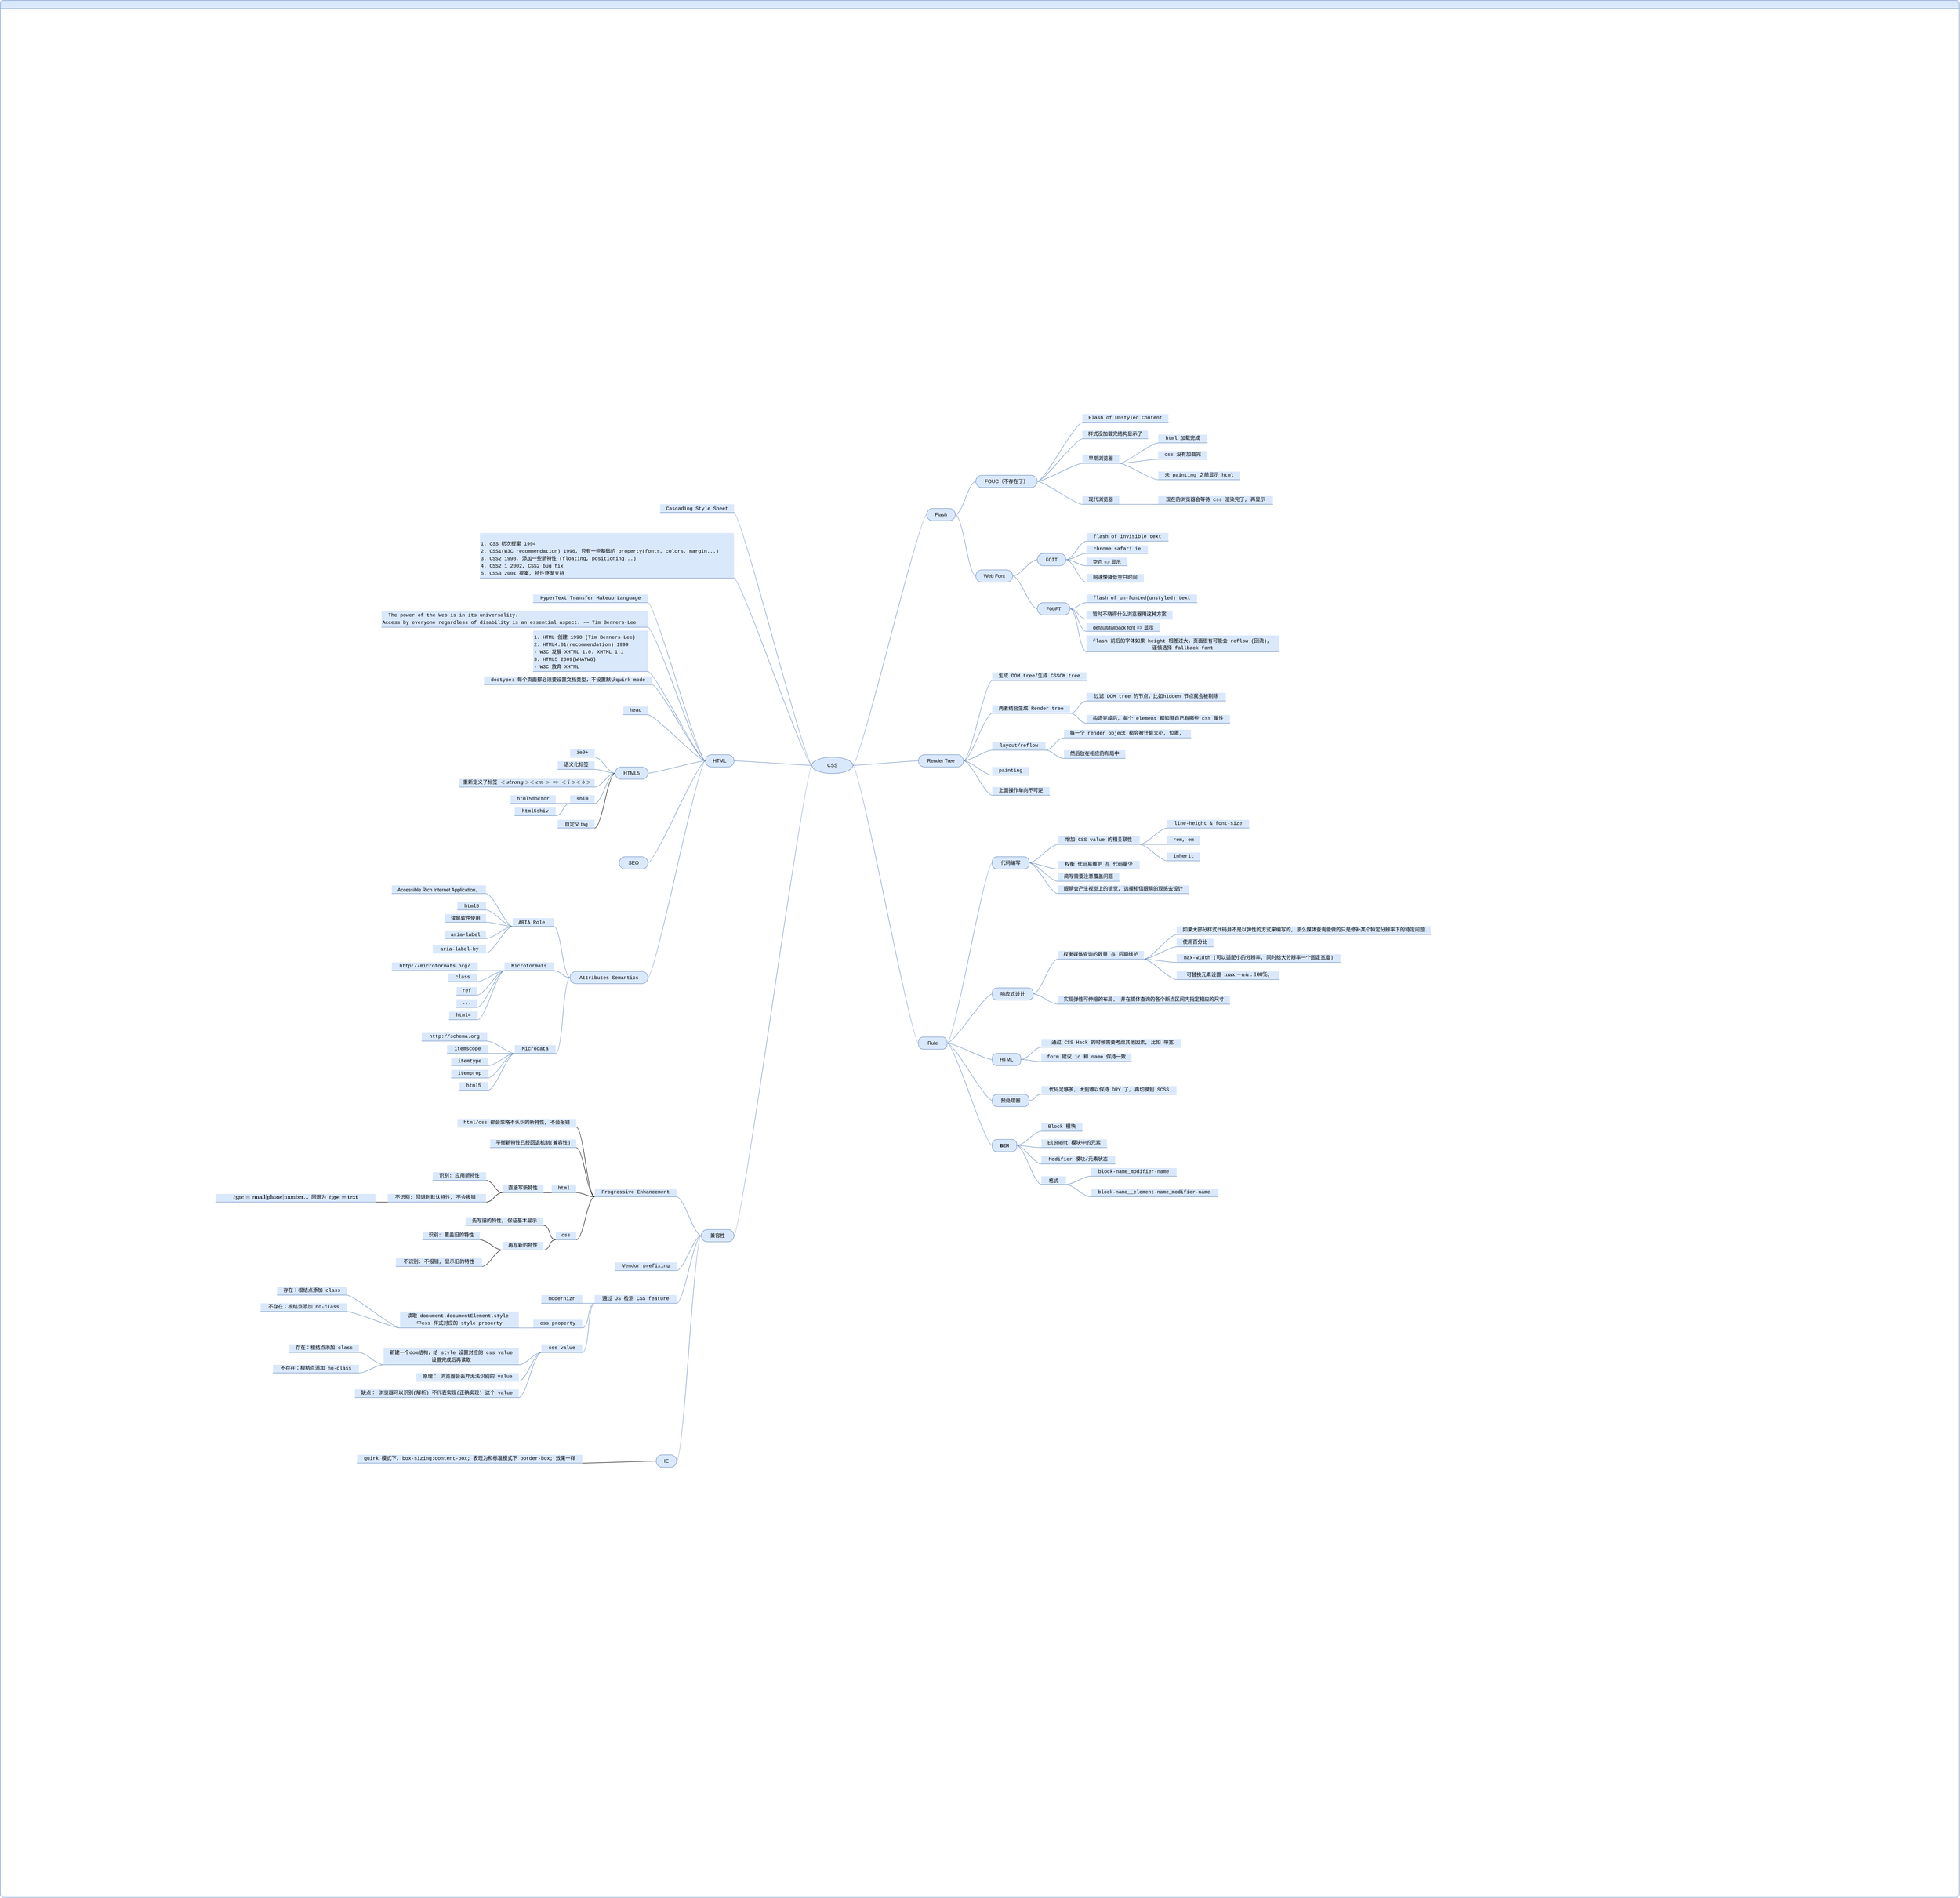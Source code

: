 <mxfile version="16.1.2" type="device" pages="2"><diagram id="IVfPb6J_f9VWk8DX8YMp" name="CSS Summary"><mxGraphModel dx="6905" dy="4397" grid="1" gridSize="10" guides="1" tooltips="1" connect="1" arrows="1" fold="1" page="1" pageScale="1" pageWidth="827" pageHeight="1169" math="0" shadow="0"><root><mxCell id="0"/><mxCell id="1" parent="0"/><mxCell id="ZC9jXOjQecVRXeq8hzoq-37" value="" style="swimlane;startSize=20;horizontal=1;containerType=tree;rounded=1;labelBackgroundColor=none;strokeColor=#6c8ebf;treeMoving=1;autosize=1;dropTarget=0;fillColor=#dae8fc;fontStyle=0;align=center;fontSize=12;" parent="1" vertex="1"><mxGeometry x="-2020" y="-10" width="4780" height="4630" as="geometry"><mxRectangle x="-140" y="1030" width="50" height="40" as="alternateBounds"/></mxGeometry></mxCell><mxCell id="ZC9jXOjQecVRXeq8hzoq-38" value="" style="edgeStyle=entityRelationEdgeStyle;startArrow=none;endArrow=none;segment=10;curved=1;rounded=1;fontColor=#000000;fillColor=#dae8fc;strokeColor=#6c8ebf;labelBackgroundColor=none;fontStyle=0;align=center;fontSize=12;" parent="ZC9jXOjQecVRXeq8hzoq-37" source="ZC9jXOjQecVRXeq8hzoq-42" target="ZC9jXOjQecVRXeq8hzoq-43" edge="1"><mxGeometry relative="1" as="geometry"/></mxCell><mxCell id="ZC9jXOjQecVRXeq8hzoq-40" value="" style="edgeStyle=entityRelationEdgeStyle;startArrow=none;endArrow=none;segment=10;curved=1;rounded=1;fontColor=#000000;fillColor=#dae8fc;strokeColor=#6c8ebf;labelBackgroundColor=none;fontStyle=0;align=center;fontSize=12;" parent="ZC9jXOjQecVRXeq8hzoq-37" source="ZC9jXOjQecVRXeq8hzoq-42" target="ZC9jXOjQecVRXeq8hzoq-45" edge="1"><mxGeometry relative="1" as="geometry"/></mxCell><mxCell id="ZC9jXOjQecVRXeq8hzoq-42" value="CSS" style="ellipse;whiteSpace=wrap;html=1;align=center;treeFolding=1;treeMoving=1;newEdgeStyle={&quot;edgeStyle&quot;:&quot;entityRelationEdgeStyle&quot;,&quot;startArrow&quot;:&quot;none&quot;,&quot;endArrow&quot;:&quot;none&quot;,&quot;segment&quot;:10,&quot;curved&quot;:1};rounded=1;labelBackgroundColor=none;fillColor=#dae8fc;strokeColor=#6c8ebf;fontStyle=0;fontSize=12;" parent="ZC9jXOjQecVRXeq8hzoq-37" vertex="1"><mxGeometry x="1980" y="1847" width="100" height="40" as="geometry"/></mxCell><mxCell id="ZC9jXOjQecVRXeq8hzoq-43" value="Render Tree" style="whiteSpace=wrap;html=1;rounded=1;arcSize=50;align=center;verticalAlign=middle;strokeWidth=1;autosize=1;spacing=4;treeFolding=1;treeMoving=1;newEdgeStyle={&quot;edgeStyle&quot;:&quot;entityRelationEdgeStyle&quot;,&quot;startArrow&quot;:&quot;none&quot;,&quot;endArrow&quot;:&quot;none&quot;,&quot;segment&quot;:10,&quot;curved&quot;:1};labelBackgroundColor=none;fillColor=#dae8fc;strokeColor=#6c8ebf;fontStyle=0;fontSize=12;" parent="ZC9jXOjQecVRXeq8hzoq-37" vertex="1"><mxGeometry x="2240" y="1841" width="110" height="30" as="geometry"/></mxCell><mxCell id="ZC9jXOjQecVRXeq8hzoq-45" value="HTML" style="whiteSpace=wrap;html=1;rounded=1;arcSize=50;align=center;verticalAlign=middle;strokeWidth=1;autosize=1;spacing=4;treeFolding=1;treeMoving=1;newEdgeStyle={&quot;edgeStyle&quot;:&quot;entityRelationEdgeStyle&quot;,&quot;startArrow&quot;:&quot;none&quot;,&quot;endArrow&quot;:&quot;none&quot;,&quot;segment&quot;:10,&quot;curved&quot;:1};labelBackgroundColor=none;fillColor=#dae8fc;strokeColor=#6c8ebf;fontStyle=0;fontSize=12;" parent="ZC9jXOjQecVRXeq8hzoq-37" vertex="1"><mxGeometry x="1720" y="1841" width="70" height="30" as="geometry"/></mxCell><mxCell id="ZC9jXOjQecVRXeq8hzoq-47" value="" style="edgeStyle=entityRelationEdgeStyle;startArrow=none;endArrow=none;segment=10;curved=1;rounded=1;fontColor=#000000;fillColor=#dae8fc;strokeColor=#6c8ebf;labelBackgroundColor=none;fontStyle=0;align=center;fontSize=12;" parent="ZC9jXOjQecVRXeq8hzoq-37" source="ZC9jXOjQecVRXeq8hzoq-42" target="ZC9jXOjQecVRXeq8hzoq-48" edge="1"><mxGeometry relative="1" as="geometry"><mxPoint x="2210" y="1920" as="sourcePoint"/></mxGeometry></mxCell><mxCell id="ZC9jXOjQecVRXeq8hzoq-48" value="Flash" style="whiteSpace=wrap;html=1;rounded=1;arcSize=50;align=center;verticalAlign=middle;strokeWidth=1;autosize=1;spacing=4;treeFolding=1;treeMoving=1;newEdgeStyle={&quot;edgeStyle&quot;:&quot;entityRelationEdgeStyle&quot;,&quot;startArrow&quot;:&quot;none&quot;,&quot;endArrow&quot;:&quot;none&quot;,&quot;segment&quot;:10,&quot;curved&quot;:1};labelBackgroundColor=none;fillColor=#dae8fc;strokeColor=#6c8ebf;fontStyle=0;fontSize=12;" parent="ZC9jXOjQecVRXeq8hzoq-37" vertex="1"><mxGeometry x="2260" y="1240" width="70" height="30" as="geometry"/></mxCell><mxCell id="ZC9jXOjQecVRXeq8hzoq-49" value="" style="edgeStyle=entityRelationEdgeStyle;startArrow=none;endArrow=none;segment=10;curved=1;rounded=1;fontColor=#000000;fillColor=#dae8fc;strokeColor=#6c8ebf;labelBackgroundColor=none;fontStyle=0;align=center;fontSize=12;" parent="ZC9jXOjQecVRXeq8hzoq-37" source="ZC9jXOjQecVRXeq8hzoq-42" target="ZC9jXOjQecVRXeq8hzoq-50" edge="1"><mxGeometry relative="1" as="geometry"><mxPoint x="2020" y="1920" as="sourcePoint"/></mxGeometry></mxCell><mxCell id="ZC9jXOjQecVRXeq8hzoq-50" value="&lt;span style=&quot;font-family: menlo, monaco, &amp;quot;courier new&amp;quot;, monospace; font-size: 12px;&quot;&gt;Cascading Style Sheet&lt;/span&gt;" style="whiteSpace=wrap;html=1;shape=partialRectangle;top=0;left=0;bottom=1;right=0;points=[[0,1],[1,1]];align=center;verticalAlign=bottom;routingCenterY=0.5;snapToPoint=1;autosize=1;treeFolding=1;treeMoving=1;newEdgeStyle={&quot;edgeStyle&quot;:&quot;entityRelationEdgeStyle&quot;,&quot;startArrow&quot;:&quot;none&quot;,&quot;endArrow&quot;:&quot;none&quot;,&quot;segment&quot;:10,&quot;curved&quot;:1};rounded=1;labelBackgroundColor=none;fillColor=#dae8fc;strokeColor=#6c8ebf;fontStyle=0;fontSize=12;" parent="ZC9jXOjQecVRXeq8hzoq-37" vertex="1"><mxGeometry x="1610" y="1230" width="180" height="20" as="geometry"/></mxCell><mxCell id="ZC9jXOjQecVRXeq8hzoq-56" value="&lt;div style=&quot;font-family: menlo, monaco, &amp;quot;courier new&amp;quot;, monospace; line-height: 18px; font-size: 12px;&quot;&gt;HyperText Transfer Makeup Language&lt;/div&gt;" style="whiteSpace=wrap;html=1;shape=partialRectangle;top=0;left=0;bottom=1;right=0;points=[[0,1],[1,1]];align=center;verticalAlign=bottom;routingCenterY=0.5;snapToPoint=1;recursiveResize=0;autosize=1;treeFolding=1;treeMoving=1;newEdgeStyle={&quot;edgeStyle&quot;:&quot;entityRelationEdgeStyle&quot;,&quot;startArrow&quot;:&quot;none&quot;,&quot;endArrow&quot;:&quot;none&quot;,&quot;segment&quot;:10,&quot;curved&quot;:1};rounded=1;labelBackgroundColor=none;fillColor=#dae8fc;strokeColor=#6c8ebf;fontStyle=0;fontSize=12;" parent="ZC9jXOjQecVRXeq8hzoq-37" vertex="1"><mxGeometry x="1300" y="1450" width="280" height="20" as="geometry"/></mxCell><mxCell id="ZC9jXOjQecVRXeq8hzoq-57" value="" style="edgeStyle=entityRelationEdgeStyle;startArrow=none;endArrow=none;segment=10;curved=1;rounded=1;fontColor=#000000;fillColor=#dae8fc;strokeColor=#6c8ebf;labelBackgroundColor=none;fontStyle=0;align=center;fontSize=12;" parent="ZC9jXOjQecVRXeq8hzoq-37" source="ZC9jXOjQecVRXeq8hzoq-45" target="ZC9jXOjQecVRXeq8hzoq-56" edge="1"><mxGeometry relative="1" as="geometry"><mxPoint x="60" y="-515" as="sourcePoint"/></mxGeometry></mxCell><mxCell id="ZC9jXOjQecVRXeq8hzoq-111" value="&lt;div style=&quot;font-family: menlo, monaco, &amp;quot;courier new&amp;quot;, monospace; line-height: 18px; font-size: 12px;&quot;&gt;head&lt;/div&gt;" style="whiteSpace=wrap;html=1;shape=partialRectangle;top=0;left=0;bottom=1;right=0;points=[[0,1],[1,1]];fillColor=#dae8fc;align=center;verticalAlign=bottom;routingCenterY=0.5;snapToPoint=1;recursiveResize=0;autosize=1;treeFolding=1;treeMoving=1;newEdgeStyle={&quot;edgeStyle&quot;:&quot;entityRelationEdgeStyle&quot;,&quot;startArrow&quot;:&quot;none&quot;,&quot;endArrow&quot;:&quot;none&quot;,&quot;segment&quot;:10,&quot;curved&quot;:1};rounded=1;labelBackgroundColor=none;strokeColor=#6c8ebf;fontStyle=0;fontSize=12;" parent="ZC9jXOjQecVRXeq8hzoq-37" vertex="1" collapsed="1"><mxGeometry x="1520" y="1723.5" width="60" height="20" as="geometry"/></mxCell><mxCell id="ZC9jXOjQecVRXeq8hzoq-112" value="" style="edgeStyle=entityRelationEdgeStyle;startArrow=none;endArrow=none;segment=10;curved=1;rounded=1;fontColor=#000000;fillColor=#dae8fc;strokeColor=#6c8ebf;labelBackgroundColor=none;fontStyle=0;align=center;fontSize=12;" parent="ZC9jXOjQecVRXeq8hzoq-37" source="ZC9jXOjQecVRXeq8hzoq-45" target="ZC9jXOjQecVRXeq8hzoq-111" edge="1"><mxGeometry relative="1" as="geometry"><mxPoint x="-145" y="310" as="sourcePoint"/></mxGeometry></mxCell><mxCell id="ZC9jXOjQecVRXeq8hzoq-119" value="" style="edgeStyle=entityRelationEdgeStyle;startArrow=none;endArrow=none;segment=10;curved=1;rounded=1;fontColor=#000000;labelBackgroundColor=none;fillColor=#dae8fc;strokeColor=#6c8ebf;fontStyle=0;align=center;fontSize=12;" parent="ZC9jXOjQecVRXeq8hzoq-37" source="ZC9jXOjQecVRXeq8hzoq-111" target="ZC9jXOjQecVRXeq8hzoq-120" edge="1" visible="0"><mxGeometry relative="1" as="geometry"><mxPoint x="1025" y="3160" as="sourcePoint"/></mxGeometry></mxCell><mxCell id="ZC9jXOjQecVRXeq8hzoq-120" value="&lt;div style=&quot;font-family: menlo, monaco, &amp;quot;courier new&amp;quot;, monospace; line-height: 18px; font-size: 12px;&quot;&gt;&lt;div style=&quot;font-family: menlo, monaco, &amp;quot;courier new&amp;quot;, monospace; line-height: 18px; font-size: 12px;&quot;&gt;title&lt;/div&gt;&lt;/div&gt;" style="whiteSpace=wrap;html=1;shape=partialRectangle;top=0;left=0;bottom=1;right=0;points=[[0,1],[1,1]];align=center;verticalAlign=bottom;routingCenterY=0.5;snapToPoint=1;recursiveResize=0;autosize=1;treeFolding=1;treeMoving=1;newEdgeStyle={&quot;edgeStyle&quot;:&quot;entityRelationEdgeStyle&quot;,&quot;startArrow&quot;:&quot;none&quot;,&quot;endArrow&quot;:&quot;none&quot;,&quot;segment&quot;:10,&quot;curved&quot;:1};rounded=1;labelBackgroundColor=none;fillColor=#dae8fc;strokeColor=#6c8ebf;fontStyle=0;fontSize=12;" parent="ZC9jXOjQecVRXeq8hzoq-37" vertex="1" visible="0"><mxGeometry x="1380" y="1690" width="70" height="20" as="geometry"/></mxCell><mxCell id="ZC9jXOjQecVRXeq8hzoq-121" value="" style="edgeStyle=entityRelationEdgeStyle;startArrow=none;endArrow=none;segment=10;curved=1;rounded=1;fontColor=#000000;labelBackgroundColor=none;fillColor=#dae8fc;strokeColor=#6c8ebf;fontStyle=0;align=center;fontSize=12;" parent="ZC9jXOjQecVRXeq8hzoq-37" source="ZC9jXOjQecVRXeq8hzoq-111" target="ZC9jXOjQecVRXeq8hzoq-122" edge="1" visible="0"><mxGeometry relative="1" as="geometry"><mxPoint x="1025" y="3160" as="sourcePoint"/></mxGeometry></mxCell><mxCell id="ZC9jXOjQecVRXeq8hzoq-122" value="&lt;div style=&quot;font-family: menlo, monaco, &amp;quot;courier new&amp;quot;, monospace; line-height: 18px; font-size: 12px;&quot;&gt;&lt;div style=&quot;font-family: menlo, monaco, &amp;quot;courier new&amp;quot;, monospace; line-height: 18px; font-size: 12px;&quot;&gt;base&lt;/div&gt;&lt;/div&gt;" style="whiteSpace=wrap;html=1;shape=partialRectangle;top=0;left=0;bottom=1;right=0;points=[[0,1],[1,1]];align=center;verticalAlign=bottom;routingCenterY=0.5;snapToPoint=1;recursiveResize=0;autosize=1;treeFolding=1;treeMoving=1;newEdgeStyle={&quot;edgeStyle&quot;:&quot;entityRelationEdgeStyle&quot;,&quot;startArrow&quot;:&quot;none&quot;,&quot;endArrow&quot;:&quot;none&quot;,&quot;segment&quot;:10,&quot;curved&quot;:1};rounded=1;labelBackgroundColor=none;fillColor=#dae8fc;strokeColor=#6c8ebf;fontStyle=0;fontSize=12;" parent="ZC9jXOjQecVRXeq8hzoq-37" vertex="1" visible="0"><mxGeometry x="1390" y="1754" width="60" height="20" as="geometry"/></mxCell><mxCell id="ZC9jXOjQecVRXeq8hzoq-123" value="" style="edgeStyle=entityRelationEdgeStyle;startArrow=none;endArrow=none;segment=10;curved=1;rounded=1;fontColor=#000000;labelBackgroundColor=none;fillColor=#dae8fc;strokeColor=#6c8ebf;fontStyle=0;align=center;fontSize=12;" parent="ZC9jXOjQecVRXeq8hzoq-37" source="ZC9jXOjQecVRXeq8hzoq-111" target="ZC9jXOjQecVRXeq8hzoq-124" edge="1" visible="0"><mxGeometry relative="1" as="geometry"><mxPoint x="1025" y="3160" as="sourcePoint"/></mxGeometry></mxCell><mxCell id="ZC9jXOjQecVRXeq8hzoq-124" value="&lt;div style=&quot;font-family: menlo, monaco, &amp;quot;courier new&amp;quot;, monospace; line-height: 18px; font-size: 12px;&quot;&gt;&lt;div style=&quot;font-family: menlo, monaco, &amp;quot;courier new&amp;quot;, monospace; line-height: 18px; font-size: 12px;&quot;&gt;link&lt;/div&gt;&lt;/div&gt;" style="whiteSpace=wrap;html=1;shape=partialRectangle;top=0;left=0;bottom=1;right=0;points=[[0,1],[1,1]];align=center;verticalAlign=bottom;routingCenterY=0.5;snapToPoint=1;recursiveResize=0;autosize=1;treeFolding=1;treeMoving=1;newEdgeStyle={&quot;edgeStyle&quot;:&quot;entityRelationEdgeStyle&quot;,&quot;startArrow&quot;:&quot;none&quot;,&quot;endArrow&quot;:&quot;none&quot;,&quot;segment&quot;:10,&quot;curved&quot;:1};rounded=1;labelBackgroundColor=none;fillColor=#dae8fc;strokeColor=#6c8ebf;fontStyle=0;fontSize=12;" parent="ZC9jXOjQecVRXeq8hzoq-37" vertex="1" visible="0"><mxGeometry x="1390" y="1780" width="60" height="20" as="geometry"/></mxCell><mxCell id="ZC9jXOjQecVRXeq8hzoq-125" value="" style="edgeStyle=entityRelationEdgeStyle;startArrow=none;endArrow=none;segment=10;curved=1;rounded=1;fontColor=#000000;labelBackgroundColor=none;fillColor=#dae8fc;strokeColor=#6c8ebf;fontStyle=0;align=center;fontSize=12;" parent="ZC9jXOjQecVRXeq8hzoq-37" source="ZC9jXOjQecVRXeq8hzoq-111" target="ZC9jXOjQecVRXeq8hzoq-126" edge="1" visible="0"><mxGeometry relative="1" as="geometry"><mxPoint x="875.444" y="3169.667" as="sourcePoint"/></mxGeometry></mxCell><mxCell id="ZC9jXOjQecVRXeq8hzoq-126" value="&lt;div style=&quot;font-family: menlo, monaco, &amp;quot;courier new&amp;quot;, monospace; line-height: 18px; font-size: 12px;&quot;&gt;&lt;div style=&quot;font-family: menlo, monaco, &amp;quot;courier new&amp;quot;, monospace; line-height: 18px; font-size: 12px;&quot;&gt;&lt;div style=&quot;font-family: menlo, monaco, &amp;quot;courier new&amp;quot;, monospace; line-height: 18px; font-size: 12px;&quot;&gt;meta&lt;/div&gt;&lt;/div&gt;&lt;/div&gt;" style="whiteSpace=wrap;html=1;shape=partialRectangle;top=0;left=0;bottom=1;right=0;points=[[0,1],[1,1]];align=center;verticalAlign=bottom;routingCenterY=0.5;snapToPoint=1;recursiveResize=0;autosize=1;treeFolding=1;treeMoving=1;newEdgeStyle={&quot;edgeStyle&quot;:&quot;entityRelationEdgeStyle&quot;,&quot;startArrow&quot;:&quot;none&quot;,&quot;endArrow&quot;:&quot;none&quot;,&quot;segment&quot;:10,&quot;curved&quot;:1};rounded=1;labelBackgroundColor=none;fillColor=#dae8fc;strokeColor=#6c8ebf;fontStyle=0;fontSize=12;" parent="ZC9jXOjQecVRXeq8hzoq-37" vertex="1" visible="0"><mxGeometry x="1390" y="1723.5" width="60" height="20" as="geometry"/></mxCell><mxCell id="ZC9jXOjQecVRXeq8hzoq-129" value="" style="edgeStyle=entityRelationEdgeStyle;startArrow=none;endArrow=none;segment=10;curved=1;rounded=1;fontColor=#000000;fillColor=#dae8fc;strokeColor=#6c8ebf;labelBackgroundColor=none;fontStyle=0;align=center;fontSize=12;" parent="ZC9jXOjQecVRXeq8hzoq-37" source="ZC9jXOjQecVRXeq8hzoq-45" target="ZC9jXOjQecVRXeq8hzoq-130" edge="1"><mxGeometry relative="1" as="geometry"><mxPoint x="160" y="1315" as="sourcePoint"/></mxGeometry></mxCell><mxCell id="ZC9jXOjQecVRXeq8hzoq-130" value="SEO" style="whiteSpace=wrap;html=1;rounded=1;arcSize=50;align=center;verticalAlign=middle;strokeWidth=1;autosize=1;spacing=4;treeFolding=1;treeMoving=1;newEdgeStyle={&quot;edgeStyle&quot;:&quot;entityRelationEdgeStyle&quot;,&quot;startArrow&quot;:&quot;none&quot;,&quot;endArrow&quot;:&quot;none&quot;,&quot;segment&quot;:10,&quot;curved&quot;:1};labelBackgroundColor=none;fillColor=#dae8fc;strokeColor=#6c8ebf;fontStyle=0;fontSize=12;" parent="ZC9jXOjQecVRXeq8hzoq-37" vertex="1" collapsed="1"><mxGeometry x="1510" y="2090" width="70" height="30" as="geometry"/></mxCell><mxCell id="ZC9jXOjQecVRXeq8hzoq-146" value="" style="edgeStyle=entityRelationEdgeStyle;startArrow=none;endArrow=none;segment=10;curved=1;rounded=1;fontColor=#000000;fillColor=#dae8fc;strokeColor=#6c8ebf;labelBackgroundColor=none;fontStyle=0;align=center;fontSize=12;" parent="ZC9jXOjQecVRXeq8hzoq-37" source="ZC9jXOjQecVRXeq8hzoq-45" target="ZC9jXOjQecVRXeq8hzoq-147" edge="1"><mxGeometry relative="1" as="geometry"><mxPoint x="160" y="1315" as="sourcePoint"/></mxGeometry></mxCell><mxCell id="ZC9jXOjQecVRXeq8hzoq-147" value="&lt;div style=&quot;font-family: menlo, monaco, &amp;quot;courier new&amp;quot;, monospace; font-size: 12px; line-height: 18px;&quot;&gt;&lt;div style=&quot;font-size: 12px;&quot;&gt;Attributes&amp;nbsp;&lt;span style=&quot;font-size: 12px;&quot;&gt;Semantics&lt;/span&gt;&lt;/div&gt;&lt;/div&gt;" style="whiteSpace=wrap;html=1;rounded=1;arcSize=50;align=center;verticalAlign=middle;strokeWidth=1;autosize=1;spacing=4;treeFolding=1;treeMoving=1;newEdgeStyle={&quot;edgeStyle&quot;:&quot;entityRelationEdgeStyle&quot;,&quot;startArrow&quot;:&quot;none&quot;,&quot;endArrow&quot;:&quot;none&quot;,&quot;segment&quot;:10,&quot;curved&quot;:1};labelBackgroundColor=none;fillColor=#dae8fc;strokeColor=#6c8ebf;fontStyle=0;fontSize=12;" parent="ZC9jXOjQecVRXeq8hzoq-37" vertex="1"><mxGeometry x="1390" y="2370" width="190" height="30" as="geometry"/></mxCell><mxCell id="Vv9g9Mr_7TSSj4efawXB-17" value="&lt;div style=&quot;font-family: &amp;#34;menlo&amp;#34; , &amp;#34;monaco&amp;#34; , &amp;#34;courier new&amp;#34; , monospace ; line-height: 18px ; font-size: 12px&quot;&gt;&amp;nbsp; The power of the Web is in its universality.&amp;nbsp;&lt;/div&gt;&lt;div style=&quot;font-family: &amp;#34;menlo&amp;#34; , &amp;#34;monaco&amp;#34; , &amp;#34;courier new&amp;#34; , monospace ; line-height: 18px ; font-size: 12px&quot;&gt;Access by everyone regardless of disability is an essential aspect.  -— Tim Berners-Lee&lt;/div&gt;" style="whiteSpace=wrap;html=1;shape=partialRectangle;top=0;left=0;bottom=1;right=0;points=[[0,1],[1,1]];fillColor=#dae8fc;align=left;verticalAlign=bottom;routingCenterY=0.5;snapToPoint=1;recursiveResize=0;autosize=1;treeFolding=1;treeMoving=1;newEdgeStyle={&quot;edgeStyle&quot;:&quot;entityRelationEdgeStyle&quot;,&quot;startArrow&quot;:&quot;none&quot;,&quot;endArrow&quot;:&quot;none&quot;,&quot;segment&quot;:10,&quot;curved&quot;:1};rounded=1;labelBackgroundColor=none;fontFamily=Helvetica;fontSize=12;strokeColor=#6c8ebf;fontStyle=0" parent="ZC9jXOjQecVRXeq8hzoq-37" vertex="1"><mxGeometry x="930" y="1490" width="650" height="40" as="geometry"/></mxCell><mxCell id="Vv9g9Mr_7TSSj4efawXB-18" value="" style="edgeStyle=entityRelationEdgeStyle;startArrow=none;endArrow=none;segment=10;curved=1;rounded=0;labelBackgroundColor=none;fontFamily=Helvetica;fontSize=12;fontColor=#000000;fillColor=#dae8fc;strokeColor=#6c8ebf;fontStyle=0;align=center;" parent="ZC9jXOjQecVRXeq8hzoq-37" source="ZC9jXOjQecVRXeq8hzoq-45" target="Vv9g9Mr_7TSSj4efawXB-17" edge="1"><mxGeometry relative="1" as="geometry"><mxPoint x="1670" y="1982" as="sourcePoint"/></mxGeometry></mxCell><mxCell id="Vv9g9Mr_7TSSj4efawXB-19" value="" style="edgeStyle=entityRelationEdgeStyle;startArrow=none;endArrow=none;segment=10;curved=1;rounded=0;labelBackgroundColor=none;fontFamily=Helvetica;fontSize=12;fontColor=#000000;fillColor=#dae8fc;strokeColor=#6c8ebf;fontStyle=0;align=center;" parent="ZC9jXOjQecVRXeq8hzoq-37" source="ZC9jXOjQecVRXeq8hzoq-45" target="Vv9g9Mr_7TSSj4efawXB-20" edge="1"><mxGeometry relative="1" as="geometry"><mxPoint x="-150" y="1922" as="sourcePoint"/></mxGeometry></mxCell><mxCell id="Vv9g9Mr_7TSSj4efawXB-20" value="&lt;div style=&quot;font-family: menlo, monaco, &amp;quot;courier new&amp;quot;, monospace; line-height: 18px; font-size: 12px;&quot;&gt;&lt;div style=&quot;font-family: menlo, monaco, &amp;quot;courier new&amp;quot;, monospace; line-height: 18px; font-size: 12px;&quot;&gt;&lt;div style=&quot;font-size: 12px;&quot;&gt;&lt;span style=&quot;font-size: 12px;&quot;&gt;1.&lt;/span&gt; HTML 创建 1990 (Tim Berners-Lee)&lt;/div&gt;&lt;div style=&quot;font-size: 12px;&quot;&gt;&lt;span style=&quot;font-size: 12px;&quot;&gt;2.&lt;/span&gt; HTML4.01(recommendation) 1999&lt;/div&gt;&lt;div style=&quot;font-size: 12px;&quot;&gt;    &lt;span style=&quot;font-size: 12px;&quot;&gt;-&lt;/span&gt; W3C 发展 XHTML 1.0. XHTML 1.1&lt;/div&gt;&lt;div style=&quot;font-size: 12px;&quot;&gt;&lt;span style=&quot;font-size: 12px;&quot;&gt;3.&lt;/span&gt; HTML5 2009(WHATWG)&lt;/div&gt;&lt;div style=&quot;font-size: 12px;&quot;&gt;    &lt;span style=&quot;font-size: 12px;&quot;&gt;-&lt;/span&gt; W3C 放弃 XHTML&lt;/div&gt;&lt;/div&gt;&lt;/div&gt;" style="whiteSpace=wrap;html=1;shape=partialRectangle;top=0;left=0;bottom=1;right=0;points=[[0,1],[1,1]];fillColor=#dae8fc;align=left;verticalAlign=bottom;routingCenterY=0.5;snapToPoint=1;recursiveResize=0;autosize=1;treeFolding=1;treeMoving=1;newEdgeStyle={&quot;edgeStyle&quot;:&quot;entityRelationEdgeStyle&quot;,&quot;startArrow&quot;:&quot;none&quot;,&quot;endArrow&quot;:&quot;none&quot;,&quot;segment&quot;:10,&quot;curved&quot;:1};rounded=1;labelBackgroundColor=none;fontFamily=Helvetica;fontSize=12;strokeColor=#6c8ebf;fontStyle=0" parent="ZC9jXOjQecVRXeq8hzoq-37" vertex="1" collapsed="1"><mxGeometry x="1300" y="1538" width="280" height="100" as="geometry"/></mxCell><mxCell id="Vv9g9Mr_7TSSj4efawXB-21" value="兼容性" style="whiteSpace=wrap;html=1;rounded=1;arcSize=50;align=center;verticalAlign=middle;strokeWidth=1;autosize=1;spacing=4;treeFolding=1;treeMoving=1;newEdgeStyle={&quot;edgeStyle&quot;:&quot;entityRelationEdgeStyle&quot;,&quot;startArrow&quot;:&quot;none&quot;,&quot;endArrow&quot;:&quot;none&quot;,&quot;segment&quot;:10,&quot;curved&quot;:1};labelBackgroundColor=none;fontFamily=Helvetica;fontSize=12;fillColor=#dae8fc;strokeColor=#6c8ebf;fontStyle=0;" parent="ZC9jXOjQecVRXeq8hzoq-37" vertex="1"><mxGeometry x="1710" y="3000" width="80" height="30" as="geometry"/></mxCell><mxCell id="Vv9g9Mr_7TSSj4efawXB-22" value="" style="edgeStyle=entityRelationEdgeStyle;startArrow=none;endArrow=none;segment=10;curved=1;rounded=0;labelBackgroundColor=none;fontFamily=Helvetica;fontSize=12;fontColor=#000000;fillColor=#dae8fc;strokeColor=#6c8ebf;fontStyle=0;align=center;" parent="ZC9jXOjQecVRXeq8hzoq-37" source="ZC9jXOjQecVRXeq8hzoq-42" target="Vv9g9Mr_7TSSj4efawXB-21" edge="1"><mxGeometry relative="1" as="geometry"><mxPoint x="1788" y="2303" as="sourcePoint"/></mxGeometry></mxCell><mxCell id="Vv9g9Mr_7TSSj4efawXB-23" value="&lt;div style=&quot;font-family: menlo, monaco, &amp;quot;courier new&amp;quot;, monospace; line-height: 18px; font-size: 12px;&quot;&gt;&lt;span style=&quot;font-size: 12px;&quot;&gt;Progressive Enhancement&lt;/span&gt;&lt;/div&gt;" style="whiteSpace=wrap;html=1;shape=partialRectangle;top=0;left=0;bottom=1;right=0;points=[[0,1],[1,1]];fillColor=#dae8fc;align=center;verticalAlign=bottom;routingCenterY=0.5;snapToPoint=1;recursiveResize=0;autosize=1;treeFolding=1;treeMoving=1;newEdgeStyle={&quot;edgeStyle&quot;:&quot;entityRelationEdgeStyle&quot;,&quot;startArrow&quot;:&quot;none&quot;,&quot;endArrow&quot;:&quot;none&quot;,&quot;segment&quot;:10,&quot;curved&quot;:1};rounded=1;labelBackgroundColor=none;fontFamily=Helvetica;fontSize=12;strokeColor=#6c8ebf;fontStyle=0;fontColor=#000000;" parent="ZC9jXOjQecVRXeq8hzoq-37" vertex="1"><mxGeometry x="1450" y="2900" width="200" height="20" as="geometry"/></mxCell><mxCell id="Vv9g9Mr_7TSSj4efawXB-24" value="" style="edgeStyle=entityRelationEdgeStyle;startArrow=none;endArrow=none;segment=10;curved=1;rounded=0;labelBackgroundColor=none;fontFamily=Helvetica;fontSize=12;fontColor=#000000;fillColor=#dae8fc;strokeColor=#6c8ebf;fontStyle=0;align=center;" parent="ZC9jXOjQecVRXeq8hzoq-37" source="Vv9g9Mr_7TSSj4efawXB-21" target="Vv9g9Mr_7TSSj4efawXB-23" edge="1"><mxGeometry relative="1" as="geometry"><mxPoint x="1660" y="2445" as="sourcePoint"/></mxGeometry></mxCell><mxCell id="Vv9g9Mr_7TSSj4efawXB-25" value="" style="edgeStyle=entityRelationEdgeStyle;startArrow=none;endArrow=none;segment=10;curved=1;rounded=0;labelBackgroundColor=none;fontFamily=Helvetica;fontSize=12;fontColor=#000000;fillColor=#dae8fc;strokeColor=#6c8ebf;fontStyle=0;align=center;" parent="ZC9jXOjQecVRXeq8hzoq-37" source="Vv9g9Mr_7TSSj4efawXB-21" target="Vv9g9Mr_7TSSj4efawXB-26" edge="1"><mxGeometry relative="1" as="geometry"><mxPoint x="-160" y="2385" as="sourcePoint"/></mxGeometry></mxCell><mxCell id="Vv9g9Mr_7TSSj4efawXB-26" value="&lt;div style=&quot;font-family: menlo, monaco, &amp;quot;courier new&amp;quot;, monospace; line-height: 18px; font-size: 12px;&quot;&gt;&lt;span style=&quot;font-size: 12px;&quot;&gt;Vendor prefixing&lt;/span&gt;&lt;/div&gt;" style="whiteSpace=wrap;html=1;shape=partialRectangle;top=0;left=0;bottom=1;right=0;points=[[0,1],[1,1]];fillColor=#dae8fc;align=center;verticalAlign=bottom;routingCenterY=0.5;snapToPoint=1;recursiveResize=0;autosize=1;treeFolding=1;treeMoving=1;newEdgeStyle={&quot;edgeStyle&quot;:&quot;entityRelationEdgeStyle&quot;,&quot;startArrow&quot;:&quot;none&quot;,&quot;endArrow&quot;:&quot;none&quot;,&quot;segment&quot;:10,&quot;curved&quot;:1};rounded=1;labelBackgroundColor=none;fontFamily=Helvetica;fontSize=12;strokeColor=#6c8ebf;fontStyle=0" parent="ZC9jXOjQecVRXeq8hzoq-37" vertex="1"><mxGeometry x="1500" y="3080" width="150" height="20" as="geometry"/></mxCell><mxCell id="Vv9g9Mr_7TSSj4efawXB-27" value="" style="edgeStyle=entityRelationEdgeStyle;startArrow=none;endArrow=none;segment=10;curved=1;rounded=0;labelBackgroundColor=none;fontFamily=Helvetica;fontSize=12;fontColor=#000000;fillColor=#dae8fc;strokeColor=#6c8ebf;fontStyle=0;align=center;" parent="ZC9jXOjQecVRXeq8hzoq-37" source="Vv9g9Mr_7TSSj4efawXB-21" target="Vv9g9Mr_7TSSj4efawXB-28" edge="1"><mxGeometry relative="1" as="geometry"><mxPoint x="-160" y="2385" as="sourcePoint"/></mxGeometry></mxCell><mxCell id="Vv9g9Mr_7TSSj4efawXB-28" value="&lt;div style=&quot;font-family: menlo, monaco, &amp;quot;courier new&amp;quot;, monospace; line-height: 18px; font-size: 12px;&quot;&gt;&lt;span style=&quot;font-size: 12px;&quot;&gt;通过 JS 检测 CSS feature&lt;/span&gt;&lt;/div&gt;" style="whiteSpace=wrap;html=1;shape=partialRectangle;top=0;left=0;bottom=1;right=0;points=[[0,1],[1,1]];fillColor=#dae8fc;align=center;verticalAlign=bottom;routingCenterY=0.5;snapToPoint=1;recursiveResize=0;autosize=1;treeFolding=1;treeMoving=1;newEdgeStyle={&quot;edgeStyle&quot;:&quot;entityRelationEdgeStyle&quot;,&quot;startArrow&quot;:&quot;none&quot;,&quot;endArrow&quot;:&quot;none&quot;,&quot;segment&quot;:10,&quot;curved&quot;:1};rounded=1;labelBackgroundColor=none;fontFamily=Helvetica;fontSize=12;strokeColor=#6c8ebf;fontStyle=0" parent="ZC9jXOjQecVRXeq8hzoq-37" vertex="1"><mxGeometry x="1450" y="3160" width="200" height="20" as="geometry"/></mxCell><mxCell id="Vv9g9Mr_7TSSj4efawXB-31" value="" style="edgeStyle=entityRelationEdgeStyle;startArrow=none;endArrow=none;segment=10;curved=1;rounded=0;labelBackgroundColor=none;fontFamily=Helvetica;fontSize=12;fontColor=#000000;" parent="ZC9jXOjQecVRXeq8hzoq-37" source="Vv9g9Mr_7TSSj4efawXB-23" target="Vv9g9Mr_7TSSj4efawXB-32" edge="1"><mxGeometry relative="1" as="geometry"><mxPoint x="-205" y="2855" as="sourcePoint"/></mxGeometry></mxCell><mxCell id="Vv9g9Mr_7TSSj4efawXB-32" value="&lt;div style=&quot;font-family: menlo, monaco, &amp;quot;courier new&amp;quot;, monospace; line-height: 18px; font-size: 12px;&quot;&gt;&lt;div style=&quot;font-family: menlo, monaco, &amp;quot;courier new&amp;quot;, monospace; line-height: 18px; font-size: 12px;&quot;&gt;平衡新特性已经回退机制(兼容性)&lt;/div&gt;&lt;/div&gt;" style="whiteSpace=wrap;html=1;shape=partialRectangle;top=0;left=0;bottom=1;right=0;points=[[0,1],[1,1]];fillColor=#dae8fc;align=center;verticalAlign=bottom;routingCenterY=0.5;snapToPoint=1;recursiveResize=0;autosize=1;treeFolding=1;treeMoving=1;newEdgeStyle={&quot;edgeStyle&quot;:&quot;entityRelationEdgeStyle&quot;,&quot;startArrow&quot;:&quot;none&quot;,&quot;endArrow&quot;:&quot;none&quot;,&quot;segment&quot;:10,&quot;curved&quot;:1};rounded=1;labelBackgroundColor=none;fontFamily=Helvetica;fontSize=12;strokeColor=#6c8ebf;fontColor=#000000;fontStyle=0" parent="ZC9jXOjQecVRXeq8hzoq-37" vertex="1"><mxGeometry x="1195" y="2780" width="210" height="20" as="geometry"/></mxCell><mxCell id="Vv9g9Mr_7TSSj4efawXB-33" value="" style="edgeStyle=entityRelationEdgeStyle;startArrow=none;endArrow=none;segment=10;curved=1;rounded=0;labelBackgroundColor=none;fontFamily=Helvetica;fontSize=12;fontColor=#000000;" parent="ZC9jXOjQecVRXeq8hzoq-37" source="Vv9g9Mr_7TSSj4efawXB-23" target="Vv9g9Mr_7TSSj4efawXB-34" edge="1"><mxGeometry relative="1" as="geometry"><mxPoint x="-205" y="2855" as="sourcePoint"/></mxGeometry></mxCell><mxCell id="Vv9g9Mr_7TSSj4efawXB-34" value="&lt;div style=&quot;font-family: menlo, monaco, &amp;quot;courier new&amp;quot;, monospace; line-height: 18px; font-size: 12px;&quot;&gt;&lt;div style=&quot;font-family: menlo, monaco, &amp;quot;courier new&amp;quot;, monospace; line-height: 18px; font-size: 12px;&quot;&gt;html/css 都会忽略不认识的新特性, 不会报错&lt;/div&gt;&lt;/div&gt;" style="whiteSpace=wrap;html=1;shape=partialRectangle;top=0;left=0;bottom=1;right=0;points=[[0,1],[1,1]];fillColor=#dae8fc;align=center;verticalAlign=bottom;routingCenterY=0.5;snapToPoint=1;recursiveResize=0;autosize=1;treeFolding=1;treeMoving=1;newEdgeStyle={&quot;edgeStyle&quot;:&quot;entityRelationEdgeStyle&quot;,&quot;startArrow&quot;:&quot;none&quot;,&quot;endArrow&quot;:&quot;none&quot;,&quot;segment&quot;:10,&quot;curved&quot;:1};rounded=1;labelBackgroundColor=none;fontFamily=Helvetica;fontSize=12;strokeColor=#6c8ebf;fontColor=#000000;fontStyle=0" parent="ZC9jXOjQecVRXeq8hzoq-37" vertex="1"><mxGeometry x="1115" y="2730" width="290" height="20" as="geometry"/></mxCell><mxCell id="Vv9g9Mr_7TSSj4efawXB-35" value="" style="edgeStyle=entityRelationEdgeStyle;startArrow=none;endArrow=none;segment=10;curved=1;rounded=0;labelBackgroundColor=none;fontFamily=Helvetica;fontSize=12;fontColor=#000000;" parent="ZC9jXOjQecVRXeq8hzoq-37" source="Vv9g9Mr_7TSSj4efawXB-23" target="Vv9g9Mr_7TSSj4efawXB-36" edge="1"><mxGeometry relative="1" as="geometry"><mxPoint x="-205" y="2855" as="sourcePoint"/></mxGeometry></mxCell><mxCell id="Vv9g9Mr_7TSSj4efawXB-36" value="&lt;div style=&quot;font-family: menlo, monaco, &amp;quot;courier new&amp;quot;, monospace; line-height: 18px; font-size: 12px;&quot;&gt;&lt;span style=&quot;font-size: 12px;&quot;&gt;html&lt;/span&gt;&lt;/div&gt;" style="whiteSpace=wrap;html=1;shape=partialRectangle;top=0;left=0;bottom=1;right=0;points=[[0,1],[1,1]];fillColor=#dae8fc;align=center;verticalAlign=bottom;routingCenterY=0.5;snapToPoint=1;recursiveResize=0;autosize=1;treeFolding=1;treeMoving=1;newEdgeStyle={&quot;edgeStyle&quot;:&quot;entityRelationEdgeStyle&quot;,&quot;startArrow&quot;:&quot;none&quot;,&quot;endArrow&quot;:&quot;none&quot;,&quot;segment&quot;:10,&quot;curved&quot;:1};rounded=1;labelBackgroundColor=none;fontFamily=Helvetica;fontSize=12;strokeColor=#6c8ebf;fontColor=#000000;fontStyle=0" parent="ZC9jXOjQecVRXeq8hzoq-37" vertex="1"><mxGeometry x="1345" y="2890" width="60" height="20" as="geometry"/></mxCell><mxCell id="Vv9g9Mr_7TSSj4efawXB-37" value="" style="edgeStyle=entityRelationEdgeStyle;startArrow=none;endArrow=none;segment=10;curved=1;rounded=0;labelBackgroundColor=none;fontFamily=Helvetica;fontSize=12;fontColor=#000000;" parent="ZC9jXOjQecVRXeq8hzoq-37" source="Vv9g9Mr_7TSSj4efawXB-23" target="Vv9g9Mr_7TSSj4efawXB-38" edge="1"><mxGeometry relative="1" as="geometry"><mxPoint x="-195" y="2855" as="sourcePoint"/></mxGeometry></mxCell><mxCell id="Vv9g9Mr_7TSSj4efawXB-38" value="&lt;div style=&quot;font-family: menlo, monaco, &amp;quot;courier new&amp;quot;, monospace; line-height: 18px; font-size: 12px;&quot;&gt;&lt;span style=&quot;font-size: 12px;&quot;&gt;css&lt;/span&gt;&lt;/div&gt;" style="whiteSpace=wrap;html=1;shape=partialRectangle;top=0;left=0;bottom=1;right=0;points=[[0,1],[1,1]];fillColor=#dae8fc;align=center;verticalAlign=bottom;routingCenterY=0.5;snapToPoint=1;recursiveResize=0;autosize=1;treeFolding=1;treeMoving=1;newEdgeStyle={&quot;edgeStyle&quot;:&quot;entityRelationEdgeStyle&quot;,&quot;startArrow&quot;:&quot;none&quot;,&quot;endArrow&quot;:&quot;none&quot;,&quot;segment&quot;:10,&quot;curved&quot;:1};rounded=1;labelBackgroundColor=none;fontFamily=Helvetica;fontSize=12;strokeColor=#6c8ebf;fontColor=#000000;fontStyle=0" parent="ZC9jXOjQecVRXeq8hzoq-37" vertex="1"><mxGeometry x="1355" y="3005" width="50" height="20" as="geometry"/></mxCell><mxCell id="Vv9g9Mr_7TSSj4efawXB-39" value="" style="edgeStyle=entityRelationEdgeStyle;startArrow=none;endArrow=none;segment=10;curved=1;rounded=0;labelBackgroundColor=none;fontFamily=Helvetica;fontSize=12;fontColor=#000000;" parent="ZC9jXOjQecVRXeq8hzoq-37" source="Vv9g9Mr_7TSSj4efawXB-36" target="Vv9g9Mr_7TSSj4efawXB-40" edge="1"><mxGeometry relative="1" as="geometry"><mxPoint x="-290" y="3097" as="sourcePoint"/></mxGeometry></mxCell><mxCell id="Vv9g9Mr_7TSSj4efawXB-40" value="&lt;div style=&quot;font-family: menlo, monaco, &amp;quot;courier new&amp;quot;, monospace; line-height: 18px; font-size: 12px;&quot;&gt;&lt;span style=&quot;font-size: 12px;&quot;&gt;直接写新特性&lt;/span&gt;&lt;/div&gt;" style="whiteSpace=wrap;html=1;shape=partialRectangle;top=0;left=0;bottom=1;right=0;points=[[0,1],[1,1]];fillColor=#dae8fc;align=center;verticalAlign=bottom;routingCenterY=0.5;snapToPoint=1;recursiveResize=0;autosize=1;treeFolding=1;treeMoving=1;newEdgeStyle={&quot;edgeStyle&quot;:&quot;entityRelationEdgeStyle&quot;,&quot;startArrow&quot;:&quot;none&quot;,&quot;endArrow&quot;:&quot;none&quot;,&quot;segment&quot;:10,&quot;curved&quot;:1};rounded=1;labelBackgroundColor=none;fontFamily=Helvetica;fontSize=12;strokeColor=#6c8ebf;fontColor=#000000;fontStyle=0" parent="ZC9jXOjQecVRXeq8hzoq-37" vertex="1"><mxGeometry x="1225" y="2890" width="100" height="20" as="geometry"/></mxCell><mxCell id="Vv9g9Mr_7TSSj4efawXB-41" value="" style="edgeStyle=entityRelationEdgeStyle;startArrow=none;endArrow=none;segment=10;curved=1;rounded=0;labelBackgroundColor=none;fontFamily=Helvetica;fontSize=12;fontColor=#000000;" parent="ZC9jXOjQecVRXeq8hzoq-37" source="Vv9g9Mr_7TSSj4efawXB-40" target="Vv9g9Mr_7TSSj4efawXB-42" edge="1"><mxGeometry relative="1" as="geometry"><mxPoint x="-460" y="3157" as="sourcePoint"/></mxGeometry></mxCell><mxCell id="Vv9g9Mr_7TSSj4efawXB-42" value="&lt;div style=&quot;font-family: menlo, monaco, &amp;quot;courier new&amp;quot;, monospace; line-height: 18px; font-size: 12px;&quot;&gt;&lt;div style=&quot;font-family: menlo, monaco, &amp;quot;courier new&amp;quot;, monospace; line-height: 18px; font-size: 12px;&quot;&gt;识别: 应用新特性&lt;/div&gt;&lt;/div&gt;" style="whiteSpace=wrap;html=1;shape=partialRectangle;top=0;left=0;bottom=1;right=0;points=[[0,1],[1,1]];fillColor=#dae8fc;align=center;verticalAlign=bottom;routingCenterY=0.5;snapToPoint=1;recursiveResize=0;autosize=1;treeFolding=1;treeMoving=1;newEdgeStyle={&quot;edgeStyle&quot;:&quot;entityRelationEdgeStyle&quot;,&quot;startArrow&quot;:&quot;none&quot;,&quot;endArrow&quot;:&quot;none&quot;,&quot;segment&quot;:10,&quot;curved&quot;:1};rounded=1;labelBackgroundColor=none;fontFamily=Helvetica;fontSize=12;strokeColor=#6c8ebf;fontColor=#000000;fontStyle=0" parent="ZC9jXOjQecVRXeq8hzoq-37" vertex="1"><mxGeometry x="1055" y="2860" width="130" height="20" as="geometry"/></mxCell><mxCell id="Vv9g9Mr_7TSSj4efawXB-43" value="" style="edgeStyle=entityRelationEdgeStyle;startArrow=none;endArrow=none;segment=10;curved=1;rounded=0;labelBackgroundColor=none;fontFamily=Helvetica;fontSize=12;fontColor=#000000;" parent="ZC9jXOjQecVRXeq8hzoq-37" source="Vv9g9Mr_7TSSj4efawXB-40" target="Vv9g9Mr_7TSSj4efawXB-44" edge="1"><mxGeometry relative="1" as="geometry"><mxPoint x="-460" y="3157" as="sourcePoint"/></mxGeometry></mxCell><mxCell id="Vv9g9Mr_7TSSj4efawXB-44" value="&lt;div style=&quot;font-family: &amp;#34;menlo&amp;#34; , &amp;#34;monaco&amp;#34; , &amp;#34;courier new&amp;#34; , monospace ; line-height: 18px ; font-size: 12px&quot;&gt;&lt;div style=&quot;font-family: &amp;#34;menlo&amp;#34; , &amp;#34;monaco&amp;#34; , &amp;#34;courier new&amp;#34; , monospace ; line-height: 18px ; font-size: 12px&quot;&gt;不识别: 回退到默认特性, 不会报错&amp;nbsp;&lt;/div&gt;&lt;/div&gt;" style="whiteSpace=wrap;html=1;shape=partialRectangle;top=0;left=0;bottom=1;right=0;points=[[0,1],[1,1]];fillColor=#dae8fc;align=center;verticalAlign=bottom;routingCenterY=0.5;snapToPoint=1;recursiveResize=0;autosize=1;treeFolding=1;treeMoving=1;newEdgeStyle={&quot;edgeStyle&quot;:&quot;entityRelationEdgeStyle&quot;,&quot;startArrow&quot;:&quot;none&quot;,&quot;endArrow&quot;:&quot;none&quot;,&quot;segment&quot;:10,&quot;curved&quot;:1};rounded=1;labelBackgroundColor=none;fontFamily=Helvetica;fontSize=12;strokeColor=#6c8ebf;fontColor=#000000;fontStyle=0" parent="ZC9jXOjQecVRXeq8hzoq-37" vertex="1"><mxGeometry x="945" y="2913" width="240" height="20" as="geometry"/></mxCell><mxCell id="Vv9g9Mr_7TSSj4efawXB-45" value="" style="edgeStyle=entityRelationEdgeStyle;startArrow=none;endArrow=none;segment=10;curved=1;rounded=0;labelBackgroundColor=none;fontFamily=Helvetica;fontSize=12;fontColor=#000000;" parent="ZC9jXOjQecVRXeq8hzoq-37" source="Vv9g9Mr_7TSSj4efawXB-38" target="Vv9g9Mr_7TSSj4efawXB-46" edge="1"><mxGeometry relative="1" as="geometry"><mxPoint x="-290" y="3097" as="sourcePoint"/></mxGeometry></mxCell><mxCell id="Vv9g9Mr_7TSSj4efawXB-46" value="&lt;div style=&quot;font-family: menlo, monaco, &amp;quot;courier new&amp;quot;, monospace; line-height: 18px; font-size: 12px;&quot;&gt;&lt;div style=&quot;font-family: menlo, monaco, &amp;quot;courier new&amp;quot;, monospace; line-height: 18px; font-size: 12px;&quot;&gt;先写旧的特性, 保证基本显示&lt;/div&gt;&lt;/div&gt;" style="whiteSpace=wrap;html=1;shape=partialRectangle;top=0;left=0;bottom=1;right=0;points=[[0,1],[1,1]];fillColor=#dae8fc;align=center;verticalAlign=bottom;routingCenterY=0.5;snapToPoint=1;recursiveResize=0;autosize=1;treeFolding=1;treeMoving=1;newEdgeStyle={&quot;edgeStyle&quot;:&quot;entityRelationEdgeStyle&quot;,&quot;startArrow&quot;:&quot;none&quot;,&quot;endArrow&quot;:&quot;none&quot;,&quot;segment&quot;:10,&quot;curved&quot;:1};rounded=1;labelBackgroundColor=none;fontFamily=Helvetica;fontSize=12;strokeColor=#6c8ebf;fontColor=#000000;fontStyle=0" parent="ZC9jXOjQecVRXeq8hzoq-37" vertex="1"><mxGeometry x="1135" y="2970" width="190" height="20" as="geometry"/></mxCell><mxCell id="Vv9g9Mr_7TSSj4efawXB-47" value="" style="edgeStyle=entityRelationEdgeStyle;startArrow=none;endArrow=none;segment=10;curved=1;rounded=0;labelBackgroundColor=none;fontFamily=Helvetica;fontSize=12;fontColor=#000000;" parent="ZC9jXOjQecVRXeq8hzoq-37" source="Vv9g9Mr_7TSSj4efawXB-38" target="Vv9g9Mr_7TSSj4efawXB-48" edge="1"><mxGeometry relative="1" as="geometry"><mxPoint x="-290" y="3097" as="sourcePoint"/></mxGeometry></mxCell><mxCell id="Vv9g9Mr_7TSSj4efawXB-48" value="&lt;div style=&quot;font-family: &amp;#34;menlo&amp;#34; , &amp;#34;monaco&amp;#34; , &amp;#34;courier new&amp;#34; , monospace ; line-height: 18px ; font-size: 12px&quot;&gt;&lt;div style=&quot;font-family: &amp;#34;menlo&amp;#34; , &amp;#34;monaco&amp;#34; , &amp;#34;courier new&amp;#34; , monospace ; line-height: 18px ; font-size: 12px&quot;&gt;再写新的特性&lt;/div&gt;&lt;/div&gt;" style="whiteSpace=wrap;html=1;shape=partialRectangle;top=0;left=0;bottom=1;right=0;points=[[0,1],[1,1]];fillColor=#dae8fc;align=center;verticalAlign=bottom;routingCenterY=0.5;snapToPoint=1;recursiveResize=0;autosize=1;treeFolding=1;treeMoving=1;newEdgeStyle={&quot;edgeStyle&quot;:&quot;entityRelationEdgeStyle&quot;,&quot;startArrow&quot;:&quot;none&quot;,&quot;endArrow&quot;:&quot;none&quot;,&quot;segment&quot;:10,&quot;curved&quot;:1};rounded=1;labelBackgroundColor=none;fontFamily=Helvetica;fontSize=12;strokeColor=#6c8ebf;fontColor=#000000;fontStyle=0" parent="ZC9jXOjQecVRXeq8hzoq-37" vertex="1"><mxGeometry x="1225" y="3030" width="100" height="20" as="geometry"/></mxCell><mxCell id="Vv9g9Mr_7TSSj4efawXB-49" value="" style="edgeStyle=entityRelationEdgeStyle;startArrow=none;endArrow=none;segment=10;curved=1;rounded=0;labelBackgroundColor=none;fontFamily=Helvetica;fontSize=12;fontColor=#000000;" parent="ZC9jXOjQecVRXeq8hzoq-37" source="Vv9g9Mr_7TSSj4efawXB-48" target="Vv9g9Mr_7TSSj4efawXB-50" edge="1"><mxGeometry relative="1" as="geometry"><mxPoint x="-455" y="3187" as="sourcePoint"/></mxGeometry></mxCell><mxCell id="Vv9g9Mr_7TSSj4efawXB-50" value="&lt;div style=&quot;font-family: &amp;#34;menlo&amp;#34; , &amp;#34;monaco&amp;#34; , &amp;#34;courier new&amp;#34; , monospace ; line-height: 18px ; font-size: 12px&quot;&gt;&lt;div style=&quot;font-family: &amp;#34;menlo&amp;#34; , &amp;#34;monaco&amp;#34; , &amp;#34;courier new&amp;#34; , monospace ; line-height: 18px ; font-size: 12px&quot;&gt;&lt;div style=&quot;font-family: &amp;#34;menlo&amp;#34; , &amp;#34;monaco&amp;#34; , &amp;#34;courier new&amp;#34; , monospace ; line-height: 18px ; font-size: 12px&quot;&gt;识别: 覆盖旧的特性&lt;/div&gt;&lt;/div&gt;&lt;/div&gt;" style="whiteSpace=wrap;html=1;shape=partialRectangle;top=0;left=0;bottom=1;right=0;points=[[0,1],[1,1]];fillColor=#dae8fc;align=center;verticalAlign=bottom;routingCenterY=0.5;snapToPoint=1;recursiveResize=0;autosize=1;treeFolding=1;treeMoving=1;newEdgeStyle={&quot;edgeStyle&quot;:&quot;entityRelationEdgeStyle&quot;,&quot;startArrow&quot;:&quot;none&quot;,&quot;endArrow&quot;:&quot;none&quot;,&quot;segment&quot;:10,&quot;curved&quot;:1};rounded=1;labelBackgroundColor=none;fontFamily=Helvetica;fontSize=12;strokeColor=#6c8ebf;fontColor=#000000;fontStyle=0" parent="ZC9jXOjQecVRXeq8hzoq-37" vertex="1"><mxGeometry x="1030" y="3005" width="140" height="20" as="geometry"/></mxCell><mxCell id="Vv9g9Mr_7TSSj4efawXB-51" value="" style="edgeStyle=entityRelationEdgeStyle;startArrow=none;endArrow=none;segment=10;curved=1;rounded=0;labelBackgroundColor=none;fontFamily=Helvetica;fontSize=12;fontColor=#000000;" parent="ZC9jXOjQecVRXeq8hzoq-37" source="Vv9g9Mr_7TSSj4efawXB-48" target="Vv9g9Mr_7TSSj4efawXB-52" edge="1"><mxGeometry relative="1" as="geometry"><mxPoint x="-455" y="3187" as="sourcePoint"/></mxGeometry></mxCell><mxCell id="Vv9g9Mr_7TSSj4efawXB-52" value="&lt;div style=&quot;font-family: &amp;#34;menlo&amp;#34; , &amp;#34;monaco&amp;#34; , &amp;#34;courier new&amp;#34; , monospace ; line-height: 18px ; font-size: 12px&quot;&gt;&lt;div style=&quot;font-family: &amp;#34;menlo&amp;#34; , &amp;#34;monaco&amp;#34; , &amp;#34;courier new&amp;#34; , monospace ; line-height: 18px ; font-size: 12px&quot;&gt;&lt;div style=&quot;font-family: &amp;#34;menlo&amp;#34; , &amp;#34;monaco&amp;#34; , &amp;#34;courier new&amp;#34; , monospace ; line-height: 18px ; font-size: 12px&quot;&gt;不识别: 不报错, 显示旧的特性&lt;/div&gt;&lt;/div&gt;&lt;/div&gt;" style="whiteSpace=wrap;html=1;shape=partialRectangle;top=0;left=0;bottom=1;right=0;points=[[0,1],[1,1]];fillColor=#dae8fc;align=center;verticalAlign=bottom;routingCenterY=0.5;snapToPoint=1;recursiveResize=0;autosize=1;treeFolding=1;treeMoving=1;newEdgeStyle={&quot;edgeStyle&quot;:&quot;entityRelationEdgeStyle&quot;,&quot;startArrow&quot;:&quot;none&quot;,&quot;endArrow&quot;:&quot;none&quot;,&quot;segment&quot;:10,&quot;curved&quot;:1};rounded=1;labelBackgroundColor=none;fontFamily=Helvetica;fontSize=12;strokeColor=#6c8ebf;fontColor=#000000;fontStyle=0" parent="ZC9jXOjQecVRXeq8hzoq-37" vertex="1"><mxGeometry x="965" y="3070" width="210" height="20" as="geometry"/></mxCell><mxCell id="Vv9g9Mr_7TSSj4efawXB-53" value="" style="edgeStyle=entityRelationEdgeStyle;startArrow=none;endArrow=none;segment=10;curved=1;rounded=0;labelBackgroundColor=none;fontFamily=Helvetica;fontSize=12;fontColor=#000000;fillColor=#dae8fc;strokeColor=#6c8ebf;fontStyle=0;align=center;" parent="ZC9jXOjQecVRXeq8hzoq-37" source="Vv9g9Mr_7TSSj4efawXB-28" target="Vv9g9Mr_7TSSj4efawXB-54" edge="1"><mxGeometry relative="1" as="geometry"><mxPoint x="-195" y="2855" as="sourcePoint"/></mxGeometry></mxCell><mxCell id="Vv9g9Mr_7TSSj4efawXB-54" value="&lt;div style=&quot;font-family: menlo, monaco, &amp;quot;courier new&amp;quot;, monospace; line-height: 18px; font-size: 12px;&quot;&gt;&lt;div style=&quot;font-family: menlo, monaco, &amp;quot;courier new&amp;quot;, monospace; line-height: 18px; font-size: 12px;&quot;&gt;modernizr&lt;/div&gt;&lt;/div&gt;" style="whiteSpace=wrap;html=1;shape=partialRectangle;top=0;left=0;bottom=1;right=0;points=[[0,1],[1,1]];fillColor=#dae8fc;align=center;verticalAlign=bottom;routingCenterY=0.5;snapToPoint=1;recursiveResize=0;autosize=1;treeFolding=1;treeMoving=1;newEdgeStyle={&quot;edgeStyle&quot;:&quot;entityRelationEdgeStyle&quot;,&quot;startArrow&quot;:&quot;none&quot;,&quot;endArrow&quot;:&quot;none&quot;,&quot;segment&quot;:10,&quot;curved&quot;:1};rounded=1;labelBackgroundColor=none;fontFamily=Helvetica;fontSize=12;strokeColor=#6c8ebf;fontStyle=0" parent="ZC9jXOjQecVRXeq8hzoq-37" vertex="1"><mxGeometry x="1320" y="3160" width="100" height="20" as="geometry"/></mxCell><mxCell id="Vv9g9Mr_7TSSj4efawXB-55" value="&lt;div style=&quot;font-family: &amp;quot;menlo&amp;quot; , &amp;quot;monaco&amp;quot; , &amp;quot;courier new&amp;quot; , monospace ; line-height: 18px ; font-size: 12px&quot;&gt;&lt;br style=&quot;font-size: 12px&quot;&gt;&lt;div style=&quot;font-size: 12px&quot;&gt;&lt;span style=&quot;font-size: 12px&quot;&gt;1.&lt;/span&gt; CSS 初次提案 1994&lt;/div&gt;&lt;div style=&quot;font-size: 12px&quot;&gt;&lt;span style=&quot;font-size: 12px&quot;&gt;2.&lt;/span&gt; CSS1(W3C recommendation) 1996, 只有一些基础的 property(fonts, colors, margin...)&lt;/div&gt;&lt;div style=&quot;font-size: 12px&quot;&gt;&lt;span style=&quot;font-size: 12px&quot;&gt;3.&lt;/span&gt; CSS2 1998, 添加一些新特性 (floating, positioning...)&lt;/div&gt;&lt;div style=&quot;font-size: 12px&quot;&gt;&lt;span style=&quot;font-size: 12px&quot;&gt;4.&lt;/span&gt; CSS2.1 2002, CSS2 bug fix&lt;/div&gt;&lt;div style=&quot;font-size: 12px&quot;&gt;&lt;span style=&quot;font-size: 12px&quot;&gt;5.&lt;/span&gt; CSS3 2001 提案, 特性逐渐支持&lt;/div&gt;&lt;/div&gt;" style="whiteSpace=wrap;html=1;shape=partialRectangle;top=0;left=0;bottom=1;right=0;points=[[0,1],[1,1]];fillColor=#dae8fc;align=left;verticalAlign=bottom;routingCenterY=0.5;snapToPoint=1;recursiveResize=0;autosize=1;treeFolding=1;treeMoving=1;newEdgeStyle={&quot;edgeStyle&quot;:&quot;entityRelationEdgeStyle&quot;,&quot;startArrow&quot;:&quot;none&quot;,&quot;endArrow&quot;:&quot;none&quot;,&quot;segment&quot;:10,&quot;curved&quot;:1};rounded=1;labelBackgroundColor=none;fontFamily=Helvetica;fontSize=12;strokeColor=#6c8ebf;fontStyle=0;" parent="ZC9jXOjQecVRXeq8hzoq-37" vertex="1"><mxGeometry x="1170" y="1300" width="620" height="110" as="geometry"/></mxCell><mxCell id="Vv9g9Mr_7TSSj4efawXB-56" value="" style="edgeStyle=entityRelationEdgeStyle;startArrow=none;endArrow=none;segment=10;curved=1;rounded=0;labelBackgroundColor=none;fontFamily=Helvetica;fontSize=12;fontColor=#000000;fillColor=#dae8fc;strokeColor=#6c8ebf;fontStyle=0;align=center;" parent="ZC9jXOjQecVRXeq8hzoq-37" source="ZC9jXOjQecVRXeq8hzoq-42" target="Vv9g9Mr_7TSSj4efawXB-55" edge="1"><mxGeometry relative="1" as="geometry"><mxPoint x="1780" y="1897" as="sourcePoint"/></mxGeometry></mxCell><mxCell id="Vv9g9Mr_7TSSj4efawXB-57" value="HTML5" style="whiteSpace=wrap;html=1;rounded=1;arcSize=50;align=center;verticalAlign=middle;strokeWidth=1;autosize=1;spacing=4;treeFolding=1;treeMoving=1;newEdgeStyle={&quot;edgeStyle&quot;:&quot;entityRelationEdgeStyle&quot;,&quot;startArrow&quot;:&quot;none&quot;,&quot;endArrow&quot;:&quot;none&quot;,&quot;segment&quot;:10,&quot;curved&quot;:1};labelBackgroundColor=none;fontFamily=Helvetica;fontSize=12;fillColor=#dae8fc;strokeColor=#6c8ebf;fontStyle=0" parent="ZC9jXOjQecVRXeq8hzoq-37" vertex="1"><mxGeometry x="1500" y="1871" width="80" height="30" as="geometry"/></mxCell><mxCell id="Vv9g9Mr_7TSSj4efawXB-58" value="" style="edgeStyle=entityRelationEdgeStyle;startArrow=none;endArrow=none;segment=10;curved=1;rounded=0;labelBackgroundColor=none;fontFamily=Helvetica;fontSize=12;fontColor=#000000;fillColor=#dae8fc;strokeColor=#6c8ebf;fontStyle=0;align=center;" parent="ZC9jXOjQecVRXeq8hzoq-37" source="ZC9jXOjQecVRXeq8hzoq-45" target="Vv9g9Mr_7TSSj4efawXB-57" edge="1"><mxGeometry relative="1" as="geometry"><mxPoint x="1678" y="1661" as="sourcePoint"/></mxGeometry></mxCell><mxCell id="Vv9g9Mr_7TSSj4efawXB-61" value="&lt;div style=&quot;font-family: menlo, monaco, &amp;quot;courier new&amp;quot;, monospace; line-height: 18px; font-size: 12px;&quot;&gt;ie9+&lt;/div&gt;" style="whiteSpace=wrap;html=1;shape=partialRectangle;top=0;left=0;bottom=1;right=0;points=[[0,1],[1,1]];fillColor=#dae8fc;align=center;verticalAlign=bottom;routingCenterY=0.5;snapToPoint=1;recursiveResize=0;autosize=1;treeFolding=1;treeMoving=1;newEdgeStyle={&quot;edgeStyle&quot;:&quot;entityRelationEdgeStyle&quot;,&quot;startArrow&quot;:&quot;none&quot;,&quot;endArrow&quot;:&quot;none&quot;,&quot;segment&quot;:10,&quot;curved&quot;:1};rounded=1;labelBackgroundColor=none;fontFamily=Helvetica;fontSize=12;strokeColor=#6c8ebf;fontStyle=0" parent="ZC9jXOjQecVRXeq8hzoq-37" vertex="1"><mxGeometry x="1390" y="1827" width="60" height="20" as="geometry"/></mxCell><mxCell id="Vv9g9Mr_7TSSj4efawXB-62" value="" style="edgeStyle=entityRelationEdgeStyle;startArrow=none;endArrow=none;segment=10;curved=1;rounded=0;labelBackgroundColor=none;fontFamily=Helvetica;fontSize=12;fontColor=#000000;fillColor=#dae8fc;strokeColor=#6c8ebf;fontStyle=0;align=center;" parent="ZC9jXOjQecVRXeq8hzoq-37" source="Vv9g9Mr_7TSSj4efawXB-57" target="Vv9g9Mr_7TSSj4efawXB-61" edge="1"><mxGeometry relative="1" as="geometry"><mxPoint x="1536" y="1884" as="sourcePoint"/></mxGeometry></mxCell><mxCell id="Vv9g9Mr_7TSSj4efawXB-63" value="" style="edgeStyle=entityRelationEdgeStyle;startArrow=none;endArrow=none;segment=10;curved=1;rounded=0;labelBackgroundColor=none;fontFamily=Helvetica;fontSize=12;fontColor=#000000;fillColor=#dae8fc;strokeColor=#6c8ebf;fontStyle=0;align=center;" parent="ZC9jXOjQecVRXeq8hzoq-37" source="Vv9g9Mr_7TSSj4efawXB-57" target="Vv9g9Mr_7TSSj4efawXB-64" edge="1"><mxGeometry relative="1" as="geometry"><mxPoint x="-274" y="1824" as="sourcePoint"/></mxGeometry></mxCell><mxCell id="Vv9g9Mr_7TSSj4efawXB-64" value="&lt;div style=&quot;font-family: menlo, monaco, &amp;quot;courier new&amp;quot;, monospace; line-height: 18px; font-size: 12px;&quot;&gt;&lt;div style=&quot;font-family: menlo, monaco, &amp;quot;courier new&amp;quot;, monospace; line-height: 18px; font-size: 12px;&quot;&gt;语义化标签&lt;/div&gt;&lt;/div&gt;" style="whiteSpace=wrap;html=1;shape=partialRectangle;top=0;left=0;bottom=1;right=0;points=[[0,1],[1,1]];fillColor=#dae8fc;align=center;verticalAlign=bottom;routingCenterY=0.5;snapToPoint=1;recursiveResize=0;autosize=1;treeFolding=1;treeMoving=1;newEdgeStyle={&quot;edgeStyle&quot;:&quot;entityRelationEdgeStyle&quot;,&quot;startArrow&quot;:&quot;none&quot;,&quot;endArrow&quot;:&quot;none&quot;,&quot;segment&quot;:10,&quot;curved&quot;:1};rounded=1;labelBackgroundColor=none;fontFamily=Helvetica;fontSize=12;strokeColor=#6c8ebf;fontStyle=0" parent="ZC9jXOjQecVRXeq8hzoq-37" vertex="1"><mxGeometry x="1360" y="1857" width="90" height="20" as="geometry"/></mxCell><mxCell id="Vv9g9Mr_7TSSj4efawXB-65" value="" style="edgeStyle=entityRelationEdgeStyle;startArrow=none;endArrow=none;segment=10;curved=1;rounded=0;labelBackgroundColor=none;fontFamily=Helvetica;fontSize=12;fontColor=#000000;fillColor=#dae8fc;strokeColor=#6c8ebf;fontStyle=0;align=center;" parent="ZC9jXOjQecVRXeq8hzoq-37" source="Vv9g9Mr_7TSSj4efawXB-57" target="Vv9g9Mr_7TSSj4efawXB-66" edge="1"><mxGeometry relative="1" as="geometry"><mxPoint x="-274" y="1824" as="sourcePoint"/></mxGeometry></mxCell><mxCell id="Vv9g9Mr_7TSSj4efawXB-66" value="&lt;div style=&quot;font-family: menlo, monaco, &amp;quot;courier new&amp;quot;, monospace; line-height: 18px; font-size: 12px;&quot;&gt;&lt;div style=&quot;font-family: menlo, monaco, &amp;quot;courier new&amp;quot;, monospace; line-height: 18px; font-size: 12px;&quot;&gt;重新定义了标签  &lt;span style=&quot;font-size: 12px;&quot;&gt;`&amp;lt;strong&amp;gt; &amp;lt;em&amp;gt;`&lt;/span&gt; =&amp;gt; &lt;span style=&quot;font-size: 12px;&quot;&gt;`&amp;lt;i&amp;gt; &amp;lt;b&amp;gt;`&lt;/span&gt;&lt;/div&gt;&lt;/div&gt;" style="whiteSpace=wrap;html=1;shape=partialRectangle;top=0;left=0;bottom=1;right=0;points=[[0,1],[1,1]];fillColor=#dae8fc;align=center;verticalAlign=bottom;routingCenterY=0.5;snapToPoint=1;recursiveResize=0;autosize=1;treeFolding=1;treeMoving=1;newEdgeStyle={&quot;edgeStyle&quot;:&quot;entityRelationEdgeStyle&quot;,&quot;startArrow&quot;:&quot;none&quot;,&quot;endArrow&quot;:&quot;none&quot;,&quot;segment&quot;:10,&quot;curved&quot;:1};rounded=1;labelBackgroundColor=none;fontFamily=Helvetica;fontSize=12;strokeColor=#6c8ebf;fontStyle=0" parent="ZC9jXOjQecVRXeq8hzoq-37" vertex="1"><mxGeometry x="1120" y="1900" width="330" height="20" as="geometry"/></mxCell><mxCell id="Vv9g9Mr_7TSSj4efawXB-69" value="" style="edgeStyle=entityRelationEdgeStyle;startArrow=none;endArrow=none;segment=10;curved=1;rounded=0;labelBackgroundColor=none;fontFamily=Helvetica;fontSize=12;fontColor=#000000;fillColor=#dae8fc;strokeColor=#6c8ebf;fontStyle=0;align=center;" parent="ZC9jXOjQecVRXeq8hzoq-37" source="Vv9g9Mr_7TSSj4efawXB-57" target="Vv9g9Mr_7TSSj4efawXB-70" edge="1"><mxGeometry relative="1" as="geometry"><mxPoint x="-274" y="1824" as="sourcePoint"/></mxGeometry></mxCell><mxCell id="Vv9g9Mr_7TSSj4efawXB-70" value="&lt;div style=&quot;font-family: menlo, monaco, &amp;quot;courier new&amp;quot;, monospace; line-height: 18px; font-size: 12px;&quot;&gt;&lt;div style=&quot;font-family: menlo, monaco, &amp;quot;courier new&amp;quot;, monospace; line-height: 18px; font-size: 12px;&quot;&gt;shim&lt;/div&gt;&lt;/div&gt;" style="whiteSpace=wrap;html=1;shape=partialRectangle;top=0;left=0;bottom=1;right=0;points=[[0,1],[1,1]];fillColor=#dae8fc;align=center;verticalAlign=bottom;routingCenterY=0.5;snapToPoint=1;recursiveResize=0;autosize=1;treeFolding=1;treeMoving=1;newEdgeStyle={&quot;edgeStyle&quot;:&quot;entityRelationEdgeStyle&quot;,&quot;startArrow&quot;:&quot;none&quot;,&quot;endArrow&quot;:&quot;none&quot;,&quot;segment&quot;:10,&quot;curved&quot;:1};rounded=1;labelBackgroundColor=none;fontFamily=Helvetica;fontSize=12;strokeColor=#6c8ebf;fontStyle=0" parent="ZC9jXOjQecVRXeq8hzoq-37" vertex="1"><mxGeometry x="1390" y="1940" width="60" height="20" as="geometry"/></mxCell><mxCell id="Vv9g9Mr_7TSSj4efawXB-71" value="" style="edgeStyle=entityRelationEdgeStyle;startArrow=none;endArrow=none;segment=10;curved=1;rounded=0;labelBackgroundColor=none;fontFamily=Helvetica;fontSize=12;fontColor=#000000;fillColor=#dae8fc;strokeColor=#6c8ebf;fontStyle=0;align=center;" parent="ZC9jXOjQecVRXeq8hzoq-37" source="Vv9g9Mr_7TSSj4efawXB-70" target="Vv9g9Mr_7TSSj4efawXB-72" edge="1"><mxGeometry relative="1" as="geometry"><mxPoint x="-274" y="1824" as="sourcePoint"/></mxGeometry></mxCell><mxCell id="Vv9g9Mr_7TSSj4efawXB-72" value="&lt;div style=&quot;font-family: menlo, monaco, &amp;quot;courier new&amp;quot;, monospace; line-height: 18px; font-size: 12px;&quot;&gt;&lt;div style=&quot;font-family: menlo, monaco, &amp;quot;courier new&amp;quot;, monospace; line-height: 18px; font-size: 12px;&quot;&gt;&lt;div style=&quot;font-family: menlo, monaco, &amp;quot;courier new&amp;quot;, monospace; line-height: 18px; font-size: 12px;&quot;&gt;&lt;span style=&quot;font-size: 12px;&quot;&gt;html5doctor&lt;/span&gt;&lt;/div&gt;&lt;/div&gt;&lt;/div&gt;" style="whiteSpace=wrap;html=1;shape=partialRectangle;top=0;left=0;bottom=1;right=0;points=[[0,1],[1,1]];fillColor=#dae8fc;align=center;verticalAlign=bottom;routingCenterY=0.5;snapToPoint=1;recursiveResize=0;autosize=1;treeFolding=1;treeMoving=1;newEdgeStyle={&quot;edgeStyle&quot;:&quot;entityRelationEdgeStyle&quot;,&quot;startArrow&quot;:&quot;none&quot;,&quot;endArrow&quot;:&quot;none&quot;,&quot;segment&quot;:10,&quot;curved&quot;:1};rounded=1;labelBackgroundColor=none;fontFamily=Helvetica;fontSize=12;strokeColor=#6c8ebf;fontStyle=0" parent="ZC9jXOjQecVRXeq8hzoq-37" vertex="1"><mxGeometry x="1245" y="1940" width="110" height="20" as="geometry"/></mxCell><mxCell id="Vv9g9Mr_7TSSj4efawXB-73" value="" style="edgeStyle=entityRelationEdgeStyle;startArrow=none;endArrow=none;segment=10;curved=1;rounded=0;labelBackgroundColor=none;fontFamily=Helvetica;fontSize=12;fontColor=#000000;fillColor=#dae8fc;strokeColor=#6c8ebf;fontStyle=0;align=center;" parent="ZC9jXOjQecVRXeq8hzoq-37" source="Vv9g9Mr_7TSSj4efawXB-70" target="Vv9g9Mr_7TSSj4efawXB-74" edge="1"><mxGeometry relative="1" as="geometry"><mxPoint x="-274" y="1824" as="sourcePoint"/></mxGeometry></mxCell><mxCell id="Vv9g9Mr_7TSSj4efawXB-74" value="&lt;div style=&quot;font-family: menlo, monaco, &amp;quot;courier new&amp;quot;, monospace; line-height: 18px; font-size: 12px;&quot;&gt;&lt;div style=&quot;font-family: menlo, monaco, &amp;quot;courier new&amp;quot;, monospace; line-height: 18px; font-size: 12px;&quot;&gt;&lt;div style=&quot;font-family: menlo, monaco, &amp;quot;courier new&amp;quot;, monospace; line-height: 18px; font-size: 12px;&quot;&gt;&lt;span style=&quot;font-size: 12px;&quot;&gt;html5shiv&lt;/span&gt;&lt;/div&gt;&lt;/div&gt;&lt;/div&gt;" style="whiteSpace=wrap;html=1;shape=partialRectangle;top=0;left=0;bottom=1;right=0;points=[[0,1],[1,1]];fillColor=#dae8fc;align=center;verticalAlign=bottom;routingCenterY=0.5;snapToPoint=1;recursiveResize=0;autosize=1;treeFolding=1;treeMoving=1;newEdgeStyle={&quot;edgeStyle&quot;:&quot;entityRelationEdgeStyle&quot;,&quot;startArrow&quot;:&quot;none&quot;,&quot;endArrow&quot;:&quot;none&quot;,&quot;segment&quot;:10,&quot;curved&quot;:1};rounded=1;labelBackgroundColor=none;fontFamily=Helvetica;fontSize=12;strokeColor=#6c8ebf;fontStyle=0" parent="ZC9jXOjQecVRXeq8hzoq-37" vertex="1"><mxGeometry x="1255" y="1970" width="100" height="20" as="geometry"/></mxCell><mxCell id="Vv9g9Mr_7TSSj4efawXB-75" value="&lt;span style=&quot;font-family: menlo, monaco, &amp;quot;courier new&amp;quot;, monospace; font-size: 12px;&quot;&gt;ARIA Role&amp;nbsp;&lt;/span&gt;" style="whiteSpace=wrap;html=1;shape=partialRectangle;top=0;left=0;bottom=1;right=0;points=[[0,1],[1,1]];fillColor=#dae8fc;align=center;verticalAlign=bottom;routingCenterY=0.5;snapToPoint=1;recursiveResize=0;autosize=1;treeFolding=1;treeMoving=1;newEdgeStyle={&quot;edgeStyle&quot;:&quot;entityRelationEdgeStyle&quot;,&quot;startArrow&quot;:&quot;none&quot;,&quot;endArrow&quot;:&quot;none&quot;,&quot;segment&quot;:10,&quot;curved&quot;:1};rounded=1;labelBackgroundColor=none;fontFamily=Helvetica;fontSize=12;strokeColor=#6c8ebf;fontStyle=0" parent="ZC9jXOjQecVRXeq8hzoq-37" vertex="1"><mxGeometry x="1250" y="2240" width="100" height="20" as="geometry"/></mxCell><mxCell id="Vv9g9Mr_7TSSj4efawXB-76" value="" style="edgeStyle=entityRelationEdgeStyle;startArrow=none;endArrow=none;segment=10;curved=1;rounded=0;labelBackgroundColor=none;fontFamily=Helvetica;fontSize=12;fontColor=#000000;fillColor=#dae8fc;strokeColor=#6c8ebf;fontStyle=0;align=center;" parent="ZC9jXOjQecVRXeq8hzoq-37" source="ZC9jXOjQecVRXeq8hzoq-147" target="Vv9g9Mr_7TSSj4efawXB-75" edge="1"><mxGeometry relative="1" as="geometry"><mxPoint x="1155" y="2115" as="sourcePoint"/></mxGeometry></mxCell><mxCell id="Vv9g9Mr_7TSSj4efawXB-79" value="" style="edgeStyle=entityRelationEdgeStyle;startArrow=none;endArrow=none;segment=10;curved=1;rounded=0;labelBackgroundColor=none;fontFamily=Helvetica;fontSize=12;fontColor=#000000;fillColor=#dae8fc;strokeColor=#6c8ebf;fontStyle=0;align=center;" parent="ZC9jXOjQecVRXeq8hzoq-37" source="ZC9jXOjQecVRXeq8hzoq-147" target="Vv9g9Mr_7TSSj4efawXB-80" edge="1"><mxGeometry relative="1" as="geometry"><mxPoint x="-655" y="2065" as="sourcePoint"/></mxGeometry></mxCell><mxCell id="Vv9g9Mr_7TSSj4efawXB-80" value="&lt;div style=&quot;font-family: menlo, monaco, &amp;quot;courier new&amp;quot;, monospace; line-height: 18px; font-size: 12px;&quot;&gt;&lt;span style=&quot;font-size: 12px;&quot;&gt;Microformats&lt;/span&gt;&lt;/div&gt;" style="whiteSpace=wrap;html=1;shape=partialRectangle;top=0;left=0;bottom=1;right=0;points=[[0,1],[1,1]];fillColor=#dae8fc;align=center;verticalAlign=bottom;routingCenterY=0.5;snapToPoint=1;recursiveResize=0;autosize=1;treeFolding=1;treeMoving=1;newEdgeStyle={&quot;edgeStyle&quot;:&quot;entityRelationEdgeStyle&quot;,&quot;startArrow&quot;:&quot;none&quot;,&quot;endArrow&quot;:&quot;none&quot;,&quot;segment&quot;:10,&quot;curved&quot;:1};rounded=1;labelBackgroundColor=none;fontFamily=Helvetica;fontSize=12;strokeColor=#6c8ebf;fontStyle=0" parent="ZC9jXOjQecVRXeq8hzoq-37" vertex="1"><mxGeometry x="1230" y="2348" width="120" height="20" as="geometry"/></mxCell><mxCell id="Vv9g9Mr_7TSSj4efawXB-81" value="" style="edgeStyle=entityRelationEdgeStyle;startArrow=none;endArrow=none;segment=10;curved=1;rounded=0;labelBackgroundColor=none;fontFamily=Helvetica;fontSize=12;fontColor=#000000;fillColor=#dae8fc;strokeColor=#6c8ebf;fontStyle=0;align=center;" parent="ZC9jXOjQecVRXeq8hzoq-37" source="ZC9jXOjQecVRXeq8hzoq-147" target="Vv9g9Mr_7TSSj4efawXB-82" edge="1"><mxGeometry relative="1" as="geometry"><mxPoint x="-655" y="2065" as="sourcePoint"/></mxGeometry></mxCell><mxCell id="Vv9g9Mr_7TSSj4efawXB-82" value="&lt;div style=&quot;font-family: menlo, monaco, &amp;quot;courier new&amp;quot;, monospace; line-height: 18px; font-size: 12px;&quot;&gt;&lt;span style=&quot;font-size: 12px;&quot;&gt;Microdata&lt;/span&gt;&lt;/div&gt;" style="whiteSpace=wrap;html=1;shape=partialRectangle;top=0;left=0;bottom=1;right=0;points=[[0,1],[1,1]];fillColor=#dae8fc;align=center;verticalAlign=bottom;routingCenterY=0.5;snapToPoint=1;recursiveResize=0;autosize=1;treeFolding=1;treeMoving=1;newEdgeStyle={&quot;edgeStyle&quot;:&quot;entityRelationEdgeStyle&quot;,&quot;startArrow&quot;:&quot;none&quot;,&quot;endArrow&quot;:&quot;none&quot;,&quot;segment&quot;:10,&quot;curved&quot;:1};rounded=1;labelBackgroundColor=none;fontFamily=Helvetica;fontSize=12;strokeColor=#6c8ebf;fontStyle=0" parent="ZC9jXOjQecVRXeq8hzoq-37" vertex="1"><mxGeometry x="1255" y="2550" width="100" height="20" as="geometry"/></mxCell><mxCell id="Vv9g9Mr_7TSSj4efawXB-85" value="" style="edgeStyle=entityRelationEdgeStyle;startArrow=none;endArrow=none;segment=10;curved=1;rounded=0;labelBackgroundColor=none;fontFamily=Helvetica;fontSize=12;fontColor=#000000;fillColor=#dae8fc;strokeColor=#6c8ebf;fontStyle=0;align=center;" parent="ZC9jXOjQecVRXeq8hzoq-37" source="Vv9g9Mr_7TSSj4efawXB-82" target="Vv9g9Mr_7TSSj4efawXB-86" edge="1"><mxGeometry relative="1" as="geometry"><mxPoint x="-655.0" y="2395" as="sourcePoint"/></mxGeometry></mxCell><mxCell id="Vv9g9Mr_7TSSj4efawXB-86" value="&lt;div style=&quot;font-family: menlo, monaco, &amp;quot;courier new&amp;quot;, monospace; line-height: 18px; font-size: 12px;&quot;&gt;&lt;font style=&quot;font-size: 12px;&quot;&gt;html5&lt;/font&gt;&lt;/div&gt;" style="whiteSpace=wrap;html=1;shape=partialRectangle;top=0;left=0;bottom=1;right=0;points=[[0,1],[1,1]];fillColor=#dae8fc;align=center;verticalAlign=bottom;routingCenterY=0.5;snapToPoint=1;recursiveResize=0;autosize=1;treeFolding=1;treeMoving=1;newEdgeStyle={&quot;edgeStyle&quot;:&quot;entityRelationEdgeStyle&quot;,&quot;startArrow&quot;:&quot;none&quot;,&quot;endArrow&quot;:&quot;none&quot;,&quot;segment&quot;:10,&quot;curved&quot;:1};rounded=1;labelBackgroundColor=none;fontFamily=Helvetica;fontSize=12;strokeColor=#6c8ebf;fontStyle=0" parent="ZC9jXOjQecVRXeq8hzoq-37" vertex="1"><mxGeometry x="1120" y="2640" width="70" height="20" as="geometry"/></mxCell><mxCell id="Vv9g9Mr_7TSSj4efawXB-87" value="" style="edgeStyle=entityRelationEdgeStyle;startArrow=none;endArrow=none;segment=10;curved=1;rounded=0;labelBackgroundColor=none;fontFamily=Helvetica;fontSize=12;fontColor=#000000;fillColor=#dae8fc;strokeColor=#6c8ebf;fontStyle=0;align=center;" parent="ZC9jXOjQecVRXeq8hzoq-37" source="Vv9g9Mr_7TSSj4efawXB-82" target="Vv9g9Mr_7TSSj4efawXB-88" edge="1"><mxGeometry relative="1" as="geometry"><mxPoint x="-675.0" y="2395" as="sourcePoint"/></mxGeometry></mxCell><mxCell id="Vv9g9Mr_7TSSj4efawXB-88" value="&lt;div style=&quot;font-family: menlo, monaco, &amp;quot;courier new&amp;quot;, monospace; line-height: 18px; font-size: 12px;&quot;&gt;&lt;div style=&quot;font-family: menlo, monaco, &amp;quot;courier new&amp;quot;, monospace; line-height: 18px; font-size: 12px;&quot;&gt;&lt;span style=&quot;font-size: 12px;&quot;&gt;itemscope&lt;/span&gt;&lt;/div&gt;&lt;/div&gt;" style="whiteSpace=wrap;html=1;shape=partialRectangle;top=0;left=0;bottom=1;right=0;points=[[0,1],[1,1]];fillColor=#dae8fc;align=center;verticalAlign=bottom;routingCenterY=0.5;snapToPoint=1;recursiveResize=0;autosize=1;treeFolding=1;treeMoving=1;newEdgeStyle={&quot;edgeStyle&quot;:&quot;entityRelationEdgeStyle&quot;,&quot;startArrow&quot;:&quot;none&quot;,&quot;endArrow&quot;:&quot;none&quot;,&quot;segment&quot;:10,&quot;curved&quot;:1};rounded=1;labelBackgroundColor=none;fontFamily=Helvetica;fontSize=12;strokeColor=#6c8ebf;fontStyle=0" parent="ZC9jXOjQecVRXeq8hzoq-37" vertex="1"><mxGeometry x="1090" y="2550" width="100" height="20" as="geometry"/></mxCell><mxCell id="Vv9g9Mr_7TSSj4efawXB-89" value="" style="edgeStyle=entityRelationEdgeStyle;startArrow=none;endArrow=none;segment=10;curved=1;rounded=0;labelBackgroundColor=none;fontFamily=Helvetica;fontSize=12;fontColor=#000000;fillColor=#dae8fc;strokeColor=#6c8ebf;fontStyle=0;align=center;" parent="ZC9jXOjQecVRXeq8hzoq-37" source="Vv9g9Mr_7TSSj4efawXB-82" target="Vv9g9Mr_7TSSj4efawXB-90" edge="1"><mxGeometry relative="1" as="geometry"><mxPoint x="-675.0" y="2395" as="sourcePoint"/></mxGeometry></mxCell><mxCell id="Vv9g9Mr_7TSSj4efawXB-90" value="&lt;div style=&quot;font-family: menlo, monaco, &amp;quot;courier new&amp;quot;, monospace; line-height: 18px; font-size: 12px;&quot;&gt;&lt;div style=&quot;font-family: menlo, monaco, &amp;quot;courier new&amp;quot;, monospace; line-height: 18px; font-size: 12px;&quot;&gt;&lt;span style=&quot;font-size: 12px;&quot;&gt;itemtype&lt;/span&gt;&lt;/div&gt;&lt;/div&gt;" style="whiteSpace=wrap;html=1;shape=partialRectangle;top=0;left=0;bottom=1;right=0;points=[[0,1],[1,1]];fillColor=#dae8fc;align=center;verticalAlign=bottom;routingCenterY=0.5;snapToPoint=1;recursiveResize=0;autosize=1;treeFolding=1;treeMoving=1;newEdgeStyle={&quot;edgeStyle&quot;:&quot;entityRelationEdgeStyle&quot;,&quot;startArrow&quot;:&quot;none&quot;,&quot;endArrow&quot;:&quot;none&quot;,&quot;segment&quot;:10,&quot;curved&quot;:1};rounded=1;labelBackgroundColor=none;fontFamily=Helvetica;fontSize=12;strokeColor=#6c8ebf;fontStyle=0" parent="ZC9jXOjQecVRXeq8hzoq-37" vertex="1"><mxGeometry x="1100" y="2580" width="90" height="20" as="geometry"/></mxCell><mxCell id="Vv9g9Mr_7TSSj4efawXB-91" value="" style="edgeStyle=entityRelationEdgeStyle;startArrow=none;endArrow=none;segment=10;curved=1;rounded=0;labelBackgroundColor=none;fontFamily=Helvetica;fontSize=12;fontColor=#000000;fillColor=#dae8fc;strokeColor=#6c8ebf;fontStyle=0;align=center;" parent="ZC9jXOjQecVRXeq8hzoq-37" source="Vv9g9Mr_7TSSj4efawXB-82" target="Vv9g9Mr_7TSSj4efawXB-92" edge="1"><mxGeometry relative="1" as="geometry"><mxPoint x="-675.0" y="2395" as="sourcePoint"/></mxGeometry></mxCell><mxCell id="Vv9g9Mr_7TSSj4efawXB-92" value="&lt;div style=&quot;font-family: menlo, monaco, &amp;quot;courier new&amp;quot;, monospace; line-height: 18px; font-size: 12px;&quot;&gt;&lt;div style=&quot;font-family: menlo, monaco, &amp;quot;courier new&amp;quot;, monospace; line-height: 18px; font-size: 12px;&quot;&gt;&lt;span style=&quot;font-size: 12px;&quot;&gt;itemprop&lt;/span&gt;&lt;/div&gt;&lt;/div&gt;" style="whiteSpace=wrap;html=1;shape=partialRectangle;top=0;left=0;bottom=1;right=0;points=[[0,1],[1,1]];fillColor=#dae8fc;align=center;verticalAlign=bottom;routingCenterY=0.5;snapToPoint=1;recursiveResize=0;autosize=1;treeFolding=1;treeMoving=1;newEdgeStyle={&quot;edgeStyle&quot;:&quot;entityRelationEdgeStyle&quot;,&quot;startArrow&quot;:&quot;none&quot;,&quot;endArrow&quot;:&quot;none&quot;,&quot;segment&quot;:10,&quot;curved&quot;:1};rounded=1;labelBackgroundColor=none;fontFamily=Helvetica;fontSize=12;strokeColor=#6c8ebf;fontStyle=0" parent="ZC9jXOjQecVRXeq8hzoq-37" vertex="1"><mxGeometry x="1100" y="2610" width="90" height="20" as="geometry"/></mxCell><mxCell id="4yJLnK4pfXbliLulPbsU-1" value="" style="edgeStyle=entityRelationEdgeStyle;startArrow=none;endArrow=none;segment=10;curved=1;rounded=0;labelBackgroundColor=none;fontFamily=Helvetica;fontSize=12;fontColor=#000000;fillColor=#dae8fc;strokeColor=#6c8ebf;fontStyle=0;align=center;" parent="ZC9jXOjQecVRXeq8hzoq-37" source="Vv9g9Mr_7TSSj4efawXB-82" target="4yJLnK4pfXbliLulPbsU-2" edge="1"><mxGeometry relative="1" as="geometry"><mxPoint x="-640" y="2395" as="sourcePoint"/></mxGeometry></mxCell><mxCell id="4yJLnK4pfXbliLulPbsU-2" value="&lt;div style=&quot;font-family: menlo, monaco, &amp;quot;courier new&amp;quot;, monospace; line-height: 18px; font-size: 12px;&quot;&gt;&lt;div style=&quot;font-family: menlo, monaco, &amp;quot;courier new&amp;quot;, monospace; line-height: 18px; font-size: 12px;&quot;&gt;http://schema.org&lt;/div&gt;&lt;/div&gt;" style="whiteSpace=wrap;html=1;shape=partialRectangle;top=0;left=0;bottom=1;right=0;points=[[0,1],[1,1]];fillColor=#dae8fc;align=center;verticalAlign=bottom;routingCenterY=0.5;snapToPoint=1;recursiveResize=0;autosize=1;treeFolding=1;treeMoving=1;newEdgeStyle={&quot;edgeStyle&quot;:&quot;entityRelationEdgeStyle&quot;,&quot;startArrow&quot;:&quot;none&quot;,&quot;endArrow&quot;:&quot;none&quot;,&quot;segment&quot;:10,&quot;curved&quot;:1};rounded=1;labelBackgroundColor=none;fontFamily=Helvetica;fontSize=12;strokeColor=#6c8ebf;fontStyle=0" parent="ZC9jXOjQecVRXeq8hzoq-37" vertex="1"><mxGeometry x="1028" y="2520" width="160" height="20" as="geometry"/></mxCell><mxCell id="4yJLnK4pfXbliLulPbsU-3" value="" style="edgeStyle=entityRelationEdgeStyle;startArrow=none;endArrow=none;segment=10;curved=1;rounded=0;labelBackgroundColor=none;fontFamily=Helvetica;fontSize=12;fontColor=#000000;fillColor=#dae8fc;strokeColor=#6c8ebf;fontStyle=0;align=center;" parent="ZC9jXOjQecVRXeq8hzoq-37" source="Vv9g9Mr_7TSSj4efawXB-80" target="4yJLnK4pfXbliLulPbsU-4" edge="1"><mxGeometry relative="1" as="geometry"><mxPoint x="-545" y="2348" as="sourcePoint"/></mxGeometry></mxCell><mxCell id="4yJLnK4pfXbliLulPbsU-4" value="&lt;div style=&quot;font-family: menlo, monaco, &amp;quot;courier new&amp;quot;, monospace; line-height: 18px; font-size: 12px;&quot;&gt;&lt;div style=&quot;font-family: menlo, monaco, &amp;quot;courier new&amp;quot;, monospace; line-height: 18px; font-size: 12px;&quot;&gt;&lt;span style=&quot;font-size: 12px;&quot;&gt;http://microformats.org/&lt;/span&gt;&lt;/div&gt;&lt;/div&gt;" style="whiteSpace=wrap;html=1;shape=partialRectangle;top=0;left=0;bottom=1;right=0;points=[[0,1],[1,1]];fillColor=#dae8fc;align=center;verticalAlign=bottom;routingCenterY=0.5;snapToPoint=1;recursiveResize=0;autosize=1;treeFolding=1;treeMoving=1;newEdgeStyle={&quot;edgeStyle&quot;:&quot;entityRelationEdgeStyle&quot;,&quot;startArrow&quot;:&quot;none&quot;,&quot;endArrow&quot;:&quot;none&quot;,&quot;segment&quot;:10,&quot;curved&quot;:1};rounded=1;labelBackgroundColor=none;fontFamily=Helvetica;fontSize=12;strokeColor=#6c8ebf;fontStyle=0" parent="ZC9jXOjQecVRXeq8hzoq-37" vertex="1"><mxGeometry x="955" y="2348" width="210" height="20" as="geometry"/></mxCell><mxCell id="4yJLnK4pfXbliLulPbsU-5" value="" style="edgeStyle=entityRelationEdgeStyle;startArrow=none;endArrow=none;segment=10;curved=1;rounded=0;labelBackgroundColor=none;fontFamily=Helvetica;fontSize=12;fontColor=#000000;fillColor=#dae8fc;strokeColor=#6c8ebf;fontStyle=0;align=center;" parent="ZC9jXOjQecVRXeq8hzoq-37" source="Vv9g9Mr_7TSSj4efawXB-80" target="4yJLnK4pfXbliLulPbsU-6" edge="1"><mxGeometry relative="1" as="geometry"><mxPoint x="-545" y="2348" as="sourcePoint"/></mxGeometry></mxCell><mxCell id="4yJLnK4pfXbliLulPbsU-6" value="&lt;div style=&quot;font-family: menlo, monaco, &amp;quot;courier new&amp;quot;, monospace; line-height: 18px; font-size: 12px;&quot;&gt;&lt;span style=&quot;font-size: 12px;&quot;&gt;class&lt;/span&gt;&lt;/div&gt;" style="whiteSpace=wrap;html=1;shape=partialRectangle;top=0;left=0;bottom=1;right=0;points=[[0,1],[1,1]];fillColor=#dae8fc;align=center;verticalAlign=bottom;routingCenterY=0.5;snapToPoint=1;recursiveResize=0;autosize=1;treeFolding=1;treeMoving=1;newEdgeStyle={&quot;edgeStyle&quot;:&quot;entityRelationEdgeStyle&quot;,&quot;startArrow&quot;:&quot;none&quot;,&quot;endArrow&quot;:&quot;none&quot;,&quot;segment&quot;:10,&quot;curved&quot;:1};rounded=1;labelBackgroundColor=none;fontFamily=Helvetica;fontSize=12;strokeColor=#6c8ebf;fontStyle=0" parent="ZC9jXOjQecVRXeq8hzoq-37" vertex="1"><mxGeometry x="1093" y="2375" width="70" height="20" as="geometry"/></mxCell><mxCell id="4yJLnK4pfXbliLulPbsU-7" value="" style="edgeStyle=entityRelationEdgeStyle;startArrow=none;endArrow=none;segment=10;curved=1;rounded=0;labelBackgroundColor=none;fontFamily=Helvetica;fontSize=12;fontColor=#000000;fillColor=#dae8fc;strokeColor=#6c8ebf;fontStyle=0;align=center;" parent="ZC9jXOjQecVRXeq8hzoq-37" source="Vv9g9Mr_7TSSj4efawXB-80" target="4yJLnK4pfXbliLulPbsU-8" edge="1"><mxGeometry relative="1" as="geometry"><mxPoint x="-545" y="2348" as="sourcePoint"/></mxGeometry></mxCell><mxCell id="4yJLnK4pfXbliLulPbsU-8" value="&lt;div style=&quot;font-family: menlo, monaco, &amp;quot;courier new&amp;quot;, monospace; line-height: 18px; font-size: 12px;&quot;&gt;&lt;span style=&quot;font-size: 12px;&quot;&gt;ref&lt;/span&gt;&lt;/div&gt;" style="whiteSpace=wrap;html=1;shape=partialRectangle;top=0;left=0;bottom=1;right=0;points=[[0,1],[1,1]];fillColor=#dae8fc;align=center;verticalAlign=bottom;routingCenterY=0.5;snapToPoint=1;recursiveResize=0;autosize=1;treeFolding=1;treeMoving=1;newEdgeStyle={&quot;edgeStyle&quot;:&quot;entityRelationEdgeStyle&quot;,&quot;startArrow&quot;:&quot;none&quot;,&quot;endArrow&quot;:&quot;none&quot;,&quot;segment&quot;:10,&quot;curved&quot;:1};rounded=1;labelBackgroundColor=none;fontFamily=Helvetica;fontSize=12;strokeColor=#6c8ebf;fontStyle=0" parent="ZC9jXOjQecVRXeq8hzoq-37" vertex="1"><mxGeometry x="1113" y="2408" width="50" height="20" as="geometry"/></mxCell><mxCell id="4yJLnK4pfXbliLulPbsU-9" value="" style="edgeStyle=entityRelationEdgeStyle;startArrow=none;endArrow=none;segment=10;curved=1;rounded=0;labelBackgroundColor=none;fontFamily=Helvetica;fontSize=12;fontColor=#000000;fillColor=#dae8fc;strokeColor=#6c8ebf;fontStyle=0;align=center;" parent="ZC9jXOjQecVRXeq8hzoq-37" source="Vv9g9Mr_7TSSj4efawXB-80" target="4yJLnK4pfXbliLulPbsU-10" edge="1"><mxGeometry relative="1" as="geometry"><mxPoint x="-545" y="2348" as="sourcePoint"/></mxGeometry></mxCell><mxCell id="4yJLnK4pfXbliLulPbsU-10" value="&lt;div style=&quot;font-family: menlo, monaco, &amp;quot;courier new&amp;quot;, monospace; line-height: 18px; font-size: 12px;&quot;&gt;&lt;span style=&quot;font-size: 12px;&quot;&gt;...&lt;/span&gt;&lt;/div&gt;" style="whiteSpace=wrap;html=1;shape=partialRectangle;top=0;left=0;bottom=1;right=0;points=[[0,1],[1,1]];fillColor=#dae8fc;align=center;verticalAlign=bottom;routingCenterY=0.5;snapToPoint=1;recursiveResize=0;autosize=1;treeFolding=1;treeMoving=1;newEdgeStyle={&quot;edgeStyle&quot;:&quot;entityRelationEdgeStyle&quot;,&quot;startArrow&quot;:&quot;none&quot;,&quot;endArrow&quot;:&quot;none&quot;,&quot;segment&quot;:10,&quot;curved&quot;:1};rounded=1;labelBackgroundColor=none;fontFamily=Helvetica;fontSize=12;strokeColor=#6c8ebf;fontStyle=0" parent="ZC9jXOjQecVRXeq8hzoq-37" vertex="1"><mxGeometry x="1113" y="2438" width="50" height="20" as="geometry"/></mxCell><mxCell id="4yJLnK4pfXbliLulPbsU-11" value="" style="edgeStyle=entityRelationEdgeStyle;startArrow=none;endArrow=none;segment=10;curved=1;rounded=0;labelBackgroundColor=none;fontFamily=Helvetica;fontSize=12;fontColor=#000000;fillColor=#dae8fc;strokeColor=#6c8ebf;fontStyle=0;align=center;" parent="ZC9jXOjQecVRXeq8hzoq-37" source="Vv9g9Mr_7TSSj4efawXB-75" target="4yJLnK4pfXbliLulPbsU-12" edge="1"><mxGeometry relative="1" as="geometry"><mxPoint x="-565" y="2365" as="sourcePoint"/></mxGeometry></mxCell><mxCell id="4yJLnK4pfXbliLulPbsU-12" value="&lt;font face=&quot;menlo, monaco, courier new, monospace&quot; style=&quot;font-size: 12px;&quot;&gt;&lt;span style=&quot;font-size: 12px;&quot;&gt;读屏软件使用&lt;/span&gt;&lt;/font&gt;" style="whiteSpace=wrap;html=1;shape=partialRectangle;top=0;left=0;bottom=1;right=0;points=[[0,1],[1,1]];fillColor=#dae8fc;align=center;verticalAlign=bottom;routingCenterY=0.5;snapToPoint=1;recursiveResize=0;autosize=1;treeFolding=1;treeMoving=1;newEdgeStyle={&quot;edgeStyle&quot;:&quot;entityRelationEdgeStyle&quot;,&quot;startArrow&quot;:&quot;none&quot;,&quot;endArrow&quot;:&quot;none&quot;,&quot;segment&quot;:10,&quot;curved&quot;:1};rounded=1;labelBackgroundColor=none;fontFamily=Helvetica;fontSize=12;strokeColor=#6c8ebf;fontStyle=0" parent="ZC9jXOjQecVRXeq8hzoq-37" vertex="1"><mxGeometry x="1085" y="2230" width="100" height="20" as="geometry"/></mxCell><mxCell id="4yJLnK4pfXbliLulPbsU-13" value="" style="edgeStyle=entityRelationEdgeStyle;startArrow=none;endArrow=none;segment=10;curved=1;rounded=0;labelBackgroundColor=none;fontFamily=Helvetica;fontSize=12;fontColor=#000000;fillColor=#dae8fc;strokeColor=#6c8ebf;fontStyle=0;align=center;" parent="ZC9jXOjQecVRXeq8hzoq-37" source="Vv9g9Mr_7TSSj4efawXB-75" target="4yJLnK4pfXbliLulPbsU-14" edge="1"><mxGeometry relative="1" as="geometry"><mxPoint x="-565" y="2365.0" as="sourcePoint"/></mxGeometry></mxCell><mxCell id="4yJLnK4pfXbliLulPbsU-14" value="&lt;span style=&quot;font-size: 12px;&quot;&gt;Accessible Rich Internet Application，&lt;/span&gt;" style="whiteSpace=wrap;html=1;shape=partialRectangle;top=0;left=0;bottom=1;right=0;points=[[0,1],[1,1]];fillColor=#dae8fc;align=center;verticalAlign=bottom;routingCenterY=0.5;snapToPoint=1;recursiveResize=0;autosize=1;treeFolding=1;treeMoving=1;newEdgeStyle={&quot;edgeStyle&quot;:&quot;entityRelationEdgeStyle&quot;,&quot;startArrow&quot;:&quot;none&quot;,&quot;endArrow&quot;:&quot;none&quot;,&quot;segment&quot;:10,&quot;curved&quot;:1};rounded=1;labelBackgroundColor=none;fontFamily=Helvetica;fontSize=12;strokeColor=#6c8ebf;fontStyle=0" parent="ZC9jXOjQecVRXeq8hzoq-37" vertex="1"><mxGeometry x="955" y="2160.0" width="230" height="20" as="geometry"/></mxCell><mxCell id="4yJLnK4pfXbliLulPbsU-15" value="" style="edgeStyle=entityRelationEdgeStyle;startArrow=none;endArrow=none;segment=10;curved=1;rounded=0;labelBackgroundColor=none;fontFamily=Helvetica;fontSize=12;fontColor=#000000;fillColor=#dae8fc;strokeColor=#6c8ebf;fontStyle=0;align=center;" parent="ZC9jXOjQecVRXeq8hzoq-37" source="Vv9g9Mr_7TSSj4efawXB-75" target="4yJLnK4pfXbliLulPbsU-16" edge="1"><mxGeometry relative="1" as="geometry"><mxPoint x="-565" y="2365.0" as="sourcePoint"/></mxGeometry></mxCell><mxCell id="4yJLnK4pfXbliLulPbsU-16" value="&lt;span style=&quot;font-family: menlo, monaco, &amp;quot;courier new&amp;quot;, monospace; font-size: 12px;&quot;&gt;html5&lt;/span&gt;" style="whiteSpace=wrap;html=1;shape=partialRectangle;top=0;left=0;bottom=1;right=0;points=[[0,1],[1,1]];fillColor=#dae8fc;align=center;verticalAlign=bottom;routingCenterY=0.5;snapToPoint=1;recursiveResize=0;autosize=1;treeFolding=1;treeMoving=1;newEdgeStyle={&quot;edgeStyle&quot;:&quot;entityRelationEdgeStyle&quot;,&quot;startArrow&quot;:&quot;none&quot;,&quot;endArrow&quot;:&quot;none&quot;,&quot;segment&quot;:10,&quot;curved&quot;:1};rounded=1;labelBackgroundColor=none;fontFamily=Helvetica;fontSize=12;strokeColor=#6c8ebf;fontStyle=0" parent="ZC9jXOjQecVRXeq8hzoq-37" vertex="1"><mxGeometry x="1115" y="2200.0" width="70" height="20" as="geometry"/></mxCell><mxCell id="4yJLnK4pfXbliLulPbsU-17" value="" style="edgeStyle=entityRelationEdgeStyle;startArrow=none;endArrow=none;segment=10;curved=1;rounded=0;labelBackgroundColor=none;fontFamily=Helvetica;fontSize=12;fontColor=#000000;fillColor=#dae8fc;strokeColor=#6c8ebf;fontStyle=0;align=center;" parent="ZC9jXOjQecVRXeq8hzoq-37" source="Vv9g9Mr_7TSSj4efawXB-75" target="4yJLnK4pfXbliLulPbsU-18" edge="1"><mxGeometry relative="1" as="geometry"><mxPoint x="-565" y="2365.0" as="sourcePoint"/></mxGeometry></mxCell><mxCell id="4yJLnK4pfXbliLulPbsU-18" value="&lt;span style=&quot;font-family: menlo, monaco, &amp;quot;courier new&amp;quot;, monospace; font-size: 12px;&quot;&gt;aria-label&lt;/span&gt;" style="whiteSpace=wrap;html=1;shape=partialRectangle;top=0;left=0;bottom=1;right=0;points=[[0,1],[1,1]];fillColor=#dae8fc;align=center;verticalAlign=bottom;routingCenterY=0.5;snapToPoint=1;recursiveResize=0;autosize=1;treeFolding=1;treeMoving=1;newEdgeStyle={&quot;edgeStyle&quot;:&quot;entityRelationEdgeStyle&quot;,&quot;startArrow&quot;:&quot;none&quot;,&quot;endArrow&quot;:&quot;none&quot;,&quot;segment&quot;:10,&quot;curved&quot;:1};rounded=1;labelBackgroundColor=none;fontFamily=Helvetica;fontSize=12;strokeColor=#6c8ebf;fontStyle=0" parent="ZC9jXOjQecVRXeq8hzoq-37" vertex="1"><mxGeometry x="1085" y="2270.0" width="100" height="20" as="geometry"/></mxCell><mxCell id="4yJLnK4pfXbliLulPbsU-19" value="" style="edgeStyle=entityRelationEdgeStyle;startArrow=none;endArrow=none;segment=10;curved=1;rounded=0;labelBackgroundColor=none;fontFamily=Helvetica;fontSize=12;fontColor=#000000;fillColor=#dae8fc;strokeColor=#6c8ebf;fontStyle=0;align=center;" parent="ZC9jXOjQecVRXeq8hzoq-37" source="Vv9g9Mr_7TSSj4efawXB-75" target="4yJLnK4pfXbliLulPbsU-20" edge="1"><mxGeometry relative="1" as="geometry"><mxPoint x="-565" y="2365.0" as="sourcePoint"/></mxGeometry></mxCell><mxCell id="4yJLnK4pfXbliLulPbsU-20" value="&lt;span style=&quot;font-family: menlo, monaco, &amp;quot;courier new&amp;quot;, monospace; font-size: 12px;&quot;&gt;aria-label-by&lt;/span&gt;" style="whiteSpace=wrap;html=1;shape=partialRectangle;top=0;left=0;bottom=1;right=0;points=[[0,1],[1,1]];fillColor=#dae8fc;align=center;verticalAlign=bottom;routingCenterY=0.5;snapToPoint=1;recursiveResize=0;autosize=1;treeFolding=1;treeMoving=1;newEdgeStyle={&quot;edgeStyle&quot;:&quot;entityRelationEdgeStyle&quot;,&quot;startArrow&quot;:&quot;none&quot;,&quot;endArrow&quot;:&quot;none&quot;,&quot;segment&quot;:10,&quot;curved&quot;:1};rounded=1;labelBackgroundColor=none;fontFamily=Helvetica;fontSize=12;strokeColor=#6c8ebf;fontStyle=0" parent="ZC9jXOjQecVRXeq8hzoq-37" vertex="1"><mxGeometry x="1055" y="2305.0" width="130" height="20" as="geometry"/></mxCell><mxCell id="4yJLnK4pfXbliLulPbsU-23" value="" style="edgeStyle=entityRelationEdgeStyle;startArrow=none;endArrow=none;segment=10;curved=1;rounded=0;labelBackgroundColor=none;fontFamily=Helvetica;fontSize=12;fontColor=#000000;fillColor=#dae8fc;strokeColor=#6c8ebf;fontStyle=0;align=center;" parent="ZC9jXOjQecVRXeq8hzoq-37" source="Vv9g9Mr_7TSSj4efawXB-80" target="4yJLnK4pfXbliLulPbsU-24" edge="1"><mxGeometry relative="1" as="geometry"><mxPoint x="-545.0" y="2348" as="sourcePoint"/></mxGeometry></mxCell><mxCell id="4yJLnK4pfXbliLulPbsU-24" value="&lt;div style=&quot;font-family: menlo, monaco, &amp;quot;courier new&amp;quot;, monospace; line-height: 18px; font-size: 12px;&quot;&gt;&lt;span style=&quot;font-size: 12px;&quot;&gt;html4&lt;/span&gt;&lt;/div&gt;" style="whiteSpace=wrap;html=1;shape=partialRectangle;top=0;left=0;bottom=1;right=0;points=[[0,1],[1,1]];fillColor=#dae8fc;align=center;verticalAlign=bottom;routingCenterY=0.5;snapToPoint=1;recursiveResize=0;autosize=1;treeFolding=1;treeMoving=1;newEdgeStyle={&quot;edgeStyle&quot;:&quot;entityRelationEdgeStyle&quot;,&quot;startArrow&quot;:&quot;none&quot;,&quot;endArrow&quot;:&quot;none&quot;,&quot;segment&quot;:10,&quot;curved&quot;:1};rounded=1;labelBackgroundColor=none;fontFamily=Helvetica;fontSize=12;strokeColor=#6c8ebf;fontStyle=0" parent="ZC9jXOjQecVRXeq8hzoq-37" vertex="1"><mxGeometry x="1095" y="2468" width="70" height="20" as="geometry"/></mxCell><mxCell id="4yJLnK4pfXbliLulPbsU-27" value="" style="edgeStyle=entityRelationEdgeStyle;startArrow=none;endArrow=none;segment=10;curved=1;rounded=0;labelBackgroundColor=none;fontFamily=Helvetica;fontSize=12;fontColor=#000000;" parent="ZC9jXOjQecVRXeq8hzoq-37" source="Vv9g9Mr_7TSSj4efawXB-44" target="4yJLnK4pfXbliLulPbsU-28" edge="1"><mxGeometry relative="1" as="geometry"><mxPoint x="-784.619" y="2900.095" as="sourcePoint"/></mxGeometry></mxCell><mxCell id="4yJLnK4pfXbliLulPbsU-28" value="&lt;div style=&quot;font-family: &amp;#34;menlo&amp;#34; , &amp;#34;monaco&amp;#34; , &amp;#34;courier new&amp;#34; , monospace ; line-height: 18px ; font-size: 12px&quot;&gt;&lt;div style=&quot;font-family: &amp;#34;menlo&amp;#34; , &amp;#34;monaco&amp;#34; , &amp;#34;courier new&amp;#34; , monospace ; line-height: 18px ; font-size: 12px&quot;&gt;`type=&quot;email|phone|number...&quot;` 回退为 `type=&quot;text&quot;`&lt;br&gt;&lt;/div&gt;&lt;/div&gt;" style="whiteSpace=wrap;html=1;shape=partialRectangle;top=0;left=0;bottom=1;right=0;points=[[0,1],[1,1]];fillColor=#dae8fc;align=center;verticalAlign=bottom;routingCenterY=0.5;snapToPoint=1;recursiveResize=0;autosize=1;treeFolding=1;treeMoving=1;newEdgeStyle={&quot;edgeStyle&quot;:&quot;entityRelationEdgeStyle&quot;,&quot;startArrow&quot;:&quot;none&quot;,&quot;endArrow&quot;:&quot;none&quot;,&quot;segment&quot;:10,&quot;curved&quot;:1};rounded=1;labelBackgroundColor=none;fontFamily=Helvetica;fontSize=12;strokeColor=#6c8ebf;fontColor=#000000;fontStyle=0" parent="ZC9jXOjQecVRXeq8hzoq-37" vertex="1"><mxGeometry x="525" y="2913" width="390" height="20" as="geometry"/></mxCell><mxCell id="4yJLnK4pfXbliLulPbsU-29" value="" style="edgeStyle=entityRelationEdgeStyle;startArrow=none;endArrow=none;segment=10;curved=1;rounded=0;labelBackgroundColor=none;fontFamily=Helvetica;fontSize=12;fontColor=#000000;fillColor=#dae8fc;strokeColor=#6c8ebf;fontStyle=0;align=center;" parent="ZC9jXOjQecVRXeq8hzoq-37" source="Vv9g9Mr_7TSSj4efawXB-21" target="4yJLnK4pfXbliLulPbsU-30" edge="1"><mxGeometry relative="1" as="geometry"><mxPoint x="-30" y="1857" as="sourcePoint"/></mxGeometry></mxCell><mxCell id="4yJLnK4pfXbliLulPbsU-30" value="IE" style="whiteSpace=wrap;html=1;rounded=1;arcSize=50;align=center;verticalAlign=middle;strokeWidth=1;autosize=1;spacing=4;treeFolding=1;treeMoving=1;newEdgeStyle={&quot;edgeStyle&quot;:&quot;entityRelationEdgeStyle&quot;,&quot;startArrow&quot;:&quot;none&quot;,&quot;endArrow&quot;:&quot;none&quot;,&quot;segment&quot;:10,&quot;curved&quot;:1};labelBackgroundColor=none;fontFamily=Helvetica;fontSize=12;fillColor=#dae8fc;strokeColor=#6c8ebf;fontStyle=0" parent="ZC9jXOjQecVRXeq8hzoq-37" vertex="1"><mxGeometry x="1600" y="3550" width="50" height="30" as="geometry"/></mxCell><mxCell id="4yJLnK4pfXbliLulPbsU-33" value="&lt;div style=&quot;font-family: &amp;#34;menlo&amp;#34; , &amp;#34;monaco&amp;#34; , &amp;#34;courier new&amp;#34; , monospace ; line-height: 18px&quot;&gt;&lt;span&gt;quirk 模式下,  box-sizing:content-box; 表现为和标准模式下 border-box; 效果一样&lt;/span&gt;&lt;/div&gt;" style="whiteSpace=wrap;html=1;shape=partialRectangle;top=0;left=0;bottom=1;right=0;points=[[0,1],[1,1]];fillColor=#dae8fc;align=center;verticalAlign=bottom;routingCenterY=0.5;snapToPoint=1;recursiveResize=0;autosize=1;treeFolding=1;treeMoving=1;newEdgeStyle={&quot;edgeStyle&quot;:&quot;entityRelationEdgeStyle&quot;,&quot;startArrow&quot;:&quot;none&quot;,&quot;endArrow&quot;:&quot;none&quot;,&quot;segment&quot;:10,&quot;curved&quot;:1};labelBackgroundColor=none;fontSize=12;strokeColor=#6c8ebf;" parent="ZC9jXOjQecVRXeq8hzoq-37" vertex="1"><mxGeometry x="870" y="3550" width="550" height="20" as="geometry"/></mxCell><mxCell id="4yJLnK4pfXbliLulPbsU-34" value="" style="edgeStyle=entityRelationEdgeStyle;startArrow=none;endArrow=none;segment=10;curved=1;rounded=0;labelBackgroundColor=none;fontSize=12;fontColor=#000000;" parent="ZC9jXOjQecVRXeq8hzoq-37" source="4yJLnK4pfXbliLulPbsU-30" target="4yJLnK4pfXbliLulPbsU-33" edge="1"><mxGeometry relative="1" as="geometry"><mxPoint x="1385" y="3295" as="sourcePoint"/></mxGeometry></mxCell><mxCell id="4yJLnK4pfXbliLulPbsU-43" value="自定义 tag" style="whiteSpace=wrap;html=1;shape=partialRectangle;top=0;left=0;bottom=1;right=0;points=[[0,1],[1,1]];fillColor=#dae8fc;align=center;verticalAlign=bottom;routingCenterY=0.5;snapToPoint=1;recursiveResize=0;autosize=1;treeFolding=1;treeMoving=1;newEdgeStyle={&quot;edgeStyle&quot;:&quot;entityRelationEdgeStyle&quot;,&quot;startArrow&quot;:&quot;none&quot;,&quot;endArrow&quot;:&quot;none&quot;,&quot;segment&quot;:10,&quot;curved&quot;:1};labelBackgroundColor=none;fontSize=12;strokeColor=#6c8ebf;" parent="ZC9jXOjQecVRXeq8hzoq-37" vertex="1"><mxGeometry x="1360" y="2000" width="90" height="20" as="geometry"/></mxCell><mxCell id="4yJLnK4pfXbliLulPbsU-44" value="" style="edgeStyle=entityRelationEdgeStyle;startArrow=none;endArrow=none;segment=10;curved=1;rounded=0;labelBackgroundColor=none;fontSize=12;fontColor=#000000;" parent="ZC9jXOjQecVRXeq8hzoq-37" source="Vv9g9Mr_7TSSj4efawXB-57" target="4yJLnK4pfXbliLulPbsU-43" edge="1"><mxGeometry relative="1" as="geometry"><mxPoint x="1310" y="1916" as="sourcePoint"/></mxGeometry></mxCell><mxCell id="4yJLnK4pfXbliLulPbsU-45" value="" style="edgeStyle=entityRelationEdgeStyle;startArrow=none;endArrow=none;segment=10;curved=1;rounded=0;labelBackgroundColor=none;fontFamily=Helvetica;fontSize=12;fontColor=#000000;fillColor=#dae8fc;strokeColor=#6c8ebf;fontStyle=0;align=center;" parent="ZC9jXOjQecVRXeq8hzoq-37" source="Vv9g9Mr_7TSSj4efawXB-28" target="4yJLnK4pfXbliLulPbsU-46" edge="1"><mxGeometry relative="1" as="geometry"><mxPoint x="-560.25" y="3169.5" as="sourcePoint"/></mxGeometry></mxCell><mxCell id="4yJLnK4pfXbliLulPbsU-46" value="&lt;div style=&quot;font-family: &amp;#34;menlo&amp;#34; , &amp;#34;monaco&amp;#34; , &amp;#34;courier new&amp;#34; , monospace ; line-height: 18px ; font-size: 12px&quot;&gt;&lt;div style=&quot;font-family: &amp;#34;menlo&amp;#34; , &amp;#34;monaco&amp;#34; , &amp;#34;courier new&amp;#34; , monospace ; line-height: 18px ; font-size: 12px&quot;&gt;&lt;div style=&quot;font-family: &amp;#34;menlo&amp;#34; , &amp;#34;monaco&amp;#34; , &amp;#34;courier new&amp;#34; , monospace ; line-height: 18px&quot;&gt;&lt;span&gt;css property&lt;/span&gt;&lt;/div&gt;&lt;/div&gt;&lt;/div&gt;" style="whiteSpace=wrap;html=1;shape=partialRectangle;top=0;left=0;bottom=1;right=0;points=[[0,1],[1,1]];fillColor=#dae8fc;align=center;verticalAlign=bottom;routingCenterY=0.5;snapToPoint=1;recursiveResize=0;autosize=1;treeFolding=1;treeMoving=1;newEdgeStyle={&quot;edgeStyle&quot;:&quot;entityRelationEdgeStyle&quot;,&quot;startArrow&quot;:&quot;none&quot;,&quot;endArrow&quot;:&quot;none&quot;,&quot;segment&quot;:10,&quot;curved&quot;:1};rounded=1;labelBackgroundColor=none;fontFamily=Helvetica;fontSize=12;strokeColor=#6c8ebf;fontStyle=0;fontColor=#000000;" parent="ZC9jXOjQecVRXeq8hzoq-37" vertex="1"><mxGeometry x="1300" y="3220" width="120" height="20" as="geometry"/></mxCell><mxCell id="4yJLnK4pfXbliLulPbsU-49" value="" style="edgeStyle=entityRelationEdgeStyle;startArrow=none;endArrow=none;segment=10;curved=1;rounded=0;labelBackgroundColor=none;fontFamily=Helvetica;fontSize=12;fontColor=#000000;fillColor=#dae8fc;strokeColor=#6c8ebf;fontStyle=0;align=center;" parent="ZC9jXOjQecVRXeq8hzoq-37" source="4yJLnK4pfXbliLulPbsU-46" target="4yJLnK4pfXbliLulPbsU-50" edge="1"><mxGeometry relative="1" as="geometry"><mxPoint x="-560.25" y="3169.5" as="sourcePoint"/></mxGeometry></mxCell><mxCell id="4yJLnK4pfXbliLulPbsU-50" value="&lt;div style=&quot;font-family: &amp;#34;menlo&amp;#34; , &amp;#34;monaco&amp;#34; , &amp;#34;courier new&amp;#34; , monospace ; line-height: 18px ; font-size: 12px&quot;&gt;&lt;div style=&quot;font-family: &amp;#34;menlo&amp;#34; , &amp;#34;monaco&amp;#34; , &amp;#34;courier new&amp;#34; , monospace ; line-height: 18px ; font-size: 12px&quot;&gt;&lt;div style=&quot;line-height: 18px&quot;&gt;读取 document.documentElement.style&amp;nbsp;&lt;/div&gt;&lt;div style=&quot;line-height: 18px&quot;&gt;中css 样式对应的 style property&lt;/div&gt;&lt;/div&gt;&lt;/div&gt;" style="whiteSpace=wrap;html=1;shape=partialRectangle;top=0;left=0;bottom=1;right=0;points=[[0,1],[1,1]];fillColor=#dae8fc;align=center;verticalAlign=bottom;routingCenterY=0.5;snapToPoint=1;recursiveResize=0;autosize=1;treeFolding=1;treeMoving=1;newEdgeStyle={&quot;edgeStyle&quot;:&quot;entityRelationEdgeStyle&quot;,&quot;startArrow&quot;:&quot;none&quot;,&quot;endArrow&quot;:&quot;none&quot;,&quot;segment&quot;:10,&quot;curved&quot;:1};rounded=1;labelBackgroundColor=none;fontFamily=Helvetica;fontSize=12;strokeColor=#6c8ebf;fontStyle=0" parent="ZC9jXOjQecVRXeq8hzoq-37" vertex="1"><mxGeometry x="975" y="3200" width="290" height="40" as="geometry"/></mxCell><mxCell id="4yJLnK4pfXbliLulPbsU-51" value="" style="edgeStyle=entityRelationEdgeStyle;startArrow=none;endArrow=none;segment=10;curved=1;rounded=0;labelBackgroundColor=none;fontFamily=Helvetica;fontSize=12;fontColor=#000000;fillColor=#dae8fc;strokeColor=#6c8ebf;fontStyle=0;align=center;" parent="ZC9jXOjQecVRXeq8hzoq-37" source="Vv9g9Mr_7TSSj4efawXB-28" target="4yJLnK4pfXbliLulPbsU-52" edge="1"><mxGeometry relative="1" as="geometry"><mxPoint x="-690.25" y="3199.5" as="sourcePoint"/></mxGeometry></mxCell><mxCell id="4yJLnK4pfXbliLulPbsU-52" value="&lt;div style=&quot;font-family: &amp;#34;menlo&amp;#34; , &amp;#34;monaco&amp;#34; , &amp;#34;courier new&amp;#34; , monospace ; line-height: 18px ; font-size: 12px&quot;&gt;&lt;div style=&quot;font-family: &amp;#34;menlo&amp;#34; , &amp;#34;monaco&amp;#34; , &amp;#34;courier new&amp;#34; , monospace ; line-height: 18px ; font-size: 12px&quot;&gt;css value&lt;/div&gt;&lt;/div&gt;" style="whiteSpace=wrap;html=1;shape=partialRectangle;top=0;left=0;bottom=1;right=0;points=[[0,1],[1,1]];fillColor=#dae8fc;align=center;verticalAlign=bottom;routingCenterY=0.5;snapToPoint=1;recursiveResize=0;autosize=1;treeFolding=1;treeMoving=1;newEdgeStyle={&quot;edgeStyle&quot;:&quot;entityRelationEdgeStyle&quot;,&quot;startArrow&quot;:&quot;none&quot;,&quot;endArrow&quot;:&quot;none&quot;,&quot;segment&quot;:10,&quot;curved&quot;:1};rounded=1;labelBackgroundColor=none;fontFamily=Helvetica;fontSize=12;strokeColor=#6c8ebf;fontStyle=0" parent="ZC9jXOjQecVRXeq8hzoq-37" vertex="1"><mxGeometry x="1320" y="3280" width="100" height="20" as="geometry"/></mxCell><mxCell id="4yJLnK4pfXbliLulPbsU-53" value="" style="edgeStyle=entityRelationEdgeStyle;startArrow=none;endArrow=none;segment=10;curved=1;rounded=0;labelBackgroundColor=none;fontFamily=Helvetica;fontSize=12;fontColor=#000000;fillColor=#dae8fc;strokeColor=#6c8ebf;fontStyle=0;align=center;" parent="ZC9jXOjQecVRXeq8hzoq-37" source="4yJLnK4pfXbliLulPbsU-50" target="4yJLnK4pfXbliLulPbsU-54" edge="1"><mxGeometry relative="1" as="geometry"><mxPoint x="-880.25" y="3219.5" as="sourcePoint"/></mxGeometry></mxCell><mxCell id="4yJLnK4pfXbliLulPbsU-54" value="&lt;div style=&quot;font-family: &amp;#34;menlo&amp;#34; , &amp;#34;monaco&amp;#34; , &amp;#34;courier new&amp;#34; , monospace ; line-height: 18px ; font-size: 12px&quot;&gt;&lt;div style=&quot;font-family: &amp;#34;menlo&amp;#34; , &amp;#34;monaco&amp;#34; , &amp;#34;courier new&amp;#34; , monospace ; line-height: 18px ; font-size: 12px&quot;&gt;存在：根结点添加 class&lt;/div&gt;&lt;/div&gt;" style="whiteSpace=wrap;html=1;shape=partialRectangle;top=0;left=0;bottom=1;right=0;points=[[0,1],[1,1]];fillColor=#dae8fc;align=center;verticalAlign=bottom;routingCenterY=0.5;snapToPoint=1;recursiveResize=0;autosize=1;treeFolding=1;treeMoving=1;newEdgeStyle={&quot;edgeStyle&quot;:&quot;entityRelationEdgeStyle&quot;,&quot;startArrow&quot;:&quot;none&quot;,&quot;endArrow&quot;:&quot;none&quot;,&quot;segment&quot;:10,&quot;curved&quot;:1};rounded=1;labelBackgroundColor=none;fontFamily=Helvetica;fontSize=12;strokeColor=#6c8ebf;fontStyle=0" parent="ZC9jXOjQecVRXeq8hzoq-37" vertex="1"><mxGeometry x="675" y="3140" width="170" height="20" as="geometry"/></mxCell><mxCell id="4yJLnK4pfXbliLulPbsU-55" value="" style="edgeStyle=entityRelationEdgeStyle;startArrow=none;endArrow=none;segment=10;curved=1;rounded=0;labelBackgroundColor=none;fontFamily=Helvetica;fontSize=12;fontColor=#000000;fillColor=#dae8fc;strokeColor=#6c8ebf;fontStyle=0;align=center;exitX=0;exitY=1;exitDx=0;exitDy=0;" parent="ZC9jXOjQecVRXeq8hzoq-37" source="4yJLnK4pfXbliLulPbsU-64" target="4yJLnK4pfXbliLulPbsU-56" edge="1"><mxGeometry relative="1" as="geometry"><mxPoint x="-880.25" y="3219.5" as="sourcePoint"/></mxGeometry></mxCell><mxCell id="4yJLnK4pfXbliLulPbsU-56" value="&lt;div style=&quot;font-family: &amp;#34;menlo&amp;#34; , &amp;#34;monaco&amp;#34; , &amp;#34;courier new&amp;#34; , monospace ; line-height: 18px ; font-size: 12px&quot;&gt;&lt;div style=&quot;font-family: &amp;#34;menlo&amp;#34; , &amp;#34;monaco&amp;#34; , &amp;#34;courier new&amp;#34; , monospace ; line-height: 18px ; font-size: 12px&quot;&gt;存在：根结点添加 class&lt;br&gt;&lt;/div&gt;&lt;/div&gt;" style="whiteSpace=wrap;html=1;shape=partialRectangle;top=0;left=0;bottom=1;right=0;points=[[0,1],[1,1]];fillColor=#dae8fc;align=center;verticalAlign=bottom;routingCenterY=0.5;snapToPoint=1;recursiveResize=0;autosize=1;treeFolding=1;treeMoving=1;newEdgeStyle={&quot;edgeStyle&quot;:&quot;entityRelationEdgeStyle&quot;,&quot;startArrow&quot;:&quot;none&quot;,&quot;endArrow&quot;:&quot;none&quot;,&quot;segment&quot;:10,&quot;curved&quot;:1};rounded=1;labelBackgroundColor=none;fontFamily=Helvetica;fontSize=12;strokeColor=#6c8ebf;fontStyle=0" parent="ZC9jXOjQecVRXeq8hzoq-37" vertex="1"><mxGeometry x="705" y="3280" width="170" height="20" as="geometry"/></mxCell><mxCell id="4yJLnK4pfXbliLulPbsU-59" value="" style="edgeStyle=entityRelationEdgeStyle;startArrow=none;endArrow=none;segment=10;curved=1;rounded=0;labelBackgroundColor=none;fontFamily=Helvetica;fontSize=12;fontColor=#000000;fillColor=#dae8fc;strokeColor=#6c8ebf;fontStyle=0;align=center;" parent="ZC9jXOjQecVRXeq8hzoq-37" source="4yJLnK4pfXbliLulPbsU-50" target="4yJLnK4pfXbliLulPbsU-60" edge="1"><mxGeometry relative="1" as="geometry"><mxPoint x="-880.25" y="3219.5" as="sourcePoint"/></mxGeometry></mxCell><mxCell id="4yJLnK4pfXbliLulPbsU-60" value="&lt;div style=&quot;font-family: &amp;#34;menlo&amp;#34; , &amp;#34;monaco&amp;#34; , &amp;#34;courier new&amp;#34; , monospace ; line-height: 18px ; font-size: 12px&quot;&gt;&lt;div style=&quot;font-family: &amp;#34;menlo&amp;#34; , &amp;#34;monaco&amp;#34; , &amp;#34;courier new&amp;#34; , monospace ; line-height: 18px ; font-size: 12px&quot;&gt;不存在：根结点添加 no-class&lt;br&gt;&lt;/div&gt;&lt;/div&gt;" style="whiteSpace=wrap;html=1;shape=partialRectangle;top=0;left=0;bottom=1;right=0;points=[[0,1],[1,1]];fillColor=#dae8fc;align=center;verticalAlign=bottom;routingCenterY=0.5;snapToPoint=1;recursiveResize=0;autosize=1;treeFolding=1;treeMoving=1;newEdgeStyle={&quot;edgeStyle&quot;:&quot;entityRelationEdgeStyle&quot;,&quot;startArrow&quot;:&quot;none&quot;,&quot;endArrow&quot;:&quot;none&quot;,&quot;segment&quot;:10,&quot;curved&quot;:1};rounded=1;labelBackgroundColor=none;fontFamily=Helvetica;fontSize=12;strokeColor=#6c8ebf;fontStyle=0" parent="ZC9jXOjQecVRXeq8hzoq-37" vertex="1"><mxGeometry x="635" y="3180" width="210" height="20" as="geometry"/></mxCell><mxCell id="4yJLnK4pfXbliLulPbsU-61" value="" style="edgeStyle=entityRelationEdgeStyle;startArrow=none;endArrow=none;segment=10;curved=1;rounded=0;labelBackgroundColor=none;fontFamily=Helvetica;fontSize=12;fontColor=#000000;fillColor=#dae8fc;strokeColor=#6c8ebf;fontStyle=0;align=center;" parent="ZC9jXOjQecVRXeq8hzoq-37" source="4yJLnK4pfXbliLulPbsU-64" target="4yJLnK4pfXbliLulPbsU-62" edge="1"><mxGeometry relative="1" as="geometry"><mxPoint x="-880.25" y="3219.5" as="sourcePoint"/></mxGeometry></mxCell><mxCell id="4yJLnK4pfXbliLulPbsU-62" value="&lt;div style=&quot;font-family: &amp;#34;menlo&amp;#34; , &amp;#34;monaco&amp;#34; , &amp;#34;courier new&amp;#34; , monospace ; line-height: 18px ; font-size: 12px&quot;&gt;&lt;div style=&quot;font-family: &amp;#34;menlo&amp;#34; , &amp;#34;monaco&amp;#34; , &amp;#34;courier new&amp;#34; , monospace ; line-height: 18px ; font-size: 12px&quot;&gt;不存在：根结点添加 no-class&lt;/div&gt;&lt;/div&gt;" style="whiteSpace=wrap;html=1;shape=partialRectangle;top=0;left=0;bottom=1;right=0;points=[[0,1],[1,1]];fillColor=#dae8fc;align=center;verticalAlign=bottom;routingCenterY=0.5;snapToPoint=1;recursiveResize=0;autosize=1;treeFolding=1;treeMoving=1;newEdgeStyle={&quot;edgeStyle&quot;:&quot;entityRelationEdgeStyle&quot;,&quot;startArrow&quot;:&quot;none&quot;,&quot;endArrow&quot;:&quot;none&quot;,&quot;segment&quot;:10,&quot;curved&quot;:1};rounded=1;labelBackgroundColor=none;fontFamily=Helvetica;fontSize=12;strokeColor=#6c8ebf;fontStyle=0" parent="ZC9jXOjQecVRXeq8hzoq-37" vertex="1"><mxGeometry x="665" y="3330" width="210" height="20" as="geometry"/></mxCell><mxCell id="4yJLnK4pfXbliLulPbsU-63" value="" style="edgeStyle=entityRelationEdgeStyle;startArrow=none;endArrow=none;segment=10;curved=1;rounded=0;labelBackgroundColor=none;fontFamily=Helvetica;fontSize=12;fontColor=#000000;fillColor=#dae8fc;strokeColor=#6c8ebf;fontStyle=0;align=center;" parent="ZC9jXOjQecVRXeq8hzoq-37" source="4yJLnK4pfXbliLulPbsU-52" target="4yJLnK4pfXbliLulPbsU-64" edge="1"><mxGeometry relative="1" as="geometry"><mxPoint x="-560.25" y="3169.5" as="sourcePoint"/></mxGeometry></mxCell><mxCell id="4yJLnK4pfXbliLulPbsU-64" value="&lt;div style=&quot;font-family: &amp;#34;menlo&amp;#34; , &amp;#34;monaco&amp;#34; , &amp;#34;courier new&amp;#34; , monospace ; line-height: 18px ; font-size: 12px&quot;&gt;&lt;div style=&quot;font-family: &amp;#34;menlo&amp;#34; , &amp;#34;monaco&amp;#34; , &amp;#34;courier new&amp;#34; , monospace ; line-height: 18px ; font-size: 12px&quot;&gt;新建一个dom结构，给 style 设置对应的 css value&lt;/div&gt;&lt;div style=&quot;font-family: &amp;#34;menlo&amp;#34; , &amp;#34;monaco&amp;#34; , &amp;#34;courier new&amp;#34; , monospace ; line-height: 18px ; font-size: 12px&quot;&gt;设置完成后再读取&lt;/div&gt;&lt;/div&gt;" style="whiteSpace=wrap;html=1;shape=partialRectangle;top=0;left=0;bottom=1;right=0;points=[[0,1],[1,1]];fillColor=#dae8fc;align=center;verticalAlign=bottom;routingCenterY=0.5;snapToPoint=1;recursiveResize=0;autosize=1;treeFolding=1;treeMoving=1;newEdgeStyle={&quot;edgeStyle&quot;:&quot;entityRelationEdgeStyle&quot;,&quot;startArrow&quot;:&quot;none&quot;,&quot;endArrow&quot;:&quot;none&quot;,&quot;segment&quot;:10,&quot;curved&quot;:1};rounded=1;labelBackgroundColor=none;fontFamily=Helvetica;fontSize=12;strokeColor=#6c8ebf;fontStyle=0" parent="ZC9jXOjQecVRXeq8hzoq-37" vertex="1"><mxGeometry x="935" y="3290" width="330" height="40" as="geometry"/></mxCell><mxCell id="4yJLnK4pfXbliLulPbsU-65" value="" style="edgeStyle=entityRelationEdgeStyle;startArrow=none;endArrow=none;segment=10;curved=1;rounded=0;labelBackgroundColor=none;fontFamily=Helvetica;fontSize=12;fontColor=#000000;fillColor=#dae8fc;strokeColor=#6c8ebf;fontStyle=0;align=center;" parent="ZC9jXOjQecVRXeq8hzoq-37" source="4yJLnK4pfXbliLulPbsU-52" target="4yJLnK4pfXbliLulPbsU-66" edge="1"><mxGeometry relative="1" as="geometry"><mxPoint x="-560.25" y="3169.5" as="sourcePoint"/></mxGeometry></mxCell><mxCell id="4yJLnK4pfXbliLulPbsU-66" value="&lt;div style=&quot;font-family: &amp;quot;menlo&amp;quot; , &amp;quot;monaco&amp;quot; , &amp;quot;courier new&amp;quot; , monospace ; line-height: 18px ; font-size: 12px&quot;&gt;&lt;div style=&quot;font-family: &amp;quot;menlo&amp;quot; , &amp;quot;monaco&amp;quot; , &amp;quot;courier new&amp;quot; , monospace ; line-height: 18px ; font-size: 12px&quot;&gt;&lt;div style=&quot;font-family: menlo, monaco, &amp;quot;courier new&amp;quot;, monospace; line-height: 18px;&quot;&gt;&lt;span style=&quot;&quot;&gt; 原理： 浏览器会丢弃无法识别的 value&lt;/span&gt;&lt;/div&gt;&lt;/div&gt;&lt;/div&gt;" style="whiteSpace=wrap;html=1;shape=partialRectangle;top=0;left=0;bottom=1;right=0;points=[[0,1],[1,1]];fillColor=#dae8fc;align=center;verticalAlign=bottom;routingCenterY=0.5;snapToPoint=1;recursiveResize=0;autosize=1;treeFolding=1;treeMoving=1;newEdgeStyle={&quot;edgeStyle&quot;:&quot;entityRelationEdgeStyle&quot;,&quot;startArrow&quot;:&quot;none&quot;,&quot;endArrow&quot;:&quot;none&quot;,&quot;segment&quot;:10,&quot;curved&quot;:1};rounded=1;labelBackgroundColor=none;fontFamily=Helvetica;fontSize=12;strokeColor=#6c8ebf;fontStyle=0;fontColor=#000000;" parent="ZC9jXOjQecVRXeq8hzoq-37" vertex="1"><mxGeometry x="1015" y="3350" width="250" height="20" as="geometry"/></mxCell><mxCell id="4yJLnK4pfXbliLulPbsU-67" value="" style="edgeStyle=entityRelationEdgeStyle;startArrow=none;endArrow=none;segment=10;curved=1;rounded=0;labelBackgroundColor=none;fontFamily=Helvetica;fontSize=12;fontColor=#000000;fillColor=#dae8fc;strokeColor=#6c8ebf;fontStyle=0;align=center;" parent="ZC9jXOjQecVRXeq8hzoq-37" source="4yJLnK4pfXbliLulPbsU-52" target="4yJLnK4pfXbliLulPbsU-68" edge="1"><mxGeometry relative="1" as="geometry"><mxPoint x="-560.25" y="3169.5" as="sourcePoint"/></mxGeometry></mxCell><mxCell id="4yJLnK4pfXbliLulPbsU-68" value="&lt;div style=&quot;font-family: &amp;quot;menlo&amp;quot; , &amp;quot;monaco&amp;quot; , &amp;quot;courier new&amp;quot; , monospace ; line-height: 18px ; font-size: 12px&quot;&gt;&lt;div style=&quot;font-family: &amp;quot;menlo&amp;quot; , &amp;quot;monaco&amp;quot; , &amp;quot;courier new&amp;quot; , monospace ; line-height: 18px ; font-size: 12px&quot;&gt;&lt;div style=&quot;font-family: menlo, monaco, &amp;quot;courier new&amp;quot;, monospace; line-height: 18px;&quot;&gt;&lt;span style=&quot;&quot;&gt;缺点： 浏览器可以识别(解析) 不代表实现(正确实现) 这个 value &lt;/span&gt;&lt;/div&gt;&lt;/div&gt;&lt;/div&gt;" style="whiteSpace=wrap;html=1;shape=partialRectangle;top=0;left=0;bottom=1;right=0;points=[[0,1],[1,1]];fillColor=#dae8fc;align=center;verticalAlign=bottom;routingCenterY=0.5;snapToPoint=1;recursiveResize=0;autosize=1;treeFolding=1;treeMoving=1;newEdgeStyle={&quot;edgeStyle&quot;:&quot;entityRelationEdgeStyle&quot;,&quot;startArrow&quot;:&quot;none&quot;,&quot;endArrow&quot;:&quot;none&quot;,&quot;segment&quot;:10,&quot;curved&quot;:1};rounded=1;labelBackgroundColor=none;fontFamily=Helvetica;fontSize=12;strokeColor=#6c8ebf;fontStyle=0;fontColor=#000000;" parent="ZC9jXOjQecVRXeq8hzoq-37" vertex="1"><mxGeometry x="865" y="3390" width="400" height="20" as="geometry"/></mxCell><mxCell id="4yJLnK4pfXbliLulPbsU-69" value="" style="edgeStyle=entityRelationEdgeStyle;startArrow=none;endArrow=none;segment=10;curved=1;rounded=1;fontColor=#000000;fillColor=#dae8fc;strokeColor=#6c8ebf;labelBackgroundColor=none;fontStyle=0;align=center;fontSize=12;" parent="ZC9jXOjQecVRXeq8hzoq-37" source="ZC9jXOjQecVRXeq8hzoq-48" target="4yJLnK4pfXbliLulPbsU-70" edge="1"><mxGeometry relative="1" as="geometry"><mxPoint x="70" y="1857" as="sourcePoint"/></mxGeometry></mxCell><mxCell id="4yJLnK4pfXbliLulPbsU-70" value="FOUC（&lt;span style=&quot;font-family: &amp;quot;menlo&amp;quot; , &amp;quot;monaco&amp;quot; , &amp;quot;courier new&amp;quot; , monospace&quot;&gt;不存在了）&lt;/span&gt;" style="whiteSpace=wrap;html=1;rounded=1;arcSize=50;align=center;verticalAlign=middle;strokeWidth=1;autosize=1;spacing=4;treeFolding=1;treeMoving=1;newEdgeStyle={&quot;edgeStyle&quot;:&quot;entityRelationEdgeStyle&quot;,&quot;startArrow&quot;:&quot;none&quot;,&quot;endArrow&quot;:&quot;none&quot;,&quot;segment&quot;:10,&quot;curved&quot;:1};labelBackgroundColor=none;fillColor=#dae8fc;strokeColor=#6c8ebf;fontStyle=0;fontSize=12;" parent="ZC9jXOjQecVRXeq8hzoq-37" vertex="1"><mxGeometry x="2380" y="1159" width="150" height="30" as="geometry"/></mxCell><mxCell id="4yJLnK4pfXbliLulPbsU-71" value="" style="edgeStyle=entityRelationEdgeStyle;startArrow=none;endArrow=none;segment=10;curved=1;rounded=1;fontColor=#000000;fillColor=#dae8fc;strokeColor=#6c8ebf;labelBackgroundColor=none;fontStyle=0;align=center;fontSize=12;" parent="ZC9jXOjQecVRXeq8hzoq-37" source="ZC9jXOjQecVRXeq8hzoq-48" target="4yJLnK4pfXbliLulPbsU-72" edge="1"><mxGeometry relative="1" as="geometry"><mxPoint x="70" y="1857" as="sourcePoint"/></mxGeometry></mxCell><mxCell id="4yJLnK4pfXbliLulPbsU-72" value="Web Font" style="whiteSpace=wrap;html=1;rounded=1;arcSize=50;align=center;verticalAlign=middle;strokeWidth=1;autosize=1;spacing=4;treeFolding=1;treeMoving=1;newEdgeStyle={&quot;edgeStyle&quot;:&quot;entityRelationEdgeStyle&quot;,&quot;startArrow&quot;:&quot;none&quot;,&quot;endArrow&quot;:&quot;none&quot;,&quot;segment&quot;:10,&quot;curved&quot;:1};labelBackgroundColor=none;fillColor=#dae8fc;strokeColor=#6c8ebf;fontStyle=0;fontSize=12;" parent="ZC9jXOjQecVRXeq8hzoq-37" vertex="1"><mxGeometry x="2380" y="1390" width="90" height="30" as="geometry"/></mxCell><mxCell id="4yJLnK4pfXbliLulPbsU-75" value="&lt;div style=&quot;font-family: menlo, monaco, &amp;quot;courier new&amp;quot;, monospace; line-height: 18px;&quot;&gt;样式没加载完结构显示了 &lt;/div&gt;" style="whiteSpace=wrap;html=1;shape=partialRectangle;top=0;left=0;bottom=1;right=0;points=[[0,1],[1,1]];fillColor=#dae8fc;align=center;verticalAlign=bottom;routingCenterY=0.5;snapToPoint=1;recursiveResize=0;autosize=1;treeFolding=1;treeMoving=1;newEdgeStyle={&quot;edgeStyle&quot;:&quot;entityRelationEdgeStyle&quot;,&quot;startArrow&quot;:&quot;none&quot;,&quot;endArrow&quot;:&quot;none&quot;,&quot;segment&quot;:10,&quot;curved&quot;:1};labelBackgroundColor=none;fontSize=12;strokeColor=#6c8ebf;fontStyle=0" parent="ZC9jXOjQecVRXeq8hzoq-37" vertex="1"><mxGeometry x="2640" y="1050" width="160" height="20" as="geometry"/></mxCell><mxCell id="4yJLnK4pfXbliLulPbsU-76" value="" style="edgeStyle=entityRelationEdgeStyle;startArrow=none;endArrow=none;segment=10;curved=1;rounded=0;labelBackgroundColor=none;fontSize=12;fontColor=#000000;fillColor=#dae8fc;strokeColor=#6c8ebf;fontStyle=0" parent="ZC9jXOjQecVRXeq8hzoq-37" source="4yJLnK4pfXbliLulPbsU-70" target="4yJLnK4pfXbliLulPbsU-75" edge="1"><mxGeometry relative="1" as="geometry"><mxPoint x="2500" y="1115" as="sourcePoint"/></mxGeometry></mxCell><mxCell id="4yJLnK4pfXbliLulPbsU-83" value="" style="edgeStyle=entityRelationEdgeStyle;startArrow=none;endArrow=none;segment=10;curved=1;rounded=0;labelBackgroundColor=none;fontSize=12;fontColor=#000000;fillColor=#dae8fc;strokeColor=#6c8ebf;fontStyle=0" parent="ZC9jXOjQecVRXeq8hzoq-37" source="4yJLnK4pfXbliLulPbsU-70" target="4yJLnK4pfXbliLulPbsU-84" edge="1"><mxGeometry relative="1" as="geometry"><mxPoint x="450" y="1075" as="sourcePoint"/></mxGeometry></mxCell><mxCell id="4yJLnK4pfXbliLulPbsU-84" value="&lt;div style=&quot;font-family: menlo, monaco, &amp;quot;courier new&amp;quot;, monospace; line-height: 18px;&quot;&gt;Flash of Unstyled Content&lt;/div&gt;" style="whiteSpace=wrap;html=1;shape=partialRectangle;top=0;left=0;bottom=1;right=0;points=[[0,1],[1,1]];fillColor=#dae8fc;align=center;verticalAlign=bottom;routingCenterY=0.5;snapToPoint=1;recursiveResize=0;autosize=1;treeFolding=1;treeMoving=1;newEdgeStyle={&quot;edgeStyle&quot;:&quot;entityRelationEdgeStyle&quot;,&quot;startArrow&quot;:&quot;none&quot;,&quot;endArrow&quot;:&quot;none&quot;,&quot;segment&quot;:10,&quot;curved&quot;:1};labelBackgroundColor=none;fontSize=12;strokeColor=#6c8ebf;fontStyle=0" parent="ZC9jXOjQecVRXeq8hzoq-37" vertex="1"><mxGeometry x="2640" y="1010" width="210" height="20" as="geometry"/></mxCell><mxCell id="Ta9RQA4Wq1WbvljTLmeW-1" value="" style="edgeStyle=entityRelationEdgeStyle;startArrow=none;endArrow=none;segment=10;curved=1;rounded=0;labelBackgroundColor=none;fontSize=12;fontColor=#000000;fillColor=#dae8fc;strokeColor=#6c8ebf;fontStyle=0" edge="1" target="Ta9RQA4Wq1WbvljTLmeW-2" source="4yJLnK4pfXbliLulPbsU-70" parent="ZC9jXOjQecVRXeq8hzoq-37"><mxGeometry relative="1" as="geometry"><mxPoint x="450" y="1075" as="sourcePoint"/></mxGeometry></mxCell><mxCell id="Ta9RQA4Wq1WbvljTLmeW-2" value="&lt;div style=&quot;font-family: menlo, monaco, &amp;quot;courier new&amp;quot;, monospace; line-height: 18px;&quot;&gt;&lt;span style=&quot;font-family: &amp;quot;menlo&amp;quot; , &amp;quot;monaco&amp;quot; , &amp;quot;courier new&amp;quot; , monospace&quot;&gt;早期浏览器&lt;/span&gt;&lt;/div&gt;" style="whiteSpace=wrap;html=1;shape=partialRectangle;top=0;left=0;bottom=1;right=0;points=[[0,1],[1,1]];fillColor=#dae8fc;align=center;verticalAlign=bottom;routingCenterY=0.5;snapToPoint=1;recursiveResize=0;autosize=1;treeFolding=1;treeMoving=1;newEdgeStyle={&quot;edgeStyle&quot;:&quot;entityRelationEdgeStyle&quot;,&quot;startArrow&quot;:&quot;none&quot;,&quot;endArrow&quot;:&quot;none&quot;,&quot;segment&quot;:10,&quot;curved&quot;:1};labelBackgroundColor=none;fontSize=12;strokeColor=#6c8ebf;fontStyle=0" vertex="1" parent="ZC9jXOjQecVRXeq8hzoq-37"><mxGeometry x="2640" y="1110" width="90" height="20" as="geometry"/></mxCell><mxCell id="Ta9RQA4Wq1WbvljTLmeW-3" value="" style="edgeStyle=entityRelationEdgeStyle;startArrow=none;endArrow=none;segment=10;curved=1;rounded=0;labelBackgroundColor=none;fontSize=12;fontColor=#000000;fillColor=#dae8fc;strokeColor=#6c8ebf;fontStyle=0" edge="1" target="Ta9RQA4Wq1WbvljTLmeW-4" source="Ta9RQA4Wq1WbvljTLmeW-2" parent="ZC9jXOjQecVRXeq8hzoq-37"><mxGeometry relative="1" as="geometry"><mxPoint x="610.043" y="1115.087" as="sourcePoint"/></mxGeometry></mxCell><mxCell id="Ta9RQA4Wq1WbvljTLmeW-4" value="&lt;div style=&quot;font-family: menlo, monaco, &amp;quot;courier new&amp;quot;, monospace; line-height: 18px;&quot;&gt;&lt;div style=&quot;font-family: &amp;quot;menlo&amp;quot; , &amp;quot;monaco&amp;quot; , &amp;quot;courier new&amp;quot; , monospace ; line-height: 18px&quot;&gt;html 加载完成&lt;/div&gt;&lt;/div&gt;" style="whiteSpace=wrap;html=1;shape=partialRectangle;top=0;left=0;bottom=1;right=0;points=[[0,1],[1,1]];fillColor=#dae8fc;align=center;verticalAlign=bottom;routingCenterY=0.5;snapToPoint=1;recursiveResize=0;autosize=1;treeFolding=1;treeMoving=1;newEdgeStyle={&quot;edgeStyle&quot;:&quot;entityRelationEdgeStyle&quot;,&quot;startArrow&quot;:&quot;none&quot;,&quot;endArrow&quot;:&quot;none&quot;,&quot;segment&quot;:10,&quot;curved&quot;:1};labelBackgroundColor=none;fontSize=12;strokeColor=#6c8ebf;fontStyle=0" vertex="1" parent="ZC9jXOjQecVRXeq8hzoq-37"><mxGeometry x="2825" y="1060" width="120" height="20" as="geometry"/></mxCell><mxCell id="Ta9RQA4Wq1WbvljTLmeW-5" value="" style="edgeStyle=entityRelationEdgeStyle;startArrow=none;endArrow=none;segment=10;curved=1;rounded=0;labelBackgroundColor=none;fontSize=12;fontColor=#000000;fillColor=#dae8fc;strokeColor=#6c8ebf;fontStyle=0" edge="1" target="Ta9RQA4Wq1WbvljTLmeW-6" source="Ta9RQA4Wq1WbvljTLmeW-2" parent="ZC9jXOjQecVRXeq8hzoq-37"><mxGeometry relative="1" as="geometry"><mxPoint x="610.043" y="1115.087" as="sourcePoint"/></mxGeometry></mxCell><mxCell id="Ta9RQA4Wq1WbvljTLmeW-6" value="&lt;div style=&quot;font-family: menlo, monaco, &amp;quot;courier new&amp;quot;, monospace; line-height: 18px;&quot;&gt;&lt;div style=&quot;font-family: &amp;quot;menlo&amp;quot; , &amp;quot;monaco&amp;quot; , &amp;quot;courier new&amp;quot; , monospace ; line-height: 18px&quot;&gt;css 没有加载完&lt;/div&gt;&lt;/div&gt;" style="whiteSpace=wrap;html=1;shape=partialRectangle;top=0;left=0;bottom=1;right=0;points=[[0,1],[1,1]];fillColor=#dae8fc;align=center;verticalAlign=bottom;routingCenterY=0.5;snapToPoint=1;recursiveResize=0;autosize=1;treeFolding=1;treeMoving=1;newEdgeStyle={&quot;edgeStyle&quot;:&quot;entityRelationEdgeStyle&quot;,&quot;startArrow&quot;:&quot;none&quot;,&quot;endArrow&quot;:&quot;none&quot;,&quot;segment&quot;:10,&quot;curved&quot;:1};labelBackgroundColor=none;fontSize=12;strokeColor=#6c8ebf;fontStyle=0" vertex="1" parent="ZC9jXOjQecVRXeq8hzoq-37"><mxGeometry x="2825" y="1100" width="120" height="20" as="geometry"/></mxCell><mxCell id="Ta9RQA4Wq1WbvljTLmeW-7" value="" style="edgeStyle=entityRelationEdgeStyle;startArrow=none;endArrow=none;segment=10;curved=1;rounded=0;labelBackgroundColor=none;fontSize=12;fontColor=#000000;fillColor=#dae8fc;strokeColor=#6c8ebf;fontStyle=0" edge="1" target="Ta9RQA4Wq1WbvljTLmeW-8" source="Ta9RQA4Wq1WbvljTLmeW-2" parent="ZC9jXOjQecVRXeq8hzoq-37"><mxGeometry relative="1" as="geometry"><mxPoint x="610.043" y="1115.087" as="sourcePoint"/></mxGeometry></mxCell><mxCell id="Ta9RQA4Wq1WbvljTLmeW-8" value="&lt;div style=&quot;font-family: menlo, monaco, &amp;quot;courier new&amp;quot;, monospace; line-height: 18px;&quot;&gt;&lt;div style=&quot;font-family: &amp;quot;menlo&amp;quot; , &amp;quot;monaco&amp;quot; , &amp;quot;courier new&amp;quot; , monospace ; line-height: 18px&quot;&gt;未 painting 之前显示 html&lt;/div&gt;&lt;/div&gt;" style="whiteSpace=wrap;html=1;shape=partialRectangle;top=0;left=0;bottom=1;right=0;points=[[0,1],[1,1]];fillColor=#dae8fc;align=center;verticalAlign=bottom;routingCenterY=0.5;snapToPoint=1;recursiveResize=0;autosize=1;treeFolding=1;treeMoving=1;newEdgeStyle={&quot;edgeStyle&quot;:&quot;entityRelationEdgeStyle&quot;,&quot;startArrow&quot;:&quot;none&quot;,&quot;endArrow&quot;:&quot;none&quot;,&quot;segment&quot;:10,&quot;curved&quot;:1};labelBackgroundColor=none;fontSize=12;strokeColor=#6c8ebf;fontStyle=0" vertex="1" parent="ZC9jXOjQecVRXeq8hzoq-37"><mxGeometry x="2825" y="1150" width="200" height="20" as="geometry"/></mxCell><mxCell id="Ta9RQA4Wq1WbvljTLmeW-9" value="" style="edgeStyle=entityRelationEdgeStyle;startArrow=none;endArrow=none;segment=10;curved=1;rounded=0;labelBackgroundColor=none;fontSize=12;fontColor=#000000;fillColor=#dae8fc;strokeColor=#6c8ebf;fontStyle=0" edge="1" target="Ta9RQA4Wq1WbvljTLmeW-10" source="4yJLnK4pfXbliLulPbsU-70" parent="ZC9jXOjQecVRXeq8hzoq-37"><mxGeometry relative="1" as="geometry"><mxPoint x="450" y="1075" as="sourcePoint"/></mxGeometry></mxCell><mxCell id="Ta9RQA4Wq1WbvljTLmeW-10" value="&lt;div style=&quot;font-family: menlo, monaco, &amp;quot;courier new&amp;quot;, monospace; line-height: 18px;&quot;&gt;&lt;span style=&quot;&quot;&gt;现代浏览器&lt;/span&gt;&lt;/div&gt;" style="whiteSpace=wrap;html=1;shape=partialRectangle;top=0;left=0;bottom=1;right=0;points=[[0,1],[1,1]];fillColor=#dae8fc;align=center;verticalAlign=bottom;routingCenterY=0.5;snapToPoint=1;recursiveResize=0;autosize=1;treeFolding=1;treeMoving=1;newEdgeStyle={&quot;edgeStyle&quot;:&quot;entityRelationEdgeStyle&quot;,&quot;startArrow&quot;:&quot;none&quot;,&quot;endArrow&quot;:&quot;none&quot;,&quot;segment&quot;:10,&quot;curved&quot;:1};labelBackgroundColor=none;fontSize=12;strokeColor=#6c8ebf;fontStyle=0" vertex="1" parent="ZC9jXOjQecVRXeq8hzoq-37"><mxGeometry x="2640" y="1210" width="90" height="20" as="geometry"/></mxCell><mxCell id="Ta9RQA4Wq1WbvljTLmeW-11" value="" style="edgeStyle=entityRelationEdgeStyle;startArrow=none;endArrow=none;segment=10;curved=1;rounded=0;labelBackgroundColor=none;fontSize=12;fontColor=#000000;fillColor=#dae8fc;strokeColor=#6c8ebf;fontStyle=0" edge="1" target="Ta9RQA4Wq1WbvljTLmeW-12" source="Ta9RQA4Wq1WbvljTLmeW-10" parent="ZC9jXOjQecVRXeq8hzoq-37"><mxGeometry relative="1" as="geometry"><mxPoint x="590.043" y="1160.304" as="sourcePoint"/></mxGeometry></mxCell><mxCell id="Ta9RQA4Wq1WbvljTLmeW-12" value="&lt;div style=&quot;font-family: menlo, monaco, &amp;quot;courier new&amp;quot;, monospace; line-height: 18px;&quot;&gt;&lt;div style=&quot;font-family: &amp;quot;menlo&amp;quot; , &amp;quot;monaco&amp;quot; , &amp;quot;courier new&amp;quot; , monospace ; line-height: 18px&quot;&gt;现在的浏览器会等待 css 渲染完了, 再显示&lt;/div&gt;&lt;/div&gt;" style="whiteSpace=wrap;html=1;shape=partialRectangle;top=0;left=0;bottom=1;right=0;points=[[0,1],[1,1]];fillColor=#dae8fc;align=center;verticalAlign=bottom;routingCenterY=0.5;snapToPoint=1;recursiveResize=0;autosize=1;treeFolding=1;treeMoving=1;newEdgeStyle={&quot;edgeStyle&quot;:&quot;entityRelationEdgeStyle&quot;,&quot;startArrow&quot;:&quot;none&quot;,&quot;endArrow&quot;:&quot;none&quot;,&quot;segment&quot;:10,&quot;curved&quot;:1};labelBackgroundColor=none;fontSize=12;strokeColor=#6c8ebf;fontStyle=0" vertex="1" parent="ZC9jXOjQecVRXeq8hzoq-37"><mxGeometry x="2825" y="1210" width="280" height="20" as="geometry"/></mxCell><mxCell id="Ta9RQA4Wq1WbvljTLmeW-13" value="&lt;div style=&quot;font-family: menlo, monaco, &amp;quot;courier new&amp;quot;, monospace; line-height: 18px;&quot;&gt;&lt;span style=&quot;&quot;&gt;FOIT&lt;/span&gt;&lt;/div&gt;" style="whiteSpace=wrap;html=1;rounded=1;arcSize=50;align=center;verticalAlign=middle;strokeWidth=1;autosize=1;spacing=4;treeFolding=1;treeMoving=1;newEdgeStyle={&quot;edgeStyle&quot;:&quot;entityRelationEdgeStyle&quot;,&quot;startArrow&quot;:&quot;none&quot;,&quot;endArrow&quot;:&quot;none&quot;,&quot;segment&quot;:10,&quot;curved&quot;:1};fillColor=#dae8fc;strokeColor=#6c8ebf;labelBackgroundColor=none;fontStyle=0" vertex="1" parent="ZC9jXOjQecVRXeq8hzoq-37"><mxGeometry x="2530" y="1350" width="70" height="30" as="geometry"/></mxCell><mxCell id="Ta9RQA4Wq1WbvljTLmeW-14" value="" style="edgeStyle=entityRelationEdgeStyle;startArrow=none;endArrow=none;segment=10;curved=1;rounded=0;fillColor=#dae8fc;strokeColor=#6c8ebf;labelBackgroundColor=none;fontColor=#000000;fontStyle=0" edge="1" target="Ta9RQA4Wq1WbvljTLmeW-13" parent="ZC9jXOjQecVRXeq8hzoq-37" source="4yJLnK4pfXbliLulPbsU-72"><mxGeometry relative="1" as="geometry"><mxPoint x="2525" y="1462" as="sourcePoint"/></mxGeometry></mxCell><mxCell id="Ta9RQA4Wq1WbvljTLmeW-15" value="" style="edgeStyle=entityRelationEdgeStyle;startArrow=none;endArrow=none;segment=10;curved=1;rounded=1;fontColor=#000000;fillColor=#dae8fc;strokeColor=#6c8ebf;labelBackgroundColor=none;fontStyle=0;align=center;fontSize=12;" edge="1" target="Ta9RQA4Wq1WbvljTLmeW-16" source="4yJLnK4pfXbliLulPbsU-72" parent="ZC9jXOjQecVRXeq8hzoq-37"><mxGeometry relative="1" as="geometry"><mxPoint x="320" y="1245" as="sourcePoint"/></mxGeometry></mxCell><mxCell id="Ta9RQA4Wq1WbvljTLmeW-16" value="&lt;div style=&quot;font-family: menlo, monaco, &amp;quot;courier new&amp;quot;, monospace; line-height: 18px;&quot;&gt;&lt;span style=&quot;&quot;&gt;FOUFT&lt;/span&gt;&lt;/div&gt;" style="whiteSpace=wrap;html=1;rounded=1;arcSize=50;align=center;verticalAlign=middle;strokeWidth=1;autosize=1;spacing=4;treeFolding=1;treeMoving=1;newEdgeStyle={&quot;edgeStyle&quot;:&quot;entityRelationEdgeStyle&quot;,&quot;startArrow&quot;:&quot;none&quot;,&quot;endArrow&quot;:&quot;none&quot;,&quot;segment&quot;:10,&quot;curved&quot;:1};labelBackgroundColor=none;fillColor=#dae8fc;strokeColor=#6c8ebf;fontStyle=0;fontSize=12;" vertex="1" parent="ZC9jXOjQecVRXeq8hzoq-37"><mxGeometry x="2530" y="1470" width="80" height="30" as="geometry"/></mxCell><mxCell id="Ta9RQA4Wq1WbvljTLmeW-17" value="&lt;div style=&quot;font-family: menlo, monaco, &amp;quot;courier new&amp;quot;, monospace; line-height: 18px;&quot;&gt;flash of invisible text&lt;/div&gt;" style="whiteSpace=wrap;html=1;shape=partialRectangle;top=0;left=0;bottom=1;right=0;points=[[0,1],[1,1]];fillColor=#dae8fc;align=center;verticalAlign=bottom;routingCenterY=0.5;snapToPoint=1;recursiveResize=0;autosize=1;treeFolding=1;treeMoving=1;newEdgeStyle={&quot;edgeStyle&quot;:&quot;entityRelationEdgeStyle&quot;,&quot;startArrow&quot;:&quot;none&quot;,&quot;endArrow&quot;:&quot;none&quot;,&quot;segment&quot;:10,&quot;curved&quot;:1};strokeColor=#6c8ebf;labelBackgroundColor=none;fontStyle=0" vertex="1" parent="ZC9jXOjQecVRXeq8hzoq-37"><mxGeometry x="2650" y="1300" width="200" height="20" as="geometry"/></mxCell><mxCell id="Ta9RQA4Wq1WbvljTLmeW-18" value="" style="edgeStyle=entityRelationEdgeStyle;startArrow=none;endArrow=none;segment=10;curved=1;rounded=0;fillColor=#dae8fc;strokeColor=#6c8ebf;labelBackgroundColor=none;fontColor=#000000;fontStyle=0" edge="1" target="Ta9RQA4Wq1WbvljTLmeW-17" parent="ZC9jXOjQecVRXeq8hzoq-37" source="Ta9RQA4Wq1WbvljTLmeW-13"><mxGeometry relative="1" as="geometry"><mxPoint x="2640" y="1395" as="sourcePoint"/></mxGeometry></mxCell><mxCell id="Ta9RQA4Wq1WbvljTLmeW-21" value="" style="edgeStyle=entityRelationEdgeStyle;startArrow=none;endArrow=none;segment=10;curved=1;rounded=0;fillColor=#dae8fc;strokeColor=#6c8ebf;labelBackgroundColor=none;fontColor=#000000;fontStyle=0" edge="1" target="Ta9RQA4Wq1WbvljTLmeW-22" source="Ta9RQA4Wq1WbvljTLmeW-13" parent="ZC9jXOjQecVRXeq8hzoq-37"><mxGeometry relative="1" as="geometry"><mxPoint x="590" y="1355" as="sourcePoint"/></mxGeometry></mxCell><mxCell id="Ta9RQA4Wq1WbvljTLmeW-22" value="&lt;div style=&quot;font-family: menlo, monaco, &amp;quot;courier new&amp;quot;, monospace; line-height: 18px;&quot;&gt;&lt;div style=&quot;font-family: &amp;quot;menlo&amp;quot; , &amp;quot;monaco&amp;quot; , &amp;quot;courier new&amp;quot; , monospace ; line-height: 18px&quot;&gt;chrome safari ie&lt;/div&gt;&lt;/div&gt;" style="whiteSpace=wrap;html=1;shape=partialRectangle;top=0;left=0;bottom=1;right=0;points=[[0,1],[1,1]];fillColor=#dae8fc;align=center;verticalAlign=bottom;routingCenterY=0.5;snapToPoint=1;recursiveResize=0;autosize=1;treeFolding=1;treeMoving=1;newEdgeStyle={&quot;edgeStyle&quot;:&quot;entityRelationEdgeStyle&quot;,&quot;startArrow&quot;:&quot;none&quot;,&quot;endArrow&quot;:&quot;none&quot;,&quot;segment&quot;:10,&quot;curved&quot;:1};strokeColor=#6c8ebf;labelBackgroundColor=none;fontStyle=0" vertex="1" parent="ZC9jXOjQecVRXeq8hzoq-37"><mxGeometry x="2650" y="1330" width="150" height="20" as="geometry"/></mxCell><mxCell id="Ta9RQA4Wq1WbvljTLmeW-25" value="" style="edgeStyle=entityRelationEdgeStyle;startArrow=none;endArrow=none;segment=10;curved=1;rounded=0;fillColor=#dae8fc;strokeColor=#6c8ebf;labelBackgroundColor=none;fontColor=#000000;fontStyle=0" edge="1" target="Ta9RQA4Wq1WbvljTLmeW-26" source="Ta9RQA4Wq1WbvljTLmeW-13" parent="ZC9jXOjQecVRXeq8hzoq-37"><mxGeometry relative="1" as="geometry"><mxPoint x="590" y="1355" as="sourcePoint"/></mxGeometry></mxCell><mxCell id="Ta9RQA4Wq1WbvljTLmeW-26" value="&lt;font&gt;空白 =&amp;gt; 显示&lt;/font&gt;" style="whiteSpace=wrap;html=1;shape=partialRectangle;top=0;left=0;bottom=1;right=0;points=[[0,1],[1,1]];fillColor=#dae8fc;align=center;verticalAlign=bottom;routingCenterY=0.5;snapToPoint=1;recursiveResize=0;autosize=1;treeFolding=1;treeMoving=1;newEdgeStyle={&quot;edgeStyle&quot;:&quot;entityRelationEdgeStyle&quot;,&quot;startArrow&quot;:&quot;none&quot;,&quot;endArrow&quot;:&quot;none&quot;,&quot;segment&quot;:10,&quot;curved&quot;:1};strokeColor=#6c8ebf;labelBackgroundColor=none;fontStyle=0" vertex="1" parent="ZC9jXOjQecVRXeq8hzoq-37"><mxGeometry x="2650" y="1360" width="100" height="20" as="geometry"/></mxCell><mxCell id="Ta9RQA4Wq1WbvljTLmeW-27" value="" style="edgeStyle=entityRelationEdgeStyle;startArrow=none;endArrow=none;segment=10;curved=1;rounded=0;fillColor=#dae8fc;strokeColor=#6c8ebf;labelBackgroundColor=none;fontColor=#000000;fontStyle=0" edge="1" target="Ta9RQA4Wq1WbvljTLmeW-28" source="Ta9RQA4Wq1WbvljTLmeW-13" parent="ZC9jXOjQecVRXeq8hzoq-37"><mxGeometry relative="1" as="geometry"><mxPoint x="590" y="1355" as="sourcePoint"/></mxGeometry></mxCell><mxCell id="Ta9RQA4Wq1WbvljTLmeW-28" value="&lt;div style=&quot;font-family: &amp;quot;menlo&amp;quot; , &amp;quot;monaco&amp;quot; , &amp;quot;courier new&amp;quot; , monospace ; line-height: 18px&quot;&gt;网速快降低空白时间&lt;/div&gt;" style="whiteSpace=wrap;html=1;shape=partialRectangle;top=0;left=0;bottom=1;right=0;points=[[0,1],[1,1]];fillColor=#dae8fc;align=center;verticalAlign=bottom;routingCenterY=0.5;snapToPoint=1;recursiveResize=0;autosize=1;treeFolding=1;treeMoving=1;newEdgeStyle={&quot;edgeStyle&quot;:&quot;entityRelationEdgeStyle&quot;,&quot;startArrow&quot;:&quot;none&quot;,&quot;endArrow&quot;:&quot;none&quot;,&quot;segment&quot;:10,&quot;curved&quot;:1};strokeColor=#6c8ebf;labelBackgroundColor=none;fontStyle=0" vertex="1" parent="ZC9jXOjQecVRXeq8hzoq-37"><mxGeometry x="2650" y="1400" width="140" height="20" as="geometry"/></mxCell><mxCell id="Ta9RQA4Wq1WbvljTLmeW-29" value="&lt;div style=&quot;font-family: menlo, monaco, &amp;quot;courier new&amp;quot;, monospace; line-height: 18px;&quot;&gt;flash of un-fonted(unstyled) text&lt;/div&gt;" style="whiteSpace=wrap;html=1;shape=partialRectangle;top=0;left=0;bottom=1;right=0;points=[[0,1],[1,1]];fillColor=#dae8fc;align=center;verticalAlign=bottom;routingCenterY=0.5;snapToPoint=1;recursiveResize=0;autosize=1;treeFolding=1;treeMoving=1;newEdgeStyle={&quot;edgeStyle&quot;:&quot;entityRelationEdgeStyle&quot;,&quot;startArrow&quot;:&quot;none&quot;,&quot;endArrow&quot;:&quot;none&quot;,&quot;segment&quot;:10,&quot;curved&quot;:1};strokeColor=#6c8ebf;labelBackgroundColor=none;fontStyle=0" vertex="1" parent="ZC9jXOjQecVRXeq8hzoq-37"><mxGeometry x="2650" y="1450" width="270" height="20" as="geometry"/></mxCell><mxCell id="Ta9RQA4Wq1WbvljTLmeW-30" value="" style="edgeStyle=entityRelationEdgeStyle;startArrow=none;endArrow=none;segment=10;curved=1;rounded=0;fillColor=#dae8fc;strokeColor=#6c8ebf;labelBackgroundColor=none;fontColor=#000000;fontStyle=0" edge="1" target="Ta9RQA4Wq1WbvljTLmeW-29" parent="ZC9jXOjQecVRXeq8hzoq-37" source="Ta9RQA4Wq1WbvljTLmeW-16"><mxGeometry relative="1" as="geometry"><mxPoint x="2650" y="1515" as="sourcePoint"/></mxGeometry></mxCell><mxCell id="Ta9RQA4Wq1WbvljTLmeW-31" value="" style="edgeStyle=entityRelationEdgeStyle;startArrow=none;endArrow=none;segment=10;curved=1;rounded=0;fillColor=#dae8fc;strokeColor=#6c8ebf;labelBackgroundColor=none;fontColor=#000000;fontStyle=0" edge="1" target="Ta9RQA4Wq1WbvljTLmeW-32" source="Ta9RQA4Wq1WbvljTLmeW-16" parent="ZC9jXOjQecVRXeq8hzoq-37"><mxGeometry relative="1" as="geometry"><mxPoint x="600" y="1475" as="sourcePoint"/></mxGeometry></mxCell><mxCell id="Ta9RQA4Wq1WbvljTLmeW-32" value="default/fallback font =&amp;gt; 显示" style="whiteSpace=wrap;html=1;shape=partialRectangle;top=0;left=0;bottom=1;right=0;points=[[0,1],[1,1]];fillColor=#dae8fc;align=center;verticalAlign=bottom;routingCenterY=0.5;snapToPoint=1;recursiveResize=0;autosize=1;treeFolding=1;treeMoving=1;newEdgeStyle={&quot;edgeStyle&quot;:&quot;entityRelationEdgeStyle&quot;,&quot;startArrow&quot;:&quot;none&quot;,&quot;endArrow&quot;:&quot;none&quot;,&quot;segment&quot;:10,&quot;curved&quot;:1};strokeColor=#6c8ebf;labelBackgroundColor=none;fontStyle=0" vertex="1" parent="ZC9jXOjQecVRXeq8hzoq-37"><mxGeometry x="2650" y="1520" width="180" height="20" as="geometry"/></mxCell><mxCell id="Ta9RQA4Wq1WbvljTLmeW-33" value="" style="edgeStyle=entityRelationEdgeStyle;startArrow=none;endArrow=none;segment=10;curved=1;rounded=0;fillColor=#dae8fc;strokeColor=#6c8ebf;labelBackgroundColor=none;fontColor=#000000;fontStyle=0" edge="1" target="Ta9RQA4Wq1WbvljTLmeW-34" source="Ta9RQA4Wq1WbvljTLmeW-16" parent="ZC9jXOjQecVRXeq8hzoq-37"><mxGeometry relative="1" as="geometry"><mxPoint x="600" y="1475" as="sourcePoint"/></mxGeometry></mxCell><mxCell id="Ta9RQA4Wq1WbvljTLmeW-34" value="&lt;div style=&quot;font-family: &amp;quot;menlo&amp;quot; , &amp;quot;monaco&amp;quot; , &amp;quot;courier new&amp;quot; , monospace ; line-height: 18px&quot;&gt;flash 前后的字体如果 height 相差过大，页面很有可能会 reflow (回流),&amp;nbsp;&lt;/div&gt;&lt;span style=&quot;font-family: &amp;quot;menlo&amp;quot; , &amp;quot;monaco&amp;quot; , &amp;quot;courier new&amp;quot; , monospace&quot;&gt;谨慎选择 fallback font&lt;/span&gt;" style="whiteSpace=wrap;html=1;shape=partialRectangle;top=0;left=0;bottom=1;right=0;points=[[0,1],[1,1]];fillColor=#dae8fc;align=center;verticalAlign=bottom;routingCenterY=0.5;snapToPoint=1;recursiveResize=0;autosize=1;treeFolding=1;treeMoving=1;newEdgeStyle={&quot;edgeStyle&quot;:&quot;entityRelationEdgeStyle&quot;,&quot;startArrow&quot;:&quot;none&quot;,&quot;endArrow&quot;:&quot;none&quot;,&quot;segment&quot;:10,&quot;curved&quot;:1};strokeColor=#6c8ebf;labelBackgroundColor=none;fontStyle=0" vertex="1" parent="ZC9jXOjQecVRXeq8hzoq-37"><mxGeometry x="2650" y="1550" width="470" height="40" as="geometry"/></mxCell><mxCell id="Ta9RQA4Wq1WbvljTLmeW-41" value="" style="edgeStyle=entityRelationEdgeStyle;startArrow=none;endArrow=none;segment=10;curved=1;rounded=0;fillColor=#dae8fc;strokeColor=#6c8ebf;labelBackgroundColor=none;fontColor=#000000;fontStyle=0" edge="1" target="Ta9RQA4Wq1WbvljTLmeW-42" source="Ta9RQA4Wq1WbvljTLmeW-16" parent="ZC9jXOjQecVRXeq8hzoq-37"><mxGeometry relative="1" as="geometry"><mxPoint x="600" y="1475" as="sourcePoint"/></mxGeometry></mxCell><mxCell id="Ta9RQA4Wq1WbvljTLmeW-42" value="&lt;div style=&quot;font-family: &amp;quot;menlo&amp;quot; , &amp;quot;monaco&amp;quot; , &amp;quot;courier new&amp;quot; , monospace ; line-height: 18px&quot;&gt;暂时不晓得什么浏览器用这种方案&lt;/div&gt;" style="whiteSpace=wrap;html=1;shape=partialRectangle;top=0;left=0;bottom=1;right=0;points=[[0,1],[1,1]];fillColor=#dae8fc;align=center;verticalAlign=bottom;routingCenterY=0.5;snapToPoint=1;recursiveResize=0;autosize=1;treeFolding=1;treeMoving=1;newEdgeStyle={&quot;edgeStyle&quot;:&quot;entityRelationEdgeStyle&quot;,&quot;startArrow&quot;:&quot;none&quot;,&quot;endArrow&quot;:&quot;none&quot;,&quot;segment&quot;:10,&quot;curved&quot;:1};strokeColor=#6c8ebf;labelBackgroundColor=none;fontStyle=0" vertex="1" parent="ZC9jXOjQecVRXeq8hzoq-37"><mxGeometry x="2650" y="1490" width="210" height="20" as="geometry"/></mxCell><mxCell id="Ta9RQA4Wq1WbvljTLmeW-43" value="" style="edgeStyle=entityRelationEdgeStyle;startArrow=none;endArrow=none;segment=10;curved=1;rounded=1;fontColor=#000000;fillColor=#dae8fc;strokeColor=#6c8ebf;labelBackgroundColor=none;fontStyle=0;align=center;fontSize=12;" edge="1" target="Ta9RQA4Wq1WbvljTLmeW-44" source="ZC9jXOjQecVRXeq8hzoq-42" parent="ZC9jXOjQecVRXeq8hzoq-37"><mxGeometry relative="1" as="geometry"><mxPoint x="70" y="1857" as="sourcePoint"/></mxGeometry></mxCell><mxCell id="Ta9RQA4Wq1WbvljTLmeW-44" value="Rule" style="whiteSpace=wrap;html=1;rounded=1;arcSize=40;align=center;verticalAlign=middle;strokeWidth=1;autosize=1;spacing=4;treeFolding=1;treeMoving=1;newEdgeStyle={&quot;edgeStyle&quot;:&quot;entityRelationEdgeStyle&quot;,&quot;startArrow&quot;:&quot;none&quot;,&quot;endArrow&quot;:&quot;none&quot;,&quot;segment&quot;:10,&quot;curved&quot;:1};labelBackgroundColor=none;fillColor=#dae8fc;strokeColor=#6c8ebf;fontStyle=0;fontSize=12;" vertex="1" parent="ZC9jXOjQecVRXeq8hzoq-37"><mxGeometry x="2240" y="2530" width="70" height="30" as="geometry"/></mxCell><mxCell id="Ta9RQA4Wq1WbvljTLmeW-45" value="&lt;div style=&quot;font-family: menlo, monaco, &amp;quot;courier new&amp;quot;, monospace; line-height: 18px;&quot;&gt;生成 DOM tree/&lt;span style=&quot;font-family: &amp;quot;menlo&amp;quot; , &amp;quot;monaco&amp;quot; , &amp;quot;courier new&amp;quot; , monospace&quot;&gt;生成 CSSOM tree&lt;/span&gt;&lt;/div&gt;" style="whiteSpace=wrap;html=1;shape=partialRectangle;top=0;left=0;bottom=1;right=0;points=[[0,1],[1,1]];fillColor=#dae8fc;align=center;verticalAlign=bottom;routingCenterY=0.5;snapToPoint=1;recursiveResize=0;autosize=1;treeFolding=1;treeMoving=1;newEdgeStyle={&quot;edgeStyle&quot;:&quot;entityRelationEdgeStyle&quot;,&quot;startArrow&quot;:&quot;none&quot;,&quot;endArrow&quot;:&quot;none&quot;,&quot;segment&quot;:10,&quot;curved&quot;:1};labelBackgroundColor=none;fontStyle=0;strokeColor=#6c8ebf;" vertex="1" parent="ZC9jXOjQecVRXeq8hzoq-37"><mxGeometry x="2420" y="1640" width="230" height="20" as="geometry"/></mxCell><mxCell id="Ta9RQA4Wq1WbvljTLmeW-46" value="" style="edgeStyle=entityRelationEdgeStyle;startArrow=none;endArrow=none;segment=10;curved=1;rounded=0;labelBackgroundColor=none;fontColor=#000000;fillColor=#dae8fc;strokeColor=#6c8ebf;" edge="1" target="Ta9RQA4Wq1WbvljTLmeW-45" parent="ZC9jXOjQecVRXeq8hzoq-37" source="ZC9jXOjQecVRXeq8hzoq-43"><mxGeometry relative="1" as="geometry"><mxPoint x="2390" y="1886" as="sourcePoint"/></mxGeometry></mxCell><mxCell id="Ta9RQA4Wq1WbvljTLmeW-47" value="" style="edgeStyle=entityRelationEdgeStyle;startArrow=none;endArrow=none;segment=10;curved=1;rounded=0;labelBackgroundColor=none;fontColor=#000000;fillColor=#dae8fc;strokeColor=#6c8ebf;" edge="1" target="Ta9RQA4Wq1WbvljTLmeW-48" source="ZC9jXOjQecVRXeq8hzoq-43" parent="ZC9jXOjQecVRXeq8hzoq-37"><mxGeometry relative="1" as="geometry"><mxPoint x="340" y="1846" as="sourcePoint"/></mxGeometry></mxCell><mxCell id="Ta9RQA4Wq1WbvljTLmeW-48" value="&lt;div style=&quot;font-family: menlo, monaco, &amp;quot;courier new&amp;quot;, monospace; line-height: 18px;&quot;&gt;两者结合生成 Render tree&lt;/div&gt;" style="whiteSpace=wrap;html=1;shape=partialRectangle;top=0;left=0;bottom=1;right=0;points=[[0,1],[1,1]];fillColor=#dae8fc;align=center;verticalAlign=bottom;routingCenterY=0.5;snapToPoint=1;recursiveResize=0;autosize=1;treeFolding=1;treeMoving=1;newEdgeStyle={&quot;edgeStyle&quot;:&quot;entityRelationEdgeStyle&quot;,&quot;startArrow&quot;:&quot;none&quot;,&quot;endArrow&quot;:&quot;none&quot;,&quot;segment&quot;:10,&quot;curved&quot;:1};labelBackgroundColor=none;fontStyle=0;strokeColor=#6c8ebf;" vertex="1" parent="ZC9jXOjQecVRXeq8hzoq-37"><mxGeometry x="2420" y="1720" width="190" height="20" as="geometry"/></mxCell><mxCell id="Ta9RQA4Wq1WbvljTLmeW-49" value="" style="edgeStyle=entityRelationEdgeStyle;startArrow=none;endArrow=none;segment=10;curved=1;rounded=0;labelBackgroundColor=none;fontColor=#000000;fillColor=#dae8fc;strokeColor=#6c8ebf;" edge="1" target="Ta9RQA4Wq1WbvljTLmeW-50" source="ZC9jXOjQecVRXeq8hzoq-43" parent="ZC9jXOjQecVRXeq8hzoq-37"><mxGeometry relative="1" as="geometry"><mxPoint x="340" y="1846" as="sourcePoint"/></mxGeometry></mxCell><mxCell id="Ta9RQA4Wq1WbvljTLmeW-50" value="&lt;div style=&quot;font-family: menlo, monaco, &amp;quot;courier new&amp;quot;, monospace; line-height: 18px;&quot;&gt;layout/reflow&lt;/div&gt;" style="whiteSpace=wrap;html=1;shape=partialRectangle;top=0;left=0;bottom=1;right=0;points=[[0,1],[1,1]];fillColor=#dae8fc;align=center;verticalAlign=bottom;routingCenterY=0.5;snapToPoint=1;recursiveResize=0;autosize=1;treeFolding=1;treeMoving=1;newEdgeStyle={&quot;edgeStyle&quot;:&quot;entityRelationEdgeStyle&quot;,&quot;startArrow&quot;:&quot;none&quot;,&quot;endArrow&quot;:&quot;none&quot;,&quot;segment&quot;:10,&quot;curved&quot;:1};labelBackgroundColor=none;fontStyle=0;strokeColor=#6c8ebf;" vertex="1" parent="ZC9jXOjQecVRXeq8hzoq-37"><mxGeometry x="2420" y="1810" width="130" height="20" as="geometry"/></mxCell><mxCell id="Ta9RQA4Wq1WbvljTLmeW-51" value="" style="edgeStyle=entityRelationEdgeStyle;startArrow=none;endArrow=none;segment=10;curved=1;rounded=0;labelBackgroundColor=none;fontColor=#000000;fillColor=#dae8fc;strokeColor=#6c8ebf;" edge="1" target="Ta9RQA4Wq1WbvljTLmeW-52" source="ZC9jXOjQecVRXeq8hzoq-43" parent="ZC9jXOjQecVRXeq8hzoq-37"><mxGeometry relative="1" as="geometry"><mxPoint x="340" y="1846" as="sourcePoint"/></mxGeometry></mxCell><mxCell id="Ta9RQA4Wq1WbvljTLmeW-52" value="&lt;div style=&quot;font-family: menlo, monaco, &amp;quot;courier new&amp;quot;, monospace; line-height: 18px;&quot;&gt;painting&lt;/div&gt;" style="whiteSpace=wrap;html=1;shape=partialRectangle;top=0;left=0;bottom=1;right=0;points=[[0,1],[1,1]];fillColor=#dae8fc;align=center;verticalAlign=bottom;routingCenterY=0.5;snapToPoint=1;recursiveResize=0;autosize=1;treeFolding=1;treeMoving=1;newEdgeStyle={&quot;edgeStyle&quot;:&quot;entityRelationEdgeStyle&quot;,&quot;startArrow&quot;:&quot;none&quot;,&quot;endArrow&quot;:&quot;none&quot;,&quot;segment&quot;:10,&quot;curved&quot;:1};labelBackgroundColor=none;fontStyle=0;strokeColor=#6c8ebf;" vertex="1" parent="ZC9jXOjQecVRXeq8hzoq-37"><mxGeometry x="2420" y="1871" width="90" height="20" as="geometry"/></mxCell><mxCell id="Ta9RQA4Wq1WbvljTLmeW-53" value="" style="edgeStyle=entityRelationEdgeStyle;startArrow=none;endArrow=none;segment=10;curved=1;rounded=0;labelBackgroundColor=none;fontColor=#000000;fontStyle=0;fillColor=#dae8fc;strokeColor=#6c8ebf;" edge="1" target="Ta9RQA4Wq1WbvljTLmeW-54" source="Ta9RQA4Wq1WbvljTLmeW-50" parent="ZC9jXOjQecVRXeq8hzoq-37"><mxGeometry relative="1" as="geometry"><mxPoint x="340" y="1846" as="sourcePoint"/></mxGeometry></mxCell><mxCell id="Ta9RQA4Wq1WbvljTLmeW-54" value="&lt;div style=&quot;font-family: menlo, monaco, &amp;quot;courier new&amp;quot;, monospace; line-height: 18px;&quot;&gt;&lt;div style=&quot;font-family: &amp;quot;menlo&amp;quot; , &amp;quot;monaco&amp;quot; , &amp;quot;courier new&amp;quot; , monospace ; line-height: 18px&quot;&gt;每一个 render object 都会被计算大小, 位置,&amp;nbsp;&lt;/div&gt;&lt;/div&gt;" style="whiteSpace=wrap;html=1;shape=partialRectangle;top=0;left=0;bottom=1;right=0;points=[[0,1],[1,1]];fillColor=#dae8fc;align=center;verticalAlign=bottom;routingCenterY=0.5;snapToPoint=1;recursiveResize=0;autosize=1;treeFolding=1;treeMoving=1;newEdgeStyle={&quot;edgeStyle&quot;:&quot;entityRelationEdgeStyle&quot;,&quot;startArrow&quot;:&quot;none&quot;,&quot;endArrow&quot;:&quot;none&quot;,&quot;segment&quot;:10,&quot;curved&quot;:1};labelBackgroundColor=none;fontStyle=0;strokeColor=#6c8ebf;" vertex="1" parent="ZC9jXOjQecVRXeq8hzoq-37"><mxGeometry x="2595" y="1780" width="310" height="20" as="geometry"/></mxCell><mxCell id="Ta9RQA4Wq1WbvljTLmeW-55" value="" style="edgeStyle=entityRelationEdgeStyle;startArrow=none;endArrow=none;segment=10;curved=1;rounded=0;labelBackgroundColor=none;fontColor=#000000;fontStyle=0;fillColor=#dae8fc;strokeColor=#6c8ebf;" edge="1" target="Ta9RQA4Wq1WbvljTLmeW-56" source="Ta9RQA4Wq1WbvljTLmeW-50" parent="ZC9jXOjQecVRXeq8hzoq-37"><mxGeometry relative="1" as="geometry"><mxPoint x="340" y="1846" as="sourcePoint"/></mxGeometry></mxCell><mxCell id="Ta9RQA4Wq1WbvljTLmeW-56" value="&lt;div style=&quot;font-family: menlo, monaco, &amp;quot;courier new&amp;quot;, monospace; line-height: 18px;&quot;&gt;然后放在相应的布局中&lt;br&gt;&lt;/div&gt;" style="whiteSpace=wrap;html=1;shape=partialRectangle;top=0;left=0;bottom=1;right=0;points=[[0,1],[1,1]];fillColor=#dae8fc;align=center;verticalAlign=bottom;routingCenterY=0.5;snapToPoint=1;recursiveResize=0;autosize=1;treeFolding=1;treeMoving=1;newEdgeStyle={&quot;edgeStyle&quot;:&quot;entityRelationEdgeStyle&quot;,&quot;startArrow&quot;:&quot;none&quot;,&quot;endArrow&quot;:&quot;none&quot;,&quot;segment&quot;:10,&quot;curved&quot;:1};labelBackgroundColor=none;fontStyle=0;strokeColor=#6c8ebf;" vertex="1" parent="ZC9jXOjQecVRXeq8hzoq-37"><mxGeometry x="2595" y="1830" width="150" height="20" as="geometry"/></mxCell><mxCell id="Ta9RQA4Wq1WbvljTLmeW-57" value="" style="edgeStyle=entityRelationEdgeStyle;startArrow=none;endArrow=none;segment=10;curved=1;rounded=0;labelBackgroundColor=none;fontColor=#000000;fontStyle=0;fillColor=#dae8fc;strokeColor=#6c8ebf;" edge="1" target="Ta9RQA4Wq1WbvljTLmeW-58" source="Ta9RQA4Wq1WbvljTLmeW-48" parent="ZC9jXOjQecVRXeq8hzoq-37"><mxGeometry relative="1" as="geometry"><mxPoint x="340" y="1846" as="sourcePoint"/></mxGeometry></mxCell><mxCell id="Ta9RQA4Wq1WbvljTLmeW-58" value="&lt;div style=&quot;font-family: menlo, monaco, &amp;quot;courier new&amp;quot;, monospace; line-height: 18px;&quot;&gt;过滤 DOM tree 的节点，比如&lt;span style=&quot;font-family: &amp;quot;menlo&amp;quot; , &amp;quot;monaco&amp;quot; , &amp;quot;courier new&amp;quot; , monospace&quot;&gt;hidden 节点就会被剔除&lt;/span&gt;&lt;/div&gt;" style="whiteSpace=wrap;html=1;shape=partialRectangle;top=0;left=0;bottom=1;right=0;points=[[0,1],[1,1]];fillColor=#dae8fc;align=center;verticalAlign=bottom;routingCenterY=0.5;snapToPoint=1;recursiveResize=0;autosize=1;treeFolding=1;treeMoving=1;newEdgeStyle={&quot;edgeStyle&quot;:&quot;entityRelationEdgeStyle&quot;,&quot;startArrow&quot;:&quot;none&quot;,&quot;endArrow&quot;:&quot;none&quot;,&quot;segment&quot;:10,&quot;curved&quot;:1};labelBackgroundColor=none;fontStyle=0;strokeColor=#6c8ebf;" vertex="1" parent="ZC9jXOjQecVRXeq8hzoq-37"><mxGeometry x="2650" y="1690" width="340" height="20" as="geometry"/></mxCell><mxCell id="Ta9RQA4Wq1WbvljTLmeW-59" value="" style="edgeStyle=entityRelationEdgeStyle;startArrow=none;endArrow=none;segment=10;curved=1;rounded=0;labelBackgroundColor=none;fontColor=#000000;fontStyle=0;fillColor=#dae8fc;strokeColor=#6c8ebf;" edge="1" target="Ta9RQA4Wq1WbvljTLmeW-60" source="Ta9RQA4Wq1WbvljTLmeW-48" parent="ZC9jXOjQecVRXeq8hzoq-37"><mxGeometry relative="1" as="geometry"><mxPoint x="340" y="1846" as="sourcePoint"/></mxGeometry></mxCell><mxCell id="Ta9RQA4Wq1WbvljTLmeW-60" value="&lt;div style=&quot;font-family: menlo, monaco, &amp;quot;courier new&amp;quot;, monospace; line-height: 18px;&quot;&gt;&lt;div style=&quot;font-family: &amp;quot;menlo&amp;quot; , &amp;quot;monaco&amp;quot; , &amp;quot;courier new&amp;quot; , monospace ; line-height: 18px&quot;&gt;构造完成后, 每个 element 都知道自己有哪些 css 属性&lt;/div&gt;&lt;/div&gt;" style="whiteSpace=wrap;html=1;shape=partialRectangle;top=0;left=0;bottom=1;right=0;points=[[0,1],[1,1]];fillColor=#dae8fc;align=center;verticalAlign=bottom;routingCenterY=0.5;snapToPoint=1;recursiveResize=0;autosize=1;treeFolding=1;treeMoving=1;newEdgeStyle={&quot;edgeStyle&quot;:&quot;entityRelationEdgeStyle&quot;,&quot;startArrow&quot;:&quot;none&quot;,&quot;endArrow&quot;:&quot;none&quot;,&quot;segment&quot;:10,&quot;curved&quot;:1};labelBackgroundColor=none;fontStyle=0;strokeColor=#6c8ebf;" vertex="1" parent="ZC9jXOjQecVRXeq8hzoq-37"><mxGeometry x="2650" y="1744" width="350" height="20" as="geometry"/></mxCell><mxCell id="Ta9RQA4Wq1WbvljTLmeW-63" value="" style="edgeStyle=entityRelationEdgeStyle;startArrow=none;endArrow=none;segment=10;curved=1;rounded=0;labelBackgroundColor=none;fontColor=#000000;fillColor=#dae8fc;strokeColor=#6c8ebf;" edge="1" target="Ta9RQA4Wq1WbvljTLmeW-64" source="ZC9jXOjQecVRXeq8hzoq-43" parent="ZC9jXOjQecVRXeq8hzoq-37"><mxGeometry relative="1" as="geometry"><mxPoint x="340" y="1846" as="sourcePoint"/></mxGeometry></mxCell><mxCell id="Ta9RQA4Wq1WbvljTLmeW-64" value="&lt;div style=&quot;font-family: menlo, monaco, &amp;quot;courier new&amp;quot;, monospace; line-height: 18px;&quot;&gt;上面操作单向不可逆&lt;/div&gt;" style="whiteSpace=wrap;html=1;shape=partialRectangle;top=0;left=0;bottom=1;right=0;points=[[0,1],[1,1]];fillColor=#dae8fc;align=center;verticalAlign=bottom;routingCenterY=0.5;snapToPoint=1;recursiveResize=0;autosize=1;treeFolding=1;treeMoving=1;newEdgeStyle={&quot;edgeStyle&quot;:&quot;entityRelationEdgeStyle&quot;,&quot;startArrow&quot;:&quot;none&quot;,&quot;endArrow&quot;:&quot;none&quot;,&quot;segment&quot;:10,&quot;curved&quot;:1};labelBackgroundColor=none;fontStyle=0;strokeColor=#6c8ebf;" vertex="1" parent="ZC9jXOjQecVRXeq8hzoq-37"><mxGeometry x="2420" y="1920" width="140" height="20" as="geometry"/></mxCell><mxCell id="Ta9RQA4Wq1WbvljTLmeW-65" value="" style="edgeStyle=entityRelationEdgeStyle;startArrow=none;endArrow=none;segment=10;curved=1;rounded=1;fontColor=#000000;fillColor=#dae8fc;strokeColor=#6c8ebf;labelBackgroundColor=none;fontStyle=0;align=center;fontSize=12;" edge="1" target="Ta9RQA4Wq1WbvljTLmeW-66" source="Ta9RQA4Wq1WbvljTLmeW-44" parent="ZC9jXOjQecVRXeq8hzoq-37"><mxGeometry relative="1" as="geometry"><mxPoint x="60" y="1857" as="sourcePoint"/></mxGeometry></mxCell><mxCell id="Ta9RQA4Wq1WbvljTLmeW-66" value="代码编写" style="whiteSpace=wrap;html=1;rounded=1;arcSize=40;align=center;verticalAlign=middle;strokeWidth=1;autosize=1;spacing=4;treeFolding=1;treeMoving=1;newEdgeStyle={&quot;edgeStyle&quot;:&quot;entityRelationEdgeStyle&quot;,&quot;startArrow&quot;:&quot;none&quot;,&quot;endArrow&quot;:&quot;none&quot;,&quot;segment&quot;:10,&quot;curved&quot;:1};labelBackgroundColor=none;fillColor=#dae8fc;strokeColor=#6c8ebf;fontStyle=0;fontSize=12;" vertex="1" parent="ZC9jXOjQecVRXeq8hzoq-37"><mxGeometry x="2420" y="2090" width="90" height="30" as="geometry"/></mxCell><mxCell id="Ta9RQA4Wq1WbvljTLmeW-67" value="" style="edgeStyle=entityRelationEdgeStyle;startArrow=none;endArrow=none;segment=10;curved=1;rounded=1;fontColor=#000000;fillColor=#dae8fc;strokeColor=#6c8ebf;labelBackgroundColor=none;fontStyle=0;align=center;fontSize=12;" edge="1" target="Ta9RQA4Wq1WbvljTLmeW-68" source="Ta9RQA4Wq1WbvljTLmeW-44" parent="ZC9jXOjQecVRXeq8hzoq-37"><mxGeometry relative="1" as="geometry"><mxPoint x="60" y="1857" as="sourcePoint"/></mxGeometry></mxCell><mxCell id="Ta9RQA4Wq1WbvljTLmeW-68" value="响应式设计" style="whiteSpace=wrap;html=1;rounded=1;arcSize=40;align=center;verticalAlign=middle;strokeWidth=1;autosize=1;spacing=4;treeFolding=1;treeMoving=1;newEdgeStyle={&quot;edgeStyle&quot;:&quot;entityRelationEdgeStyle&quot;,&quot;startArrow&quot;:&quot;none&quot;,&quot;endArrow&quot;:&quot;none&quot;,&quot;segment&quot;:10,&quot;curved&quot;:1};labelBackgroundColor=none;fillColor=#dae8fc;strokeColor=#6c8ebf;fontStyle=0;fontSize=12;" vertex="1" parent="ZC9jXOjQecVRXeq8hzoq-37"><mxGeometry x="2420" y="2410.0" width="100" height="30" as="geometry"/></mxCell><mxCell id="Ta9RQA4Wq1WbvljTLmeW-69" value="" style="edgeStyle=entityRelationEdgeStyle;startArrow=none;endArrow=none;segment=10;curved=1;rounded=1;fontColor=#000000;fillColor=#dae8fc;strokeColor=#6c8ebf;labelBackgroundColor=none;fontStyle=0;align=center;fontSize=12;" edge="1" target="Ta9RQA4Wq1WbvljTLmeW-70" source="Ta9RQA4Wq1WbvljTLmeW-44" parent="ZC9jXOjQecVRXeq8hzoq-37"><mxGeometry relative="1" as="geometry"><mxPoint x="60" y="1857" as="sourcePoint"/></mxGeometry></mxCell><mxCell id="Ta9RQA4Wq1WbvljTLmeW-70" value="HTML" style="whiteSpace=wrap;html=1;rounded=1;arcSize=40;align=center;verticalAlign=middle;strokeWidth=1;autosize=1;spacing=4;treeFolding=1;treeMoving=1;newEdgeStyle={&quot;edgeStyle&quot;:&quot;entityRelationEdgeStyle&quot;,&quot;startArrow&quot;:&quot;none&quot;,&quot;endArrow&quot;:&quot;none&quot;,&quot;segment&quot;:10,&quot;curved&quot;:1};labelBackgroundColor=none;fillColor=#dae8fc;strokeColor=#6c8ebf;fontStyle=0;fontSize=12;" vertex="1" parent="ZC9jXOjQecVRXeq8hzoq-37"><mxGeometry x="2420" y="2570.0" width="70" height="30" as="geometry"/></mxCell><mxCell id="Ta9RQA4Wq1WbvljTLmeW-71" value="&lt;div style=&quot;font-family: menlo, monaco, &amp;quot;courier new&amp;quot;, monospace; line-height: 18px;&quot;&gt;增加 CSS value 的相关联性&lt;/div&gt;" style="whiteSpace=wrap;html=1;shape=partialRectangle;top=0;left=0;bottom=1;right=0;points=[[0,1],[1,1]];fillColor=#dae8fc;align=center;verticalAlign=bottom;routingCenterY=0.5;snapToPoint=1;recursiveResize=0;autosize=1;treeFolding=1;treeMoving=1;newEdgeStyle={&quot;edgeStyle&quot;:&quot;entityRelationEdgeStyle&quot;,&quot;startArrow&quot;:&quot;none&quot;,&quot;endArrow&quot;:&quot;none&quot;,&quot;segment&quot;:10,&quot;curved&quot;:1};labelBackgroundColor=none;strokeColor=#6c8ebf;fontStyle=0" vertex="1" parent="ZC9jXOjQecVRXeq8hzoq-37"><mxGeometry x="2580" y="2040" width="200" height="20" as="geometry"/></mxCell><mxCell id="Ta9RQA4Wq1WbvljTLmeW-72" value="" style="edgeStyle=entityRelationEdgeStyle;startArrow=none;endArrow=none;segment=10;curved=1;rounded=0;labelBackgroundColor=none;fontColor=#000000;fillColor=#dae8fc;strokeColor=#6c8ebf;fontStyle=0" edge="1" target="Ta9RQA4Wq1WbvljTLmeW-71" parent="ZC9jXOjQecVRXeq8hzoq-37" source="Ta9RQA4Wq1WbvljTLmeW-66"><mxGeometry relative="1" as="geometry"><mxPoint x="2540" y="2135" as="sourcePoint"/></mxGeometry></mxCell><mxCell id="Ta9RQA4Wq1WbvljTLmeW-73" value="" style="edgeStyle=entityRelationEdgeStyle;startArrow=none;endArrow=none;segment=10;curved=1;rounded=0;labelBackgroundColor=none;fontColor=#000000;fillColor=#dae8fc;strokeColor=#6c8ebf;fontStyle=0" edge="1" target="Ta9RQA4Wq1WbvljTLmeW-74" source="Ta9RQA4Wq1WbvljTLmeW-66" parent="ZC9jXOjQecVRXeq8hzoq-37"><mxGeometry relative="1" as="geometry"><mxPoint x="480" y="2095" as="sourcePoint"/></mxGeometry></mxCell><mxCell id="Ta9RQA4Wq1WbvljTLmeW-74" value="&lt;div style=&quot;font-family: menlo, monaco, &amp;quot;courier new&amp;quot;, monospace; line-height: 18px;&quot;&gt;权衡 代码易维护 与 代码量少&lt;/div&gt;" style="whiteSpace=wrap;html=1;shape=partialRectangle;top=0;left=0;bottom=1;right=0;points=[[0,1],[1,1]];fillColor=#dae8fc;align=center;verticalAlign=bottom;routingCenterY=0.5;snapToPoint=1;recursiveResize=0;autosize=1;treeFolding=1;treeMoving=1;newEdgeStyle={&quot;edgeStyle&quot;:&quot;entityRelationEdgeStyle&quot;,&quot;startArrow&quot;:&quot;none&quot;,&quot;endArrow&quot;:&quot;none&quot;,&quot;segment&quot;:10,&quot;curved&quot;:1};labelBackgroundColor=none;strokeColor=#6c8ebf;fontStyle=0" vertex="1" parent="ZC9jXOjQecVRXeq8hzoq-37"><mxGeometry x="2580" y="2100" width="200" height="20" as="geometry"/></mxCell><mxCell id="Ta9RQA4Wq1WbvljTLmeW-75" value="" style="edgeStyle=entityRelationEdgeStyle;startArrow=none;endArrow=none;segment=10;curved=1;rounded=0;labelBackgroundColor=none;fontColor=#000000;fillColor=#dae8fc;strokeColor=#6c8ebf;fontStyle=0" edge="1" target="Ta9RQA4Wq1WbvljTLmeW-76" source="Ta9RQA4Wq1WbvljTLmeW-66" parent="ZC9jXOjQecVRXeq8hzoq-37"><mxGeometry relative="1" as="geometry"><mxPoint x="480" y="2095" as="sourcePoint"/></mxGeometry></mxCell><mxCell id="Ta9RQA4Wq1WbvljTLmeW-76" value="&lt;div style=&quot;font-family: menlo, monaco, &amp;quot;courier new&amp;quot;, monospace; line-height: 18px;&quot;&gt;简写需要注意覆盖问题&lt;/div&gt;" style="whiteSpace=wrap;html=1;shape=partialRectangle;top=0;left=0;bottom=1;right=0;points=[[0,1],[1,1]];fillColor=#dae8fc;align=center;verticalAlign=bottom;routingCenterY=0.5;snapToPoint=1;recursiveResize=0;autosize=1;treeFolding=1;treeMoving=1;newEdgeStyle={&quot;edgeStyle&quot;:&quot;entityRelationEdgeStyle&quot;,&quot;startArrow&quot;:&quot;none&quot;,&quot;endArrow&quot;:&quot;none&quot;,&quot;segment&quot;:10,&quot;curved&quot;:1};labelBackgroundColor=none;strokeColor=#6c8ebf;fontStyle=0" vertex="1" parent="ZC9jXOjQecVRXeq8hzoq-37"><mxGeometry x="2580" y="2130" width="150" height="20" as="geometry"/></mxCell><mxCell id="Ta9RQA4Wq1WbvljTLmeW-77" value="" style="edgeStyle=entityRelationEdgeStyle;startArrow=none;endArrow=none;segment=10;curved=1;rounded=0;labelBackgroundColor=none;fontColor=#000000;fillColor=#dae8fc;strokeColor=#6c8ebf;fontStyle=0" edge="1" target="Ta9RQA4Wq1WbvljTLmeW-78" source="Ta9RQA4Wq1WbvljTLmeW-66" parent="ZC9jXOjQecVRXeq8hzoq-37"><mxGeometry relative="1" as="geometry"><mxPoint x="480" y="2095" as="sourcePoint"/></mxGeometry></mxCell><mxCell id="Ta9RQA4Wq1WbvljTLmeW-78" value="&lt;div style=&quot;font-family: menlo, monaco, &amp;quot;courier new&amp;quot;, monospace; line-height: 18px;&quot;&gt;眼睛会产生视觉上的错觉, 选择相信眼睛的观感去设计&lt;/div&gt;" style="whiteSpace=wrap;html=1;shape=partialRectangle;top=0;left=0;bottom=1;right=0;points=[[0,1],[1,1]];fillColor=#dae8fc;align=center;verticalAlign=bottom;routingCenterY=0.5;snapToPoint=1;recursiveResize=0;autosize=1;treeFolding=1;treeMoving=1;newEdgeStyle={&quot;edgeStyle&quot;:&quot;entityRelationEdgeStyle&quot;,&quot;startArrow&quot;:&quot;none&quot;,&quot;endArrow&quot;:&quot;none&quot;,&quot;segment&quot;:10,&quot;curved&quot;:1};labelBackgroundColor=none;strokeColor=#6c8ebf;fontStyle=0" vertex="1" parent="ZC9jXOjQecVRXeq8hzoq-37"><mxGeometry x="2580" y="2160" width="320" height="20" as="geometry"/></mxCell><mxCell id="Ta9RQA4Wq1WbvljTLmeW-81" value="" style="edgeStyle=entityRelationEdgeStyle;startArrow=none;endArrow=none;segment=10;curved=1;rounded=0;labelBackgroundColor=none;fontColor=#000000;fillColor=#dae8fc;strokeColor=#6c8ebf;fontStyle=0" edge="1" target="Ta9RQA4Wq1WbvljTLmeW-82" source="Ta9RQA4Wq1WbvljTLmeW-71" parent="ZC9jXOjQecVRXeq8hzoq-37"><mxGeometry relative="1" as="geometry"><mxPoint x="480" y="2095" as="sourcePoint"/></mxGeometry></mxCell><mxCell id="Ta9RQA4Wq1WbvljTLmeW-82" value="&lt;div style=&quot;font-family: menlo, monaco, &amp;quot;courier new&amp;quot;, monospace; line-height: 18px;&quot;&gt;&lt;div style=&quot;font-family: &amp;quot;menlo&amp;quot; , &amp;quot;monaco&amp;quot; , &amp;quot;courier new&amp;quot; , monospace ; line-height: 18px&quot;&gt;line-height &amp;amp; font-size&lt;/div&gt;&lt;/div&gt;" style="whiteSpace=wrap;html=1;shape=partialRectangle;top=0;left=0;bottom=1;right=0;points=[[0,1],[1,1]];fillColor=#dae8fc;align=center;verticalAlign=bottom;routingCenterY=0.5;snapToPoint=1;recursiveResize=0;autosize=1;treeFolding=1;treeMoving=1;newEdgeStyle={&quot;edgeStyle&quot;:&quot;entityRelationEdgeStyle&quot;,&quot;startArrow&quot;:&quot;none&quot;,&quot;endArrow&quot;:&quot;none&quot;,&quot;segment&quot;:10,&quot;curved&quot;:1};labelBackgroundColor=none;strokeColor=#6c8ebf;fontStyle=0" vertex="1" parent="ZC9jXOjQecVRXeq8hzoq-37"><mxGeometry x="2847" y="2000" width="200" height="20" as="geometry"/></mxCell><mxCell id="Ta9RQA4Wq1WbvljTLmeW-83" value="" style="edgeStyle=entityRelationEdgeStyle;startArrow=none;endArrow=none;segment=10;curved=1;rounded=0;labelBackgroundColor=none;fontColor=#000000;fillColor=#dae8fc;strokeColor=#6c8ebf;fontStyle=0" edge="1" target="Ta9RQA4Wq1WbvljTLmeW-84" source="Ta9RQA4Wq1WbvljTLmeW-71" parent="ZC9jXOjQecVRXeq8hzoq-37"><mxGeometry relative="1" as="geometry"><mxPoint x="480" y="2095" as="sourcePoint"/></mxGeometry></mxCell><mxCell id="Ta9RQA4Wq1WbvljTLmeW-84" value="&lt;div style=&quot;font-family: menlo, monaco, &amp;quot;courier new&amp;quot;, monospace; line-height: 18px;&quot;&gt;&lt;div style=&quot;font-family: &amp;quot;menlo&amp;quot; , &amp;quot;monaco&amp;quot; , &amp;quot;courier new&amp;quot; , monospace ; line-height: 18px&quot;&gt;rem, em&lt;/div&gt;&lt;/div&gt;" style="whiteSpace=wrap;html=1;shape=partialRectangle;top=0;left=0;bottom=1;right=0;points=[[0,1],[1,1]];fillColor=#dae8fc;align=center;verticalAlign=bottom;routingCenterY=0.5;snapToPoint=1;recursiveResize=0;autosize=1;treeFolding=1;treeMoving=1;newEdgeStyle={&quot;edgeStyle&quot;:&quot;entityRelationEdgeStyle&quot;,&quot;startArrow&quot;:&quot;none&quot;,&quot;endArrow&quot;:&quot;none&quot;,&quot;segment&quot;:10,&quot;curved&quot;:1};labelBackgroundColor=none;strokeColor=#6c8ebf;fontStyle=0" vertex="1" parent="ZC9jXOjQecVRXeq8hzoq-37"><mxGeometry x="2847" y="2040" width="80" height="20" as="geometry"/></mxCell><mxCell id="Ta9RQA4Wq1WbvljTLmeW-85" value="" style="edgeStyle=entityRelationEdgeStyle;startArrow=none;endArrow=none;segment=10;curved=1;rounded=0;labelBackgroundColor=none;fontColor=#000000;fillColor=#dae8fc;strokeColor=#6c8ebf;fontStyle=0" edge="1" target="Ta9RQA4Wq1WbvljTLmeW-86" source="Ta9RQA4Wq1WbvljTLmeW-71" parent="ZC9jXOjQecVRXeq8hzoq-37"><mxGeometry relative="1" as="geometry"><mxPoint x="480" y="2095" as="sourcePoint"/></mxGeometry></mxCell><mxCell id="Ta9RQA4Wq1WbvljTLmeW-86" value="&lt;div style=&quot;font-family: menlo, monaco, &amp;quot;courier new&amp;quot;, monospace; line-height: 18px;&quot;&gt;&lt;div style=&quot;font-family: &amp;quot;menlo&amp;quot; , &amp;quot;monaco&amp;quot; , &amp;quot;courier new&amp;quot; , monospace ; line-height: 18px&quot;&gt;inherit&lt;/div&gt;&lt;/div&gt;" style="whiteSpace=wrap;html=1;shape=partialRectangle;top=0;left=0;bottom=1;right=0;points=[[0,1],[1,1]];fillColor=#dae8fc;align=center;verticalAlign=bottom;routingCenterY=0.5;snapToPoint=1;recursiveResize=0;autosize=1;treeFolding=1;treeMoving=1;newEdgeStyle={&quot;edgeStyle&quot;:&quot;entityRelationEdgeStyle&quot;,&quot;startArrow&quot;:&quot;none&quot;,&quot;endArrow&quot;:&quot;none&quot;,&quot;segment&quot;:10,&quot;curved&quot;:1};labelBackgroundColor=none;strokeColor=#6c8ebf;fontStyle=0" vertex="1" parent="ZC9jXOjQecVRXeq8hzoq-37"><mxGeometry x="2847" y="2080" width="80" height="20" as="geometry"/></mxCell><mxCell id="Ta9RQA4Wq1WbvljTLmeW-87" value="&lt;div style=&quot;font-family: menlo, monaco, &amp;quot;courier new&amp;quot;, monospace; line-height: 18px;&quot;&gt;权衡媒体查询的数量 与 后期维护&lt;/div&gt;" style="whiteSpace=wrap;html=1;shape=partialRectangle;top=0;left=0;bottom=1;right=0;points=[[0,1],[1,1]];fillColor=#dae8fc;align=center;verticalAlign=bottom;routingCenterY=0.5;snapToPoint=1;recursiveResize=0;autosize=1;treeFolding=1;treeMoving=1;newEdgeStyle={&quot;edgeStyle&quot;:&quot;entityRelationEdgeStyle&quot;,&quot;startArrow&quot;:&quot;none&quot;,&quot;endArrow&quot;:&quot;none&quot;,&quot;segment&quot;:10,&quot;curved&quot;:1};labelBackgroundColor=none;strokeColor=#6c8ebf;" vertex="1" parent="ZC9jXOjQecVRXeq8hzoq-37"><mxGeometry x="2580" y="2320.0" width="210" height="20" as="geometry"/></mxCell><mxCell id="Ta9RQA4Wq1WbvljTLmeW-88" value="" style="edgeStyle=entityRelationEdgeStyle;startArrow=none;endArrow=none;segment=10;curved=1;rounded=0;labelBackgroundColor=none;fontColor=#000000;fillColor=#dae8fc;strokeColor=#6c8ebf;" edge="1" target="Ta9RQA4Wq1WbvljTLmeW-87" parent="ZC9jXOjQecVRXeq8hzoq-37" source="Ta9RQA4Wq1WbvljTLmeW-68"><mxGeometry relative="1" as="geometry"><mxPoint x="2560" y="2455.0" as="sourcePoint"/></mxGeometry></mxCell><mxCell id="Ta9RQA4Wq1WbvljTLmeW-89" value="" style="edgeStyle=entityRelationEdgeStyle;startArrow=none;endArrow=none;segment=10;curved=1;rounded=0;labelBackgroundColor=none;fontColor=#000000;fillColor=#dae8fc;strokeColor=#6c8ebf;" edge="1" target="Ta9RQA4Wq1WbvljTLmeW-90" source="Ta9RQA4Wq1WbvljTLmeW-68" parent="ZC9jXOjQecVRXeq8hzoq-37"><mxGeometry relative="1" as="geometry"><mxPoint x="500" y="2415.0" as="sourcePoint"/></mxGeometry></mxCell><mxCell id="Ta9RQA4Wq1WbvljTLmeW-90" value="&lt;div style=&quot;font-family: menlo, monaco, &amp;quot;courier new&amp;quot;, monospace; line-height: 18px;&quot;&gt;实现弹性可伸缩的布局， 并在媒体查询的各个断点区间内指定相应的尺寸&lt;/div&gt;" style="whiteSpace=wrap;html=1;shape=partialRectangle;top=0;left=0;bottom=1;right=0;points=[[0,1],[1,1]];fillColor=#dae8fc;align=center;verticalAlign=bottom;routingCenterY=0.5;snapToPoint=1;recursiveResize=0;autosize=1;treeFolding=1;treeMoving=1;newEdgeStyle={&quot;edgeStyle&quot;:&quot;entityRelationEdgeStyle&quot;,&quot;startArrow&quot;:&quot;none&quot;,&quot;endArrow&quot;:&quot;none&quot;,&quot;segment&quot;:10,&quot;curved&quot;:1};labelBackgroundColor=none;strokeColor=#6c8ebf;" vertex="1" parent="ZC9jXOjQecVRXeq8hzoq-37"><mxGeometry x="2580" y="2430.0" width="420" height="20" as="geometry"/></mxCell><mxCell id="Ta9RQA4Wq1WbvljTLmeW-91" value="" style="edgeStyle=entityRelationEdgeStyle;startArrow=none;endArrow=none;segment=10;curved=1;rounded=0;labelBackgroundColor=none;fontColor=#000000;fillColor=#dae8fc;strokeColor=#6c8ebf;" edge="1" target="Ta9RQA4Wq1WbvljTLmeW-92" source="Ta9RQA4Wq1WbvljTLmeW-87" parent="ZC9jXOjQecVRXeq8hzoq-37"><mxGeometry relative="1" as="geometry"><mxPoint x="500" y="2415.0" as="sourcePoint"/></mxGeometry></mxCell><mxCell id="Ta9RQA4Wq1WbvljTLmeW-92" value="&lt;div style=&quot;font-family: menlo, monaco, &amp;quot;courier new&amp;quot;, monospace; line-height: 18px;&quot;&gt;如果大部分样式代码并不是以弹性的方式来编写的, 那么媒体查询能做的只是修补某个特定分辨率下的特定问题&lt;/div&gt;" style="whiteSpace=wrap;html=1;shape=partialRectangle;top=0;left=0;bottom=1;right=0;points=[[0,1],[1,1]];fillColor=#dae8fc;align=center;verticalAlign=bottom;routingCenterY=0.5;snapToPoint=1;recursiveResize=0;autosize=1;treeFolding=1;treeMoving=1;newEdgeStyle={&quot;edgeStyle&quot;:&quot;entityRelationEdgeStyle&quot;,&quot;startArrow&quot;:&quot;none&quot;,&quot;endArrow&quot;:&quot;none&quot;,&quot;segment&quot;:10,&quot;curved&quot;:1};labelBackgroundColor=none;strokeColor=#6c8ebf;" vertex="1" parent="ZC9jXOjQecVRXeq8hzoq-37"><mxGeometry x="2870" y="2260.0" width="620" height="20" as="geometry"/></mxCell><mxCell id="Ta9RQA4Wq1WbvljTLmeW-93" value="" style="edgeStyle=entityRelationEdgeStyle;startArrow=none;endArrow=none;segment=10;curved=1;rounded=0;labelBackgroundColor=none;fontColor=#000000;fillColor=#dae8fc;strokeColor=#6c8ebf;" edge="1" target="Ta9RQA4Wq1WbvljTLmeW-94" source="Ta9RQA4Wq1WbvljTLmeW-87" parent="ZC9jXOjQecVRXeq8hzoq-37"><mxGeometry relative="1" as="geometry"><mxPoint x="500" y="2415.0" as="sourcePoint"/></mxGeometry></mxCell><mxCell id="Ta9RQA4Wq1WbvljTLmeW-94" value="&lt;div style=&quot;font-family: menlo, monaco, &amp;quot;courier new&amp;quot;, monospace; line-height: 18px;&quot;&gt;使用百分比&lt;/div&gt;" style="whiteSpace=wrap;html=1;shape=partialRectangle;top=0;left=0;bottom=1;right=0;points=[[0,1],[1,1]];fillColor=#dae8fc;align=center;verticalAlign=bottom;routingCenterY=0.5;snapToPoint=1;recursiveResize=0;autosize=1;treeFolding=1;treeMoving=1;newEdgeStyle={&quot;edgeStyle&quot;:&quot;entityRelationEdgeStyle&quot;,&quot;startArrow&quot;:&quot;none&quot;,&quot;endArrow&quot;:&quot;none&quot;,&quot;segment&quot;:10,&quot;curved&quot;:1};labelBackgroundColor=none;strokeColor=#6c8ebf;" vertex="1" parent="ZC9jXOjQecVRXeq8hzoq-37"><mxGeometry x="2870" y="2290.0" width="90" height="20" as="geometry"/></mxCell><mxCell id="Ta9RQA4Wq1WbvljTLmeW-95" value="" style="edgeStyle=entityRelationEdgeStyle;startArrow=none;endArrow=none;segment=10;curved=1;rounded=0;labelBackgroundColor=none;fontColor=#000000;fillColor=#dae8fc;strokeColor=#6c8ebf;" edge="1" target="Ta9RQA4Wq1WbvljTLmeW-96" source="Ta9RQA4Wq1WbvljTLmeW-87" parent="ZC9jXOjQecVRXeq8hzoq-37"><mxGeometry relative="1" as="geometry"><mxPoint x="500" y="2415.0" as="sourcePoint"/></mxGeometry></mxCell><mxCell id="Ta9RQA4Wq1WbvljTLmeW-96" value="&lt;div style=&quot;font-family: menlo, monaco, &amp;quot;courier new&amp;quot;, monospace; line-height: 18px;&quot;&gt;max-width (可以适配小的分辨率, 同时给大分辨率一个固定宽度)&lt;/div&gt;" style="whiteSpace=wrap;html=1;shape=partialRectangle;top=0;left=0;bottom=1;right=0;points=[[0,1],[1,1]];fillColor=#dae8fc;align=center;verticalAlign=bottom;routingCenterY=0.5;snapToPoint=1;recursiveResize=0;autosize=1;treeFolding=1;treeMoving=1;newEdgeStyle={&quot;edgeStyle&quot;:&quot;entityRelationEdgeStyle&quot;,&quot;startArrow&quot;:&quot;none&quot;,&quot;endArrow&quot;:&quot;none&quot;,&quot;segment&quot;:10,&quot;curved&quot;:1};labelBackgroundColor=none;strokeColor=#6c8ebf;" vertex="1" parent="ZC9jXOjQecVRXeq8hzoq-37"><mxGeometry x="2870" y="2328.0" width="400" height="20" as="geometry"/></mxCell><mxCell id="Ta9RQA4Wq1WbvljTLmeW-97" value="" style="edgeStyle=entityRelationEdgeStyle;startArrow=none;endArrow=none;segment=10;curved=1;rounded=0;labelBackgroundColor=none;fontColor=#000000;fillColor=#dae8fc;strokeColor=#6c8ebf;" edge="1" target="Ta9RQA4Wq1WbvljTLmeW-98" source="Ta9RQA4Wq1WbvljTLmeW-87" parent="ZC9jXOjQecVRXeq8hzoq-37"><mxGeometry relative="1" as="geometry"><mxPoint x="500" y="2415.0" as="sourcePoint"/></mxGeometry></mxCell><mxCell id="Ta9RQA4Wq1WbvljTLmeW-98" value="&lt;div style=&quot;font-family: menlo, monaco, &amp;quot;courier new&amp;quot;, monospace; line-height: 18px;&quot;&gt;可替换元素设置 &lt;span style=&quot;&quot;&gt;`max-width:100%;`&lt;/span&gt;&lt;/div&gt;" style="whiteSpace=wrap;html=1;shape=partialRectangle;top=0;left=0;bottom=1;right=0;points=[[0,1],[1,1]];fillColor=#dae8fc;align=center;verticalAlign=bottom;routingCenterY=0.5;snapToPoint=1;recursiveResize=0;autosize=1;treeFolding=1;treeMoving=1;newEdgeStyle={&quot;edgeStyle&quot;:&quot;entityRelationEdgeStyle&quot;,&quot;startArrow&quot;:&quot;none&quot;,&quot;endArrow&quot;:&quot;none&quot;,&quot;segment&quot;:10,&quot;curved&quot;:1};labelBackgroundColor=none;strokeColor=#6c8ebf;" vertex="1" parent="ZC9jXOjQecVRXeq8hzoq-37"><mxGeometry x="2870" y="2370.0" width="250" height="20" as="geometry"/></mxCell><mxCell id="Ta9RQA4Wq1WbvljTLmeW-99" value="&lt;div style=&quot;font-family: &amp;quot;menlo&amp;quot; , &amp;quot;monaco&amp;quot; , &amp;quot;courier new&amp;quot; , monospace ; line-height: 18px&quot;&gt;&amp;nbsp;通过 CSS Hack 的时候需要考虑其他因素, 比如 带宽&lt;/div&gt;" style="whiteSpace=wrap;html=1;shape=partialRectangle;top=0;left=0;bottom=1;right=0;points=[[0,1],[1,1]];fillColor=#dae8fc;align=center;verticalAlign=bottom;routingCenterY=0.5;snapToPoint=1;recursiveResize=0;autosize=1;treeFolding=1;treeMoving=1;newEdgeStyle={&quot;edgeStyle&quot;:&quot;entityRelationEdgeStyle&quot;,&quot;startArrow&quot;:&quot;none&quot;,&quot;endArrow&quot;:&quot;none&quot;,&quot;segment&quot;:10,&quot;curved&quot;:1};labelBackgroundColor=none;strokeColor=#6c8ebf;" vertex="1" parent="ZC9jXOjQecVRXeq8hzoq-37"><mxGeometry x="2540" y="2535.0" width="340" height="20" as="geometry"/></mxCell><mxCell id="Ta9RQA4Wq1WbvljTLmeW-100" value="" style="edgeStyle=entityRelationEdgeStyle;startArrow=none;endArrow=none;segment=10;curved=1;rounded=0;labelBackgroundColor=none;fontColor=#000000;fillColor=#dae8fc;strokeColor=#6c8ebf;" edge="1" target="Ta9RQA4Wq1WbvljTLmeW-99" parent="ZC9jXOjQecVRXeq8hzoq-37" source="Ta9RQA4Wq1WbvljTLmeW-70"><mxGeometry relative="1" as="geometry"><mxPoint x="2530" y="2645.0" as="sourcePoint"/></mxGeometry></mxCell><mxCell id="Ta9RQA4Wq1WbvljTLmeW-101" value="" style="edgeStyle=entityRelationEdgeStyle;startArrow=none;endArrow=none;segment=10;curved=1;rounded=0;labelBackgroundColor=none;fontColor=#000000;fillColor=#dae8fc;strokeColor=#6c8ebf;" edge="1" target="Ta9RQA4Wq1WbvljTLmeW-102" source="Ta9RQA4Wq1WbvljTLmeW-70" parent="ZC9jXOjQecVRXeq8hzoq-37"><mxGeometry relative="1" as="geometry"><mxPoint x="470" y="2605.0" as="sourcePoint"/></mxGeometry></mxCell><mxCell id="Ta9RQA4Wq1WbvljTLmeW-102" value="&lt;div style=&quot;font-family: menlo, monaco, &amp;quot;courier new&amp;quot;, monospace; line-height: 18px;&quot;&gt;form 建议 id 和 name 保持一致&lt;/div&gt;" style="whiteSpace=wrap;html=1;shape=partialRectangle;top=0;left=0;bottom=1;right=0;points=[[0,1],[1,1]];fillColor=#dae8fc;align=center;verticalAlign=bottom;routingCenterY=0.5;snapToPoint=1;recursiveResize=0;autosize=1;treeFolding=1;treeMoving=1;newEdgeStyle={&quot;edgeStyle&quot;:&quot;entityRelationEdgeStyle&quot;,&quot;startArrow&quot;:&quot;none&quot;,&quot;endArrow&quot;:&quot;none&quot;,&quot;segment&quot;:10,&quot;curved&quot;:1};labelBackgroundColor=none;strokeColor=#6c8ebf;" vertex="1" parent="ZC9jXOjQecVRXeq8hzoq-37"><mxGeometry x="2540" y="2570.0" width="220" height="20" as="geometry"/></mxCell><mxCell id="Ta9RQA4Wq1WbvljTLmeW-103" value="" style="edgeStyle=entityRelationEdgeStyle;startArrow=none;endArrow=none;segment=10;curved=1;rounded=1;fontColor=#000000;fillColor=#dae8fc;strokeColor=#6c8ebf;labelBackgroundColor=none;fontStyle=0;align=center;fontSize=12;" edge="1" target="Ta9RQA4Wq1WbvljTLmeW-104" source="Ta9RQA4Wq1WbvljTLmeW-44" parent="ZC9jXOjQecVRXeq8hzoq-37"><mxGeometry relative="1" as="geometry"><mxPoint x="60" y="1857" as="sourcePoint"/></mxGeometry></mxCell><mxCell id="Ta9RQA4Wq1WbvljTLmeW-104" value="预处理器" style="whiteSpace=wrap;html=1;rounded=1;arcSize=40;align=center;verticalAlign=middle;strokeWidth=1;autosize=1;spacing=4;treeFolding=1;treeMoving=1;newEdgeStyle={&quot;edgeStyle&quot;:&quot;entityRelationEdgeStyle&quot;,&quot;startArrow&quot;:&quot;none&quot;,&quot;endArrow&quot;:&quot;none&quot;,&quot;segment&quot;:10,&quot;curved&quot;:1};labelBackgroundColor=none;fillColor=#dae8fc;strokeColor=#6c8ebf;fontStyle=0;fontSize=12;" vertex="1" parent="ZC9jXOjQecVRXeq8hzoq-37"><mxGeometry x="2420" y="2670.0" width="90" height="30" as="geometry"/></mxCell><mxCell id="Ta9RQA4Wq1WbvljTLmeW-105" value="&lt;div style=&quot;font-family: menlo, monaco, &amp;quot;courier new&amp;quot;, monospace; line-height: 18px;&quot;&gt;代码足够多, 大到难以保持 DRY 了, 再切换到 SCSS&lt;/div&gt;" style="whiteSpace=wrap;html=1;shape=partialRectangle;top=0;left=0;bottom=1;right=0;points=[[0,1],[1,1]];fillColor=#dae8fc;align=center;verticalAlign=bottom;routingCenterY=0.5;snapToPoint=1;recursiveResize=0;autosize=1;treeFolding=1;treeMoving=1;newEdgeStyle={&quot;edgeStyle&quot;:&quot;entityRelationEdgeStyle&quot;,&quot;startArrow&quot;:&quot;none&quot;,&quot;endArrow&quot;:&quot;none&quot;,&quot;segment&quot;:10,&quot;curved&quot;:1};labelBackgroundColor=none;strokeColor=#6c8ebf;" vertex="1" parent="ZC9jXOjQecVRXeq8hzoq-37"><mxGeometry x="2540" y="2650.0" width="330" height="20" as="geometry"/></mxCell><mxCell id="Ta9RQA4Wq1WbvljTLmeW-106" value="" style="edgeStyle=entityRelationEdgeStyle;startArrow=none;endArrow=none;segment=10;curved=1;rounded=0;labelBackgroundColor=none;fontColor=#000000;fillColor=#dae8fc;strokeColor=#6c8ebf;" edge="1" target="Ta9RQA4Wq1WbvljTLmeW-105" parent="ZC9jXOjQecVRXeq8hzoq-37" source="Ta9RQA4Wq1WbvljTLmeW-104"><mxGeometry relative="1" as="geometry"><mxPoint x="2540" y="2785.0" as="sourcePoint"/></mxGeometry></mxCell><mxCell id="Ta9RQA4Wq1WbvljTLmeW-107" value="" style="edgeStyle=entityRelationEdgeStyle;startArrow=none;endArrow=none;segment=10;curved=1;rounded=1;fontColor=#000000;fillColor=#dae8fc;strokeColor=#6c8ebf;labelBackgroundColor=none;fontStyle=0;align=center;fontSize=12;" edge="1" target="Ta9RQA4Wq1WbvljTLmeW-108" source="Ta9RQA4Wq1WbvljTLmeW-44" parent="ZC9jXOjQecVRXeq8hzoq-37"><mxGeometry relative="1" as="geometry"><mxPoint x="60" y="1857" as="sourcePoint"/></mxGeometry></mxCell><mxCell id="Ta9RQA4Wq1WbvljTLmeW-108" value="&lt;div style=&quot;font-family: menlo, monaco, &amp;quot;courier new&amp;quot;, monospace; line-height: 18px;&quot;&gt;&lt;span style=&quot;font-weight: bold;&quot;&gt;BEM&lt;/span&gt;&lt;/div&gt;" style="whiteSpace=wrap;html=1;rounded=1;arcSize=40;align=center;verticalAlign=middle;strokeWidth=1;autosize=1;spacing=4;treeFolding=1;treeMoving=1;newEdgeStyle={&quot;edgeStyle&quot;:&quot;entityRelationEdgeStyle&quot;,&quot;startArrow&quot;:&quot;none&quot;,&quot;endArrow&quot;:&quot;none&quot;,&quot;segment&quot;:10,&quot;curved&quot;:1};labelBackgroundColor=none;fillColor=#dae8fc;strokeColor=#6c8ebf;fontStyle=0;fontSize=12;" vertex="1" parent="ZC9jXOjQecVRXeq8hzoq-37"><mxGeometry x="2420" y="2780.0" width="60" height="30" as="geometry"/></mxCell><mxCell id="Ta9RQA4Wq1WbvljTLmeW-109" value="&lt;div style=&quot;font-family: menlo, monaco, &amp;quot;courier new&amp;quot;, monospace; line-height: 18px;&quot;&gt;Block   模块&lt;/div&gt;" style="whiteSpace=wrap;html=1;shape=partialRectangle;top=0;left=0;bottom=1;right=0;points=[[0,1],[1,1]];fillColor=#dae8fc;align=center;verticalAlign=bottom;routingCenterY=0.5;snapToPoint=1;recursiveResize=0;autosize=1;treeFolding=1;treeMoving=1;newEdgeStyle={&quot;edgeStyle&quot;:&quot;entityRelationEdgeStyle&quot;,&quot;startArrow&quot;:&quot;none&quot;,&quot;endArrow&quot;:&quot;none&quot;,&quot;segment&quot;:10,&quot;curved&quot;:1};labelBackgroundColor=none;strokeColor=#6c8ebf;" vertex="1" parent="ZC9jXOjQecVRXeq8hzoq-37"><mxGeometry x="2540" y="2740.0" width="100" height="20" as="geometry"/></mxCell><mxCell id="Ta9RQA4Wq1WbvljTLmeW-110" value="" style="edgeStyle=entityRelationEdgeStyle;startArrow=none;endArrow=none;segment=10;curved=1;rounded=0;labelBackgroundColor=none;fontColor=#000000;fillColor=#dae8fc;strokeColor=#6c8ebf;" edge="1" target="Ta9RQA4Wq1WbvljTLmeW-109" parent="ZC9jXOjQecVRXeq8hzoq-37" source="Ta9RQA4Wq1WbvljTLmeW-108"><mxGeometry relative="1" as="geometry"><mxPoint x="2525" y="2935.0" as="sourcePoint"/></mxGeometry></mxCell><mxCell id="Ta9RQA4Wq1WbvljTLmeW-111" value="" style="edgeStyle=entityRelationEdgeStyle;startArrow=none;endArrow=none;segment=10;curved=1;rounded=0;labelBackgroundColor=none;fontColor=#000000;fillColor=#dae8fc;strokeColor=#6c8ebf;" edge="1" target="Ta9RQA4Wq1WbvljTLmeW-112" source="Ta9RQA4Wq1WbvljTLmeW-108" parent="ZC9jXOjQecVRXeq8hzoq-37"><mxGeometry relative="1" as="geometry"><mxPoint x="465" y="2895.0" as="sourcePoint"/></mxGeometry></mxCell><mxCell id="Ta9RQA4Wq1WbvljTLmeW-112" value="&lt;div style=&quot;font-family: menlo, monaco, &amp;quot;courier new&amp;quot;, monospace; line-height: 18px;&quot;&gt; Element 模块中的元素&lt;/div&gt;" style="whiteSpace=wrap;html=1;shape=partialRectangle;top=0;left=0;bottom=1;right=0;points=[[0,1],[1,1]];fillColor=#dae8fc;align=center;verticalAlign=bottom;routingCenterY=0.5;snapToPoint=1;recursiveResize=0;autosize=1;treeFolding=1;treeMoving=1;newEdgeStyle={&quot;edgeStyle&quot;:&quot;entityRelationEdgeStyle&quot;,&quot;startArrow&quot;:&quot;none&quot;,&quot;endArrow&quot;:&quot;none&quot;,&quot;segment&quot;:10,&quot;curved&quot;:1};labelBackgroundColor=none;strokeColor=#6c8ebf;" vertex="1" parent="ZC9jXOjQecVRXeq8hzoq-37"><mxGeometry x="2540" y="2780.0" width="160" height="20" as="geometry"/></mxCell><mxCell id="Ta9RQA4Wq1WbvljTLmeW-113" value="" style="edgeStyle=entityRelationEdgeStyle;startArrow=none;endArrow=none;segment=10;curved=1;rounded=0;labelBackgroundColor=none;fontColor=#000000;fillColor=#dae8fc;strokeColor=#6c8ebf;" edge="1" target="Ta9RQA4Wq1WbvljTLmeW-114" source="Ta9RQA4Wq1WbvljTLmeW-108" parent="ZC9jXOjQecVRXeq8hzoq-37"><mxGeometry relative="1" as="geometry"><mxPoint x="465" y="2895.0" as="sourcePoint"/></mxGeometry></mxCell><mxCell id="Ta9RQA4Wq1WbvljTLmeW-114" value="&lt;div style=&quot;font-family: &amp;quot;menlo&amp;quot; , &amp;quot;monaco&amp;quot; , &amp;quot;courier new&amp;quot; , monospace ; line-height: 18px&quot;&gt;&lt;div&gt;Modifier 模块/元素状态&lt;/div&gt;&lt;/div&gt;" style="whiteSpace=wrap;html=1;shape=partialRectangle;top=0;left=0;bottom=1;right=0;points=[[0,1],[1,1]];fillColor=#dae8fc;align=center;verticalAlign=bottom;routingCenterY=0.5;snapToPoint=1;recursiveResize=0;autosize=1;treeFolding=1;treeMoving=1;newEdgeStyle={&quot;edgeStyle&quot;:&quot;entityRelationEdgeStyle&quot;,&quot;startArrow&quot;:&quot;none&quot;,&quot;endArrow&quot;:&quot;none&quot;,&quot;segment&quot;:10,&quot;curved&quot;:1};labelBackgroundColor=none;strokeColor=#6c8ebf;" vertex="1" parent="ZC9jXOjQecVRXeq8hzoq-37"><mxGeometry x="2540" y="2820.0" width="180" height="20" as="geometry"/></mxCell><mxCell id="Ta9RQA4Wq1WbvljTLmeW-115" value="" style="edgeStyle=entityRelationEdgeStyle;startArrow=none;endArrow=none;segment=10;curved=1;rounded=0;labelBackgroundColor=none;fontColor=#000000;fillColor=#dae8fc;strokeColor=#6c8ebf;" edge="1" target="Ta9RQA4Wq1WbvljTLmeW-116" source="Ta9RQA4Wq1WbvljTLmeW-108" parent="ZC9jXOjQecVRXeq8hzoq-37"><mxGeometry relative="1" as="geometry"><mxPoint x="465" y="2895.0" as="sourcePoint"/></mxGeometry></mxCell><mxCell id="Ta9RQA4Wq1WbvljTLmeW-116" value="格式" style="whiteSpace=wrap;html=1;shape=partialRectangle;top=0;left=0;bottom=1;right=0;points=[[0,1],[1,1]];fillColor=#dae8fc;align=center;verticalAlign=bottom;routingCenterY=0.5;snapToPoint=1;recursiveResize=0;autosize=1;treeFolding=1;treeMoving=1;newEdgeStyle={&quot;edgeStyle&quot;:&quot;entityRelationEdgeStyle&quot;,&quot;startArrow&quot;:&quot;none&quot;,&quot;endArrow&quot;:&quot;none&quot;,&quot;segment&quot;:10,&quot;curved&quot;:1};labelBackgroundColor=none;strokeColor=#6c8ebf;" vertex="1" parent="ZC9jXOjQecVRXeq8hzoq-37"><mxGeometry x="2540" y="2870.0" width="60" height="20" as="geometry"/></mxCell><mxCell id="Ta9RQA4Wq1WbvljTLmeW-117" value="" style="edgeStyle=entityRelationEdgeStyle;startArrow=none;endArrow=none;segment=10;curved=1;rounded=0;labelBackgroundColor=none;fontColor=#000000;fillColor=#dae8fc;strokeColor=#6c8ebf;" edge="1" target="Ta9RQA4Wq1WbvljTLmeW-118" source="Ta9RQA4Wq1WbvljTLmeW-116" parent="ZC9jXOjQecVRXeq8hzoq-37"><mxGeometry relative="1" as="geometry"><mxPoint x="465" y="2895.0" as="sourcePoint"/></mxGeometry></mxCell><mxCell id="Ta9RQA4Wq1WbvljTLmeW-118" value="&lt;div style=&quot;font-family: &amp;quot;menlo&amp;quot; , &amp;quot;monaco&amp;quot; , &amp;quot;courier new&amp;quot; , monospace ; line-height: 18px&quot;&gt;block-name_modifier-name&lt;/div&gt;" style="whiteSpace=wrap;html=1;shape=partialRectangle;top=0;left=0;bottom=1;right=0;points=[[0,1],[1,1]];fillColor=#dae8fc;align=center;verticalAlign=bottom;routingCenterY=0.5;snapToPoint=1;recursiveResize=0;autosize=1;treeFolding=1;treeMoving=1;newEdgeStyle={&quot;edgeStyle&quot;:&quot;entityRelationEdgeStyle&quot;,&quot;startArrow&quot;:&quot;none&quot;,&quot;endArrow&quot;:&quot;none&quot;,&quot;segment&quot;:10,&quot;curved&quot;:1};labelBackgroundColor=none;strokeColor=#6c8ebf;" vertex="1" parent="ZC9jXOjQecVRXeq8hzoq-37"><mxGeometry x="2660" y="2850" width="210" height="20" as="geometry"/></mxCell><mxCell id="Ta9RQA4Wq1WbvljTLmeW-119" value="" style="edgeStyle=entityRelationEdgeStyle;startArrow=none;endArrow=none;segment=10;curved=1;rounded=0;labelBackgroundColor=none;fontColor=#000000;fillColor=#dae8fc;strokeColor=#6c8ebf;" edge="1" target="Ta9RQA4Wq1WbvljTLmeW-120" source="Ta9RQA4Wq1WbvljTLmeW-116" parent="ZC9jXOjQecVRXeq8hzoq-37"><mxGeometry relative="1" as="geometry"><mxPoint x="465" y="2895.0" as="sourcePoint"/></mxGeometry></mxCell><mxCell id="Ta9RQA4Wq1WbvljTLmeW-120" value="&lt;div style=&quot;font-family: menlo, monaco, &amp;quot;courier new&amp;quot;, monospace; line-height: 18px;&quot;&gt;block-name__element-name_modifier-name&lt;/div&gt;" style="whiteSpace=wrap;html=1;shape=partialRectangle;top=0;left=0;bottom=1;right=0;points=[[0,1],[1,1]];fillColor=#dae8fc;align=center;verticalAlign=bottom;routingCenterY=0.5;snapToPoint=1;recursiveResize=0;autosize=1;treeFolding=1;treeMoving=1;newEdgeStyle={&quot;edgeStyle&quot;:&quot;entityRelationEdgeStyle&quot;,&quot;startArrow&quot;:&quot;none&quot;,&quot;endArrow&quot;:&quot;none&quot;,&quot;segment&quot;:10,&quot;curved&quot;:1};labelBackgroundColor=none;strokeColor=#6c8ebf;" vertex="1" parent="ZC9jXOjQecVRXeq8hzoq-37"><mxGeometry x="2660" y="2900.0" width="310" height="20" as="geometry"/></mxCell><mxCell id="ZC9jXOjQecVRXeq8hzoq-61" value="&lt;div style=&quot;font-family: menlo, monaco, &amp;quot;courier new&amp;quot;, monospace; line-height: 18px; font-size: 12px;&quot;&gt;&lt;div style=&quot;font-size: 12px;&quot;&gt;&lt;span style=&quot;font-family: menlo, monaco, &amp;quot;courier new&amp;quot;, monospace; font-size: 12px;&quot;&gt;doctype&lt;/span&gt;&lt;span style=&quot;font-size: 12px;&quot;&gt;:&amp;nbsp;&lt;/span&gt;每个页面都必须要设置文档类型，不设置默认quirk mode&lt;/div&gt;&lt;/div&gt;" style="whiteSpace=wrap;html=1;shape=partialRectangle;top=0;left=0;bottom=1;right=0;points=[[0,1],[1,1]];align=center;verticalAlign=bottom;routingCenterY=0.5;snapToPoint=1;recursiveResize=0;autosize=1;treeFolding=1;treeMoving=1;newEdgeStyle={&quot;edgeStyle&quot;:&quot;entityRelationEdgeStyle&quot;,&quot;startArrow&quot;:&quot;none&quot;,&quot;endArrow&quot;:&quot;none&quot;,&quot;segment&quot;:10,&quot;curved&quot;:1};rounded=1;labelBackgroundColor=none;fillColor=#dae8fc;strokeColor=#6c8ebf;fontStyle=0;fontSize=12;" parent="1" vertex="1"><mxGeometry x="-840" y="1640" width="410" height="20" as="geometry"/></mxCell><mxCell id="ZC9jXOjQecVRXeq8hzoq-60" value="" style="edgeStyle=entityRelationEdgeStyle;startArrow=none;endArrow=none;segment=10;curved=1;rounded=1;fontColor=#000000;fillColor=#dae8fc;strokeColor=#6c8ebf;labelBackgroundColor=none;fontStyle=0;align=center;fontSize=12;" parent="1" source="ZC9jXOjQecVRXeq8hzoq-45" target="ZC9jXOjQecVRXeq8hzoq-61" edge="1"><mxGeometry relative="1" as="geometry"><mxPoint x="240" y="755" as="sourcePoint"/></mxGeometry></mxCell><mxCell id="ZC9jXOjQecVRXeq8hzoq-131" value="&lt;div style=&quot;font-family: menlo, monaco, &amp;quot;courier new&amp;quot;, monospace; line-height: 18px; font-size: 12px;&quot;&gt;Search Engine Optimization&lt;/div&gt;" style="whiteSpace=wrap;html=1;shape=partialRectangle;top=0;left=0;bottom=1;right=0;points=[[0,1],[1,1]];fillColor=#dae8fc;align=center;verticalAlign=bottom;routingCenterY=0.5;snapToPoint=1;recursiveResize=0;autosize=1;treeFolding=1;treeMoving=1;newEdgeStyle={&quot;edgeStyle&quot;:&quot;entityRelationEdgeStyle&quot;,&quot;startArrow&quot;:&quot;none&quot;,&quot;endArrow&quot;:&quot;none&quot;,&quot;segment&quot;:10,&quot;curved&quot;:1};rounded=1;labelBackgroundColor=none;strokeColor=#6c8ebf;fontStyle=0;fontSize=12;" parent="1" vertex="1" visible="0"><mxGeometry x="-770" y="2010" width="220" height="20" as="geometry"/></mxCell><mxCell id="ZC9jXOjQecVRXeq8hzoq-132" value="" style="edgeStyle=entityRelationEdgeStyle;startArrow=none;endArrow=none;segment=10;curved=1;rounded=1;fontColor=#000000;fillColor=#dae8fc;strokeColor=#6c8ebf;labelBackgroundColor=none;fontStyle=0;align=center;fontSize=12;" parent="1" source="ZC9jXOjQecVRXeq8hzoq-130" target="ZC9jXOjQecVRXeq8hzoq-131" edge="1" visible="0"><mxGeometry relative="1" as="geometry"><mxPoint x="-345" y="1380" as="sourcePoint"/></mxGeometry></mxCell><mxCell id="ZC9jXOjQecVRXeq8hzoq-134" value="&lt;div style=&quot;font-family: menlo, monaco, &amp;quot;courier new&amp;quot;, monospace; line-height: 18px; font-size: 12px;&quot;&gt;网站搜索排名&lt;/div&gt;" style="whiteSpace=wrap;html=1;shape=partialRectangle;top=0;left=0;bottom=1;right=0;points=[[0,1],[1,1]];fillColor=#dae8fc;align=center;verticalAlign=bottom;routingCenterY=0.5;snapToPoint=1;recursiveResize=0;autosize=1;treeFolding=1;treeMoving=1;newEdgeStyle={&quot;edgeStyle&quot;:&quot;entityRelationEdgeStyle&quot;,&quot;startArrow&quot;:&quot;none&quot;,&quot;endArrow&quot;:&quot;none&quot;,&quot;segment&quot;:10,&quot;curved&quot;:1};rounded=1;labelBackgroundColor=none;strokeColor=#6c8ebf;fontStyle=0;fontSize=12;" parent="1" vertex="1" visible="0"><mxGeometry x="-650" y="2040" width="100" height="20" as="geometry"/></mxCell><mxCell id="ZC9jXOjQecVRXeq8hzoq-133" value="" style="edgeStyle=entityRelationEdgeStyle;startArrow=none;endArrow=none;segment=10;curved=1;rounded=1;fontColor=#000000;fillColor=#dae8fc;strokeColor=#6c8ebf;labelBackgroundColor=none;fontStyle=0;align=center;fontSize=12;" parent="1" source="ZC9jXOjQecVRXeq8hzoq-130" target="ZC9jXOjQecVRXeq8hzoq-134" edge="1" visible="0"><mxGeometry relative="1" as="geometry"><mxPoint x="-345" y="2350" as="sourcePoint"/></mxGeometry></mxCell><mxCell id="ZC9jXOjQecVRXeq8hzoq-136" value="&lt;div style=&quot;font-family: menlo, monaco, &amp;quot;courier new&amp;quot;, monospace; line-height: 18px; font-size: 12px;&quot;&gt;将网页做成静态页面&lt;/div&gt;" style="whiteSpace=wrap;html=1;shape=partialRectangle;top=0;left=0;bottom=1;right=0;points=[[0,1],[1,1]];fillColor=#dae8fc;align=center;verticalAlign=bottom;routingCenterY=0.5;snapToPoint=1;recursiveResize=0;autosize=1;treeFolding=1;treeMoving=1;newEdgeStyle={&quot;edgeStyle&quot;:&quot;entityRelationEdgeStyle&quot;,&quot;startArrow&quot;:&quot;none&quot;,&quot;endArrow&quot;:&quot;none&quot;,&quot;segment&quot;:10,&quot;curved&quot;:1};rounded=1;labelBackgroundColor=none;strokeColor=#6c8ebf;fontStyle=0;fontSize=12;" parent="1" vertex="1" visible="0"><mxGeometry x="-690" y="2070" width="140" height="20" as="geometry"/></mxCell><mxCell id="ZC9jXOjQecVRXeq8hzoq-135" value="" style="edgeStyle=entityRelationEdgeStyle;startArrow=none;endArrow=none;segment=10;curved=1;rounded=1;fontColor=#000000;fillColor=#dae8fc;strokeColor=#6c8ebf;labelBackgroundColor=none;fontStyle=0;align=center;fontSize=12;" parent="1" source="ZC9jXOjQecVRXeq8hzoq-130" target="ZC9jXOjQecVRXeq8hzoq-136" edge="1" visible="0"><mxGeometry relative="1" as="geometry"><mxPoint x="-345" y="2350" as="sourcePoint"/></mxGeometry></mxCell><mxCell id="ZC9jXOjQecVRXeq8hzoq-138" value="&lt;div style=&quot;font-family: menlo, monaco, &amp;quot;courier new&amp;quot;, monospace; line-height: 18px; font-size: 12px;&quot;&gt;发外链&lt;/div&gt;" style="whiteSpace=wrap;html=1;shape=partialRectangle;top=0;left=0;bottom=1;right=0;points=[[0,1],[1,1]];fillColor=#dae8fc;align=center;verticalAlign=bottom;routingCenterY=0.5;snapToPoint=1;recursiveResize=0;autosize=1;treeFolding=1;treeMoving=1;newEdgeStyle={&quot;edgeStyle&quot;:&quot;entityRelationEdgeStyle&quot;,&quot;startArrow&quot;:&quot;none&quot;,&quot;endArrow&quot;:&quot;none&quot;,&quot;segment&quot;:10,&quot;curved&quot;:1};rounded=1;labelBackgroundColor=none;strokeColor=#6c8ebf;fontStyle=0;fontSize=12;" parent="1" vertex="1" visible="0"><mxGeometry x="-620" y="2100" width="70" height="20" as="geometry"/></mxCell><mxCell id="ZC9jXOjQecVRXeq8hzoq-137" value="" style="edgeStyle=entityRelationEdgeStyle;startArrow=none;endArrow=none;segment=10;curved=1;rounded=1;fontColor=#000000;fillColor=#dae8fc;strokeColor=#6c8ebf;labelBackgroundColor=none;fontStyle=0;align=center;fontSize=12;" parent="1" source="ZC9jXOjQecVRXeq8hzoq-130" target="ZC9jXOjQecVRXeq8hzoq-138" edge="1" visible="0"><mxGeometry relative="1" as="geometry"><mxPoint x="-345" y="2350" as="sourcePoint"/></mxGeometry></mxCell><mxCell id="ZC9jXOjQecVRXeq8hzoq-142" value="&lt;div style=&quot;font-family: menlo, monaco, &amp;quot;courier new&amp;quot;, monospace; line-height: 18px; font-size: 12px;&quot;&gt;&lt;div style=&quot;font-family: menlo, monaco, &amp;quot;courier new&amp;quot;, monospace; line-height: 18px; font-size: 12px;&quot;&gt;&lt;span style=&quot;font-size: 12px;&quot;&gt;Semantics&lt;/span&gt;&lt;br style=&quot;font-size: 12px;&quot;&gt;&lt;/div&gt;&lt;/div&gt;" style="whiteSpace=wrap;html=1;shape=partialRectangle;top=0;left=0;bottom=1;right=0;points=[[0,1],[1,1]];fillColor=#dae8fc;align=center;verticalAlign=bottom;routingCenterY=0.5;snapToPoint=1;recursiveResize=0;autosize=1;treeFolding=1;treeMoving=1;newEdgeStyle={&quot;edgeStyle&quot;:&quot;entityRelationEdgeStyle&quot;,&quot;startArrow&quot;:&quot;none&quot;,&quot;endArrow&quot;:&quot;none&quot;,&quot;segment&quot;:10,&quot;curved&quot;:1};rounded=1;labelBackgroundColor=none;strokeColor=#6c8ebf;fontStyle=0;fontSize=12;" parent="1" vertex="1" visible="0"><mxGeometry x="-650" y="2130" width="100" height="20" as="geometry"/></mxCell><mxCell id="ZC9jXOjQecVRXeq8hzoq-141" value="" style="edgeStyle=entityRelationEdgeStyle;startArrow=none;endArrow=none;segment=10;curved=1;rounded=1;fontColor=#000000;fillColor=#dae8fc;strokeColor=#6c8ebf;labelBackgroundColor=none;fontStyle=0;align=center;fontSize=12;" parent="1" source="ZC9jXOjQecVRXeq8hzoq-130" target="ZC9jXOjQecVRXeq8hzoq-142" edge="1" visible="0"><mxGeometry relative="1" as="geometry"><mxPoint x="-345" y="2350" as="sourcePoint"/></mxGeometry></mxCell></root></mxGraphModel></diagram><diagram id="LOZvoERqk1-0R8gAwjUH" name="Css Layout"><mxGraphModel dx="1106" dy="807" grid="1" gridSize="10" guides="1" tooltips="1" connect="1" arrows="1" fold="1" page="1" pageScale="1" pageWidth="827" pageHeight="1169" math="0" shadow="0"><root><mxCell id="6b85pEfD6i8LzonFwtEX-0"/><mxCell id="6b85pEfD6i8LzonFwtEX-1" parent="6b85pEfD6i8LzonFwtEX-0"/></root></mxGraphModel></diagram></mxfile>